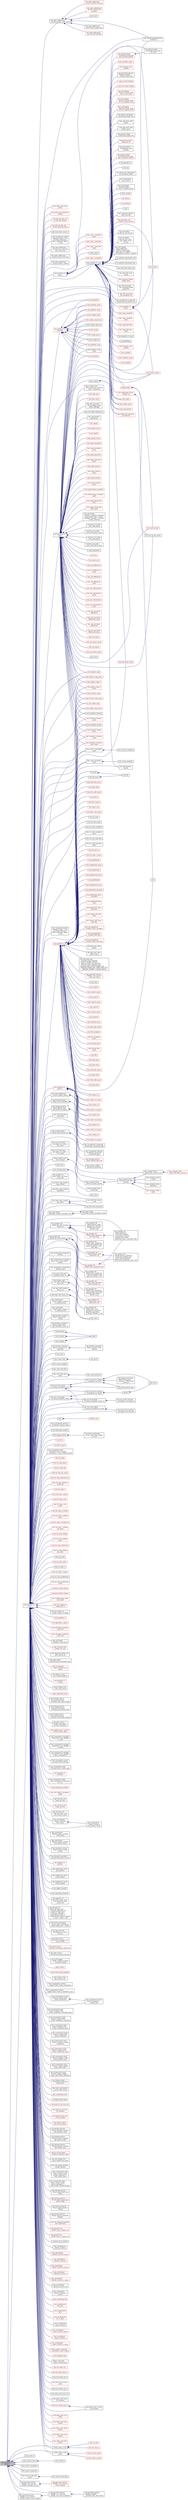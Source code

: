 digraph "hpx::parallel::v1::count_if"
{
  edge [fontname="Helvetica",fontsize="10",labelfontname="Helvetica",labelfontsize="10"];
  node [fontname="Helvetica",fontsize="10",shape=record];
  rankdir="LR";
  Node1770 [label="hpx::parallel::v1::\lcount_if",height=0.2,width=0.4,color="black", fillcolor="grey75", style="filled", fontcolor="black"];
  Node1770 -> Node1771 [dir="back",color="midnightblue",fontsize="10",style="solid",fontname="Helvetica"];
  Node1771 [label="hpx::parallel::v1::\lcount",height=0.2,width=0.4,color="black", fillcolor="white", style="filled",URL="$db/db9/namespacehpx_1_1parallel_1_1v1.html#a19d058114a2bd44801aab4176b188e23"];
  Node1771 -> Node1772 [dir="back",color="midnightblue",fontsize="10",style="solid",fontname="Helvetica"];
  Node1772 [label="hpx::agas::addressing\l_service::gva_cache_key\l::gva_cache_key",height=0.2,width=0.4,color="black", fillcolor="white", style="filled",URL="$d0/d9c/structhpx_1_1agas_1_1addressing__service_1_1gva__cache__key.html#acecfbda8da5778456192cab1265b29ba"];
  Node1771 -> Node1773 [dir="back",color="midnightblue",fontsize="10",style="solid",fontname="Helvetica"];
  Node1773 [label="hpx::agas::addressing\l_service::resolve_full_local",height=0.2,width=0.4,color="black", fillcolor="white", style="filled",URL="$db/d58/structhpx_1_1agas_1_1addressing__service.html#a6195cfc66f93111dd1e0252b5bd4a712"];
  Node1771 -> Node1774 [dir="back",color="midnightblue",fontsize="10",style="solid",fontname="Helvetica"];
  Node1774 [label="hpx::agas::addressing\l_service::resolve_cached",height=0.2,width=0.4,color="black", fillcolor="white", style="filled",URL="$db/d58/structhpx_1_1agas_1_1addressing__service.html#a5d63a4e7a5e442e1d19692d6f71673e6"];
  Node1771 -> Node1775 [dir="back",color="midnightblue",fontsize="10",style="solid",fontname="Helvetica"];
  Node1775 [label="hpx::agas::addressing\l_service::update_cache_entry",height=0.2,width=0.4,color="black", fillcolor="white", style="filled",URL="$db/d58/structhpx_1_1agas_1_1addressing__service.html#ab49f7530592fc5c804c94720b8ffd61d"];
  Node1775 -> Node1776 [dir="back",color="midnightblue",fontsize="10",style="solid",fontname="Helvetica"];
  Node1776 [label="hpx::agas::addressing\l_service::bind_range_local",height=0.2,width=0.4,color="black", fillcolor="white", style="filled",URL="$db/d58/structhpx_1_1agas_1_1addressing__service.html#ab1d0ff454f580a5082a9b5d25b4f06fd",tooltip="Bind unique range of global ids to given base address. "];
  Node1775 -> Node1777 [dir="back",color="midnightblue",fontsize="10",style="solid",fontname="Helvetica"];
  Node1777 [label="hpx::agas::addressing\l_service::bind_postproc",height=0.2,width=0.4,color="red", fillcolor="white", style="filled",URL="$db/d58/structhpx_1_1agas_1_1addressing__service.html#ae6f42662e19483b27cbf2e2779104b6c"];
  Node1775 -> Node1779 [dir="back",color="midnightblue",fontsize="10",style="solid",fontname="Helvetica"];
  Node1779 [label="hpx::agas::addressing\l_service::resolve_full_local",height=0.2,width=0.4,color="red", fillcolor="white", style="filled",URL="$db/d58/structhpx_1_1agas_1_1addressing__service.html#af089b92023be321f1e101f8666f79d56"];
  Node1775 -> Node1781 [dir="back",color="midnightblue",fontsize="10",style="solid",fontname="Helvetica"];
  Node1781 [label="hpx::agas::addressing\l_service::resolve_full\l_postproc",height=0.2,width=0.4,color="red", fillcolor="white", style="filled",URL="$db/d58/structhpx_1_1agas_1_1addressing__service.html#a9adf9683a9e200a15224e7c04f8d6339"];
  Node1775 -> Node1845 [dir="back",color="midnightblue",fontsize="10",style="solid",fontname="Helvetica"];
  Node1845 [label="hpx_main",height=0.2,width=0.4,color="black", fillcolor="white", style="filled",URL="$d1/d4f/local__address__rebind_8cpp.html#aaf67a3863f19ff7033e239ebb1204fb7"];
  Node1775 -> Node1849 [dir="back",color="midnightblue",fontsize="10",style="solid",fontname="Helvetica"];
  Node1849 [label="HPX_REGISTER_BROADCAST\l_ACTION_ID",height=0.2,width=0.4,color="black", fillcolor="white", style="filled",URL="$de/d5c/runtime__support__server_8cpp.html#a2c7fd60adfab122ae67b173ad73fc706"];
  Node1771 -> Node1850 [dir="back",color="midnightblue",fontsize="10",style="solid",fontname="Helvetica"];
  Node1850 [label="hpx::agas::addressing\l_service::register_factory",height=0.2,width=0.4,color="black", fillcolor="white", style="filled",URL="$db/d58/structhpx_1_1agas_1_1addressing__service.html#a844d33bc815e5d556363cb03dca4842e",tooltip="Register a factory for a specific component type. "];
  Node1850 -> Node1851 [dir="back",color="midnightblue",fontsize="10",style="solid",fontname="Helvetica"];
  Node1851 [label="hpx::components::component\l_factory::get_component_type",height=0.2,width=0.4,color="black", fillcolor="white", style="filled",URL="$d9/dc0/structhpx_1_1components_1_1component__factory.html#afa5dee3f6360badd1daabe8baf869597",tooltip="Return the unique identifier of the component type this factory is responsible for. "];
  Node1850 -> Node1852 [dir="back",color="midnightblue",fontsize="10",style="solid",fontname="Helvetica"];
  Node1852 [label="hpx::components::derived\l_component_factory::get\l_component_type",height=0.2,width=0.4,color="black", fillcolor="white", style="filled",URL="$de/d5d/structhpx_1_1components_1_1derived__component__factory.html#a3d20b53768bd83e1b96550fa6ad9899f",tooltip="Return the unique identifier of the component type this factory is responsible for. "];
  Node1771 -> Node1853 [dir="back",color="midnightblue",fontsize="10",style="solid",fontname="Helvetica"];
  Node1853 [label="hpx::threads::policies\l::detail::count_initialized",height=0.2,width=0.4,color="black", fillcolor="white", style="filled",URL="$d5/d1a/namespacehpx_1_1threads_1_1policies_1_1detail.html#a28a8562de43906755977c312023a89eb"];
  Node1853 -> Node1854 [dir="back",color="midnightblue",fontsize="10",style="solid",fontname="Helvetica"];
  Node1854 [label="hpx::threads::policies\l::detail::affinity_data::init",height=0.2,width=0.4,color="red", fillcolor="white", style="filled",URL="$d7/d9b/structhpx_1_1threads_1_1policies_1_1detail_1_1affinity__data.html#af1b5d1af92b58e065b42048f9114f107"];
  Node1771 -> Node1856 [dir="back",color="midnightblue",fontsize="10",style="solid",fontname="Helvetica"];
  Node1856 [label="hpx::threads::policies\l::detail::affinity_data\l::get_thread_occupancy",height=0.2,width=0.4,color="black", fillcolor="white", style="filled",URL="$d7/d9b/structhpx_1_1threads_1_1policies_1_1detail_1_1affinity__data.html#a07b92d102e9741c4d8382e4acd8cb105"];
  Node1856 -> Node1857 [dir="back",color="midnightblue",fontsize="10",style="solid",fontname="Helvetica"];
  Node1857 [label="hpx::resource::detail\l::partitioner::partitioner",height=0.2,width=0.4,color="black", fillcolor="white", style="filled",URL="$d0/dab/classhpx_1_1resource_1_1detail_1_1partitioner.html#af7c74cfa12348b3443c6a40c2263ff7e"];
  Node1771 -> Node1858 [dir="back",color="midnightblue",fontsize="10",style="solid",fontname="Helvetica"];
  Node1858 [label="gva_cache_key::gva\l_cache_key",height=0.2,width=0.4,color="black", fillcolor="white", style="filled",URL="$de/d0d/structgva__cache__key.html#a6812780b5b3b4a05557840e8c4a6cc7c"];
  Node1771 -> Node1859 [dir="back",color="midnightblue",fontsize="10",style="solid",fontname="Helvetica"];
  Node1859 [label="hpx::compute::traits\l::detail::bulk_construct::call",height=0.2,width=0.4,color="black", fillcolor="white", style="filled",URL="$d4/d56/structhpx_1_1compute_1_1traits_1_1detail_1_1bulk__construct.html#ac74edb5f18b085d23c7ad03af163598d"];
  Node1859 -> Node1860 [dir="back",color="midnightblue",fontsize="10",style="solid",fontname="Helvetica"];
  Node1860 [label="hpx::compute::traits\l::detail::call_bulk_construct",height=0.2,width=0.4,color="red", fillcolor="white", style="filled",URL="$d5/df2/namespacehpx_1_1compute_1_1traits_1_1detail.html#af161f27a44ee388e391ecd25340ebd79"];
  Node1771 -> Node1863 [dir="back",color="midnightblue",fontsize="10",style="solid",fontname="Helvetica"];
  Node1863 [label="hpx::compute::traits\l::detail::bulk_destroy::call",height=0.2,width=0.4,color="black", fillcolor="white", style="filled",URL="$d4/dcf/structhpx_1_1compute_1_1traits_1_1detail_1_1bulk__destroy.html#a65c2cb2dcbe0d2d76fc9f48302cd56d8"];
  Node1863 -> Node1864 [dir="back",color="midnightblue",fontsize="10",style="solid",fontname="Helvetica"];
  Node1864 [label="hpx::compute::traits\l::detail::call_bulk_destroy",height=0.2,width=0.4,color="black", fillcolor="white", style="filled",URL="$d5/df2/namespacehpx_1_1compute_1_1traits_1_1detail.html#acc13444e66b79935de52111e1f28f164"];
  Node1864 -> Node1865 [dir="back",color="midnightblue",fontsize="10",style="solid",fontname="Helvetica"];
  Node1865 [label="hpx::compute::traits\l::allocator_traits::bulk\l_destroy",height=0.2,width=0.4,color="black", fillcolor="white", style="filled",URL="$dc/d38/structhpx_1_1compute_1_1traits_1_1allocator__traits.html#a79ea07e626d594a9890675db2b56063f"];
  Node1865 -> Node1859 [dir="back",color="midnightblue",fontsize="10",style="solid",fontname="Helvetica"];
  Node1865 -> Node1866 [dir="back",color="midnightblue",fontsize="10",style="solid",fontname="Helvetica"];
  Node1866 [label="hpx::compute::vector\l::~vector",height=0.2,width=0.4,color="black", fillcolor="white", style="filled",URL="$d3/d81/classhpx_1_1compute_1_1vector.html#a41a36d1562bc3b393601a0fa1daddebc"];
  Node1865 -> Node1867 [dir="back",color="midnightblue",fontsize="10",style="solid",fontname="Helvetica"];
  Node1867 [label="hpx::compute::vector\l::operator=",height=0.2,width=0.4,color="black", fillcolor="white", style="filled",URL="$d3/d81/classhpx_1_1compute_1_1vector.html#af7a661d2859bd3450d264abbe91705c0"];
  Node1865 -> Node1868 [dir="back",color="midnightblue",fontsize="10",style="solid",fontname="Helvetica"];
  Node1868 [label="hpx::compute::vector\l::clear",height=0.2,width=0.4,color="red", fillcolor="white", style="filled",URL="$d3/d81/classhpx_1_1compute_1_1vector.html#a78bbb0340ae717182e48a19de09b4d82"];
  Node1771 -> Node1864 [dir="back",color="midnightblue",fontsize="10",style="solid",fontname="Helvetica"];
  Node1771 -> Node1865 [dir="back",color="midnightblue",fontsize="10",style="solid",fontname="Helvetica"];
  Node1771 -> Node1870 [dir="back",color="midnightblue",fontsize="10",style="solid",fontname="Helvetica"];
  Node1870 [label="hpx::lcos::local::base\l_and_gate\< no_mutex \>\l::get_future",height=0.2,width=0.4,color="black", fillcolor="white", style="filled",URL="$df/d91/structhpx_1_1lcos_1_1local_1_1base__and__gate.html#a9cbcd9fe46997ee4fa44fe0fdf3fa395",tooltip="get a future allowing to wait for the gate to fire "];
  Node1771 -> Node1871 [dir="back",color="midnightblue",fontsize="10",style="solid",fontname="Helvetica"];
  Node1871 [label="hpx::lcos::local::base\l_and_gate\< no_mutex \>\l::init_locked",height=0.2,width=0.4,color="black", fillcolor="white", style="filled",URL="$df/d91/structhpx_1_1lcos_1_1local_1_1base__and__gate.html#a85b84ec329f8939fbccbe784c0567e9e"];
  Node1771 -> Node1872 [dir="back",color="midnightblue",fontsize="10",style="solid",fontname="Helvetica"];
  Node1872 [label="boost::inspect::ascii\l_check::inspect",height=0.2,width=0.4,color="black", fillcolor="white", style="filled",URL="$df/d41/classboost_1_1inspect_1_1ascii__check.html#a42c51a97f6f401032bb06a96f48a96dd"];
  Node1872 -> Node1873 [dir="back",color="midnightblue",fontsize="10",style="solid",fontname="Helvetica"];
  Node1873 [label="boost::inspect::ascii\l_check::desc",height=0.2,width=0.4,color="black", fillcolor="white", style="filled",URL="$df/d41/classboost_1_1inspect_1_1ascii__check.html#a645f9f7b272f2137ccb5a25402a697e7"];
  Node1771 -> Node1874 [dir="back",color="midnightblue",fontsize="10",style="solid",fontname="Helvetica"];
  Node1874 [label="hpx_main",height=0.2,width=0.4,color="black", fillcolor="white", style="filled",URL="$d3/d4c/async__local_8cpp.html#aefd26dd818037509b2241068d57e3e1d"];
  Node1771 -> Node1875 [dir="back",color="midnightblue",fontsize="10",style="solid",fontname="Helvetica"];
  Node1875 [label="test_remote_async",height=0.2,width=0.4,color="black", fillcolor="white", style="filled",URL="$dd/dd8/async__remote_8cpp.html#ac9fb603a20fe776399062d78f9ad4844"];
  Node1875 -> Node1876 [dir="back",color="midnightblue",fontsize="10",style="solid",fontname="Helvetica"];
  Node1876 [label="hpx_main",height=0.2,width=0.4,color="black", fillcolor="white", style="filled",URL="$dd/dd8/async__remote_8cpp.html#aefd26dd818037509b2241068d57e3e1d"];
  Node1771 -> Node1877 [dir="back",color="midnightblue",fontsize="10",style="solid",fontname="Helvetica"];
  Node1877 [label="hpx::parallel::v3::\lauto_chunk_size::auto\l_chunk_size",height=0.2,width=0.4,color="black", fillcolor="white", style="filled",URL="$d5/dad/structhpx_1_1parallel_1_1v3_1_1auto__chunk__size.html#a63003d60652494486f49eb058ad40528"];
  Node1771 -> Node1878 [dir="back",color="midnightblue",fontsize="10",style="solid",fontname="Helvetica"];
  Node1878 [label="any_tests::copy_counter\l::copy_counter",height=0.2,width=0.4,color="black", fillcolor="white", style="filled",URL="$d9/d99/structany__tests_1_1copy__counter.html#ac24473e37314d8ecd531bb1733109ca5"];
  Node1771 -> Node1879 [dir="back",color="midnightblue",fontsize="10",style="solid",fontname="Helvetica"];
  Node1879 [label="any_tests::copy_counter\l::operator=",height=0.2,width=0.4,color="black", fillcolor="white", style="filled",URL="$d9/d99/structany__tests_1_1copy__counter.html#a2fc9f27cb3580a424c7909d60c66a5e9"];
  Node1771 -> Node1880 [dir="back",color="midnightblue",fontsize="10",style="solid",fontname="Helvetica"];
  Node1880 [label="any_tests::copy_counter\l::get_count",height=0.2,width=0.4,color="black", fillcolor="white", style="filled",URL="$d9/d99/structany__tests_1_1copy__counter.html#a8323d67d1a98a937f4e3cc2180963dbd"];
  Node1880 -> Node1881 [dir="back",color="midnightblue",fontsize="10",style="solid",fontname="Helvetica"];
  Node1881 [label="any_tests::test_swap\l_small",height=0.2,width=0.4,color="black", fillcolor="white", style="filled",URL="$de/db0/namespaceany__tests.html#a5a9f3ac333174dc1cc9a9f39d996b4d2"];
  Node1880 -> Node1882 [dir="back",color="midnightblue",fontsize="10",style="solid",fontname="Helvetica"];
  Node1882 [label="any_tests::test_swap_big",height=0.2,width=0.4,color="black", fillcolor="white", style="filled",URL="$de/db0/namespaceany__tests.html#a0567012862bab4ad7821c706fcaa2035"];
  Node1771 -> Node1881 [dir="back",color="midnightblue",fontsize="10",style="solid",fontname="Helvetica"];
  Node1771 -> Node1882 [dir="back",color="midnightblue",fontsize="10",style="solid",fontname="Helvetica"];
  Node1771 -> Node1817 [dir="back",color="midnightblue",fontsize="10",style="solid",fontname="Helvetica"];
  Node1817 [label="hpx::agas::detail::\lbootstrap_locality_namespace::ptr",height=0.2,width=0.4,color="black", fillcolor="white", style="filled",URL="$d2/d28/structhpx_1_1agas_1_1detail_1_1bootstrap__locality__namespace.html#a5d4dcef228d9a8e6040f2e404546a7b8"];
  Node1817 -> Node1818 [dir="back",color="midnightblue",fontsize="10",style="solid",fontname="Helvetica"];
  Node1818 [label="hpx::agas::detail::\lbootstrap_locality_namespace::addr",height=0.2,width=0.4,color="black", fillcolor="white", style="filled",URL="$d2/d28/structhpx_1_1agas_1_1detail_1_1bootstrap__locality__namespace.html#a6a5b1a39f25283d49aae9a42b5c4388a"];
  Node1818 -> Node1817 [dir="back",color="midnightblue",fontsize="10",style="solid",fontname="Helvetica"];
  Node1771 -> Node1883 [dir="back",color="midnightblue",fontsize="10",style="solid",fontname="Helvetica"];
  Node1883 [label="hpx::parallel::util\l::detail::get_bulk_iteration_shape",height=0.2,width=0.4,color="black", fillcolor="white", style="filled",URL="$db/d3e/namespacehpx_1_1parallel_1_1util_1_1detail.html#a86f73d13121a4afd334a34da6074ea24"];
  Node1883 -> Node1884 [dir="back",color="midnightblue",fontsize="10",style="solid",fontname="Helvetica"];
  Node1884 [label="hpx::parallel::util\l::detail::static_partitioner::call",height=0.2,width=0.4,color="red", fillcolor="white", style="filled",URL="$d0/d26/structhpx_1_1parallel_1_1util_1_1detail_1_1static__partitioner.html#a55606c265351f432a032ffd3f526c9f0"];
  Node1884 -> Node1887 [dir="back",color="midnightblue",fontsize="10",style="solid",fontname="Helvetica"];
  Node1887 [label="hpx::parallel::util\l::detail::partitioner\l\< execution::parallel\l_task_policy, R, Result,\l parallel::traits::static\l_partitioner_tag \>::call_with_index",height=0.2,width=0.4,color="black", fillcolor="white", style="filled",URL="$d2/d63/structhpx_1_1parallel_1_1util_1_1detail_1_1partitioner_3_01execution_1_1parallel__task__policy_0969c76df517dcec21fca7bbe6c5e8dec.html#ae29ad3ded2e96492f8b0d3f89630c55b"];
  Node1883 -> Node1888 [dir="back",color="midnightblue",fontsize="10",style="solid",fontname="Helvetica"];
  Node1888 [label="hpx::parallel::util\l::detail::static_partitioner\l\< execution::parallel_task\l_policy, R, Result \>::call",height=0.2,width=0.4,color="black", fillcolor="white", style="filled",URL="$df/dd6/structhpx_1_1parallel_1_1util_1_1detail_1_1static__partitioner_3_01execution_1_1parallel__task__e307c4332e9603f100a00570fb182e4c.html#a6d9e6f39a7ed61b51f4172be35f686f9"];
  Node1883 -> Node1889 [dir="back",color="midnightblue",fontsize="10",style="solid",fontname="Helvetica"];
  Node1889 [label="hpx::parallel::util\l::detail::static_partitioner\l_with_cleanup::call",height=0.2,width=0.4,color="red", fillcolor="white", style="filled",URL="$df/d7d/structhpx_1_1parallel_1_1util_1_1detail_1_1static__partitioner__with__cleanup.html#aeecd73fce300c09d9d3de28de56cd765"];
  Node1883 -> Node1892 [dir="back",color="midnightblue",fontsize="10",style="solid",fontname="Helvetica"];
  Node1892 [label="hpx::parallel::util\l::detail::static_partitioner\l_with_cleanup\< execution\l::parallel_task_policy, R,\l Result \>::call",height=0.2,width=0.4,color="black", fillcolor="white", style="filled",URL="$df/dd6/structhpx_1_1parallel_1_1util_1_1detail_1_1static__partitioner__with__cleanup_3_01execution_1_1pee81c4d5fba158bd787d5798cd50c2c1.html#a8ad4ccadbe61740176e6186256233fd2"];
  Node1883 -> Node1893 [dir="back",color="midnightblue",fontsize="10",style="solid",fontname="Helvetica"];
  Node1893 [label="hpx::parallel::util\l::detail::static_scan\l_partitioner::call",height=0.2,width=0.4,color="red", fillcolor="white", style="filled",URL="$d6/dba/structhpx_1_1parallel_1_1util_1_1detail_1_1static__scan__partitioner.html#a25ea6c014eef58f375a3ecbb2185ba0c"];
  Node1883 -> Node1896 [dir="back",color="midnightblue",fontsize="10",style="solid",fontname="Helvetica"];
  Node1896 [label="hpx::parallel::util\l::detail::static_scan\l_partitioner\< execution\l::parallel_task_policy,\l R, Result1, Result2 \>::call",height=0.2,width=0.4,color="black", fillcolor="white", style="filled",URL="$de/d2e/structhpx_1_1parallel_1_1util_1_1detail_1_1static__scan__partitioner_3_01execution_1_1parallel__8e160c3c419a57c7f05e2f191722824c.html#a64299a0bd2c41bac5cd118e8ff392410"];
  Node1771 -> Node1897 [dir="back",color="midnightblue",fontsize="10",style="solid",fontname="Helvetica"];
  Node1897 [label="hpx::parallel::util\l::detail::get_bulk_iteration\l_shape_idx",height=0.2,width=0.4,color="black", fillcolor="white", style="filled",URL="$db/d3e/namespacehpx_1_1parallel_1_1util_1_1detail.html#a370c3e6a87ef9d31db12d80ae3733443"];
  Node1897 -> Node1898 [dir="back",color="midnightblue",fontsize="10",style="solid",fontname="Helvetica"];
  Node1898 [label="hpx::parallel::util\l::detail::foreach_static\l_partitioner::call",height=0.2,width=0.4,color="red", fillcolor="white", style="filled",URL="$d6/d6a/structhpx_1_1parallel_1_1util_1_1detail_1_1foreach__static__partitioner.html#adacc835452ced27726fb88e340a65546"];
  Node1898 -> Node1900 [dir="back",color="midnightblue",fontsize="10",style="solid",fontname="Helvetica"];
  Node1900 [label="hpx::parallel::util\l::detail::foreach_partitioner\l\< execution::parallel_task\l_policy, Result, parallel::\ltraits::static_partitioner_tag \>::call",height=0.2,width=0.4,color="black", fillcolor="white", style="filled",URL="$dc/dea/structhpx_1_1parallel_1_1util_1_1detail_1_1foreach__partitioner_3_01execution_1_1parallel__task_15c413fade2c2ea381c529c90fb01b95.html#a8231aec9aa2b550686dfb09068355222"];
  Node1897 -> Node1901 [dir="back",color="midnightblue",fontsize="10",style="solid",fontname="Helvetica"];
  Node1901 [label="hpx::parallel::util\l::detail::foreach_static\l_partitioner\< execution\l::parallel_task_policy,\l Result \>::call",height=0.2,width=0.4,color="black", fillcolor="white", style="filled",URL="$dc/d70/structhpx_1_1parallel_1_1util_1_1detail_1_1foreach__static__partitioner_3_01execution_1_1paralle8626d5c4384767c8555b9966fc809b75.html#a4879597fc0c82d45142cb561100c86f4"];
  Node1897 -> Node1902 [dir="back",color="midnightblue",fontsize="10",style="solid",fontname="Helvetica"];
  Node1902 [label="hpx::parallel::util\l::detail::static_partitioner\l::call_with_index",height=0.2,width=0.4,color="red", fillcolor="white", style="filled",URL="$d0/d26/structhpx_1_1parallel_1_1util_1_1detail_1_1static__partitioner.html#a042b7839c8ab773e61517e0d1581a02d"];
  Node1902 -> Node1887 [dir="back",color="midnightblue",fontsize="10",style="solid",fontname="Helvetica"];
  Node1897 -> Node1904 [dir="back",color="midnightblue",fontsize="10",style="solid",fontname="Helvetica"];
  Node1904 [label="hpx::parallel::util\l::detail::static_partitioner\l\< execution::parallel_task\l_policy, R, Result \>::call\l_with_index",height=0.2,width=0.4,color="black", fillcolor="white", style="filled",URL="$df/dd6/structhpx_1_1parallel_1_1util_1_1detail_1_1static__partitioner_3_01execution_1_1parallel__task__e307c4332e9603f100a00570fb182e4c.html#ac1f9791eef7a7d0965e568a55d384ad9"];
  Node1771 -> Node1905 [dir="back",color="midnightblue",fontsize="10",style="solid",fontname="Helvetica"];
  Node1905 [label="hpx::components::component\l::destroy",height=0.2,width=0.4,color="black", fillcolor="white", style="filled",URL="$d2/d0b/classhpx_1_1components_1_1component.html#a83324df9d2a3574db8949c9198cb7375",tooltip="The function destroy is used for destruction and de-allocation of instances of the derived components..."];
  Node1771 -> Node1906 [dir="back",color="midnightblue",fontsize="10",style="solid",fontname="Helvetica"];
  Node1906 [label="hpx::components::component\l_base\< row \>::get_current\l_address",height=0.2,width=0.4,color="black", fillcolor="white", style="filled",URL="$d2/de6/classhpx_1_1components_1_1component__base.html#a158c6874c847422beb28c9deee381907"];
  Node1771 -> Node1907 [dir="back",color="midnightblue",fontsize="10",style="solid",fontname="Helvetica"];
  Node1907 [label="hpx::components::component\l_factory::create",height=0.2,width=0.4,color="black", fillcolor="white", style="filled",URL="$d9/dc0/structhpx_1_1components_1_1component__factory.html#a858e92b3c7dde85fad2a22361550c5a7",tooltip="Create one or more new component instances. "];
  Node1771 -> Node1908 [dir="back",color="midnightblue",fontsize="10",style="solid",fontname="Helvetica"];
  Node1908 [label="test_wait_until_times_out",height=0.2,width=0.4,color="black", fillcolor="white", style="filled",URL="$d1/ded/tests_2unit_2lcos_2condition__variable_8cpp.html#aea5657395fd47b474e1f427561446d10"];
  Node1908 -> Node1909 [dir="back",color="midnightblue",fontsize="10",style="solid",fontname="Helvetica"];
  Node1909 [label="hpx_main",height=0.2,width=0.4,color="black", fillcolor="white", style="filled",URL="$d1/ded/tests_2unit_2lcos_2condition__variable_8cpp.html#a255f773d830db5ca937cff11c2692fa2"];
  Node1771 -> Node1910 [dir="back",color="midnightblue",fontsize="10",style="solid",fontname="Helvetica"];
  Node1910 [label="test_wait_until_with\l_predicate_times_out",height=0.2,width=0.4,color="black", fillcolor="white", style="filled",URL="$d1/ded/tests_2unit_2lcos_2condition__variable_8cpp.html#addabd721978fd49994293916b65085e8"];
  Node1910 -> Node1909 [dir="back",color="midnightblue",fontsize="10",style="solid",fontname="Helvetica"];
  Node1771 -> Node1911 [dir="back",color="midnightblue",fontsize="10",style="solid",fontname="Helvetica"];
  Node1911 [label="test_relative_wait\l_until_with_predicate\l_times_out",height=0.2,width=0.4,color="black", fillcolor="white", style="filled",URL="$d1/ded/tests_2unit_2lcos_2condition__variable_8cpp.html#ae174356f5cc84c994b8e627d0779855e"];
  Node1911 -> Node1909 [dir="back",color="midnightblue",fontsize="10",style="solid",fontname="Helvetica"];
  Node1771 -> Node1912 [dir="back",color="midnightblue",fontsize="10",style="solid",fontname="Helvetica"];
  Node1912 [label="test_wait_until_relative\l_times_out",height=0.2,width=0.4,color="black", fillcolor="white", style="filled",URL="$d1/ded/tests_2unit_2lcos_2condition__variable_8cpp.html#a43133d1c1ffc4f3e5ae0e94721453bfe"];
  Node1912 -> Node1909 [dir="back",color="midnightblue",fontsize="10",style="solid",fontname="Helvetica"];
  Node1771 -> Node1913 [dir="back",color="midnightblue",fontsize="10",style="solid",fontname="Helvetica"];
  Node1913 [label="hpx::serialization\l::erased_output_container\l::is_preprocessing",height=0.2,width=0.4,color="black", fillcolor="white", style="filled",URL="$d8/db8/structhpx_1_1serialization_1_1erased__output__container.html#aa893cee06e2bb5d09a9fe42d9a07b5ff"];
  Node1771 -> Node1914 [dir="back",color="midnightblue",fontsize="10",style="solid",fontname="Helvetica"];
  Node1914 [label="hpx::serialization\l::erased_input_container\l::is_preprocessing",height=0.2,width=0.4,color="black", fillcolor="white", style="filled",URL="$de/d06/structhpx_1_1serialization_1_1erased__input__container.html#a64ed24fc6d533fb36561b19644495873"];
  Node1771 -> Node1915 [dir="back",color="midnightblue",fontsize="10",style="solid",fontname="Helvetica"];
  Node1915 [label="hpx::threads::coroutines\l::detail::context_base\l::unique",height=0.2,width=0.4,color="black", fillcolor="white", style="filled",URL="$db/d5b/classhpx_1_1threads_1_1coroutines_1_1detail_1_1context__base.html#a69e8102773b72342232710adecad9d73"];
  Node1771 -> Node1916 [dir="back",color="midnightblue",fontsize="10",style="solid",fontname="Helvetica"];
  Node1916 [label="hpx::threads::coroutines\l::detail::context_base\l::get_allocation_count_all",height=0.2,width=0.4,color="black", fillcolor="white", style="filled",URL="$db/d5b/classhpx_1_1threads_1_1coroutines_1_1detail_1_1context__base.html#a000ba35d5ac42a3deac7540d8c119465"];
  Node1771 -> Node1917 [dir="back",color="midnightblue",fontsize="10",style="solid",fontname="Helvetica"];
  Node1917 [label="test_bounds1",height=0.2,width=0.4,color="black", fillcolor="white", style="filled",URL="$db/dbc/coordinate_8cpp.html#a8c6bc40ca40e765c1df197938c9a475d"];
  Node1917 -> Node1918 [dir="back",color="midnightblue",fontsize="10",style="solid",fontname="Helvetica"];
  Node1918 [label="main",height=0.2,width=0.4,color="black", fillcolor="white", style="filled",URL="$db/dbc/coordinate_8cpp.html#ae66f6b31b5ad750f1fe042a706a4e3d4"];
  Node1771 -> Node1919 [dir="back",color="midnightblue",fontsize="10",style="solid",fontname="Helvetica"];
  Node1919 [label="test_bounds2",height=0.2,width=0.4,color="black", fillcolor="white", style="filled",URL="$db/dbc/coordinate_8cpp.html#a096ca88ee31f17366206933116c1f64e"];
  Node1919 -> Node1918 [dir="back",color="midnightblue",fontsize="10",style="solid",fontname="Helvetica"];
  Node1771 -> Node1920 [dir="back",color="midnightblue",fontsize="10",style="solid",fontname="Helvetica"];
  Node1920 [label="test_bounds3",height=0.2,width=0.4,color="black", fillcolor="white", style="filled",URL="$db/dbc/coordinate_8cpp.html#ae6ce52a15a47eb0cee423f5944dc322a"];
  Node1920 -> Node1918 [dir="back",color="midnightblue",fontsize="10",style="solid",fontname="Helvetica"];
  Node1771 -> Node1921 [dir="back",color="midnightblue",fontsize="10",style="solid",fontname="Helvetica"];
  Node1921 [label="hpx::parallel::v1::copy",height=0.2,width=0.4,color="black", fillcolor="white", style="filled",URL="$db/db9/namespacehpx_1_1parallel_1_1v1.html#a502f993845638113034b4a1629b7a3c7"];
  Node1921 -> Node1922 [dir="back",color="midnightblue",fontsize="10",style="solid",fontname="Helvetica"];
  Node1922 [label="hpx::util::detail::\lany::fxn_ptr::fxn_ptr",height=0.2,width=0.4,color="black", fillcolor="white", style="filled",URL="$d7/dcb/structhpx_1_1util_1_1detail_1_1any_1_1fxn__ptr.html#ac412cd5fb1858a7626b032904bfcc99d"];
  Node1921 -> Node1923 [dir="back",color="midnightblue",fontsize="10",style="solid",fontname="Helvetica"];
  Node1923 [label="hpx::util::detail::\lany::fxn_ptr\< void,\l void, Vtable, Char \>\l::fxn_ptr",height=0.2,width=0.4,color="black", fillcolor="white", style="filled",URL="$d4/dfd/structhpx_1_1util_1_1detail_1_1any_1_1fxn__ptr_3_01void_00_01void_00_01_vtable_00_01_char_01_4.html#a34b8b84c43fba3e9c96736494926ef9e"];
  Node1921 -> Node1924 [dir="back",color="midnightblue",fontsize="10",style="solid",fontname="Helvetica"];
  Node1924 [label="hpx::util::logging\l::array::shared_ptr\l_holder\< format_base\l_type, hpx::util::logging\l::threading::no_mutex \>::append",height=0.2,width=0.4,color="black", fillcolor="white", style="filled",URL="$d3/d8f/classhpx_1_1util_1_1logging_1_1array_1_1shared__ptr__holder.html#a048beba4280ba0e17bf9b63e48202479"];
  Node1921 -> Node1925 [dir="back",color="midnightblue",fontsize="10",style="solid",fontname="Helvetica"];
  Node1925 [label="run_partition_benchmark_std",height=0.2,width=0.4,color="black", fillcolor="white", style="filled",URL="$d9/d88/benchmark__partition_8cpp.html#a8587bbea477cabbc07fb8c0909fda4bf"];
  Node1921 -> Node1926 [dir="back",color="midnightblue",fontsize="10",style="solid",fontname="Helvetica"];
  Node1926 [label="run_partition_benchmark_hpx",height=0.2,width=0.4,color="black", fillcolor="white", style="filled",URL="$d9/d88/benchmark__partition_8cpp.html#a5c3c49868cd7a8f750c0d4d67d90501c"];
  Node1921 -> Node1927 [dir="back",color="midnightblue",fontsize="10",style="solid",fontname="Helvetica"];
  Node1927 [label="any_tests::test_copy_ctor",height=0.2,width=0.4,color="black", fillcolor="white", style="filled",URL="$de/db0/namespaceany__tests.html#a4d2963fdb2362116cd7576b469e16554"];
  Node1921 -> Node1928 [dir="back",color="midnightblue",fontsize="10",style="solid",fontname="Helvetica"];
  Node1928 [label="any_tests::test_copy\l_assign",height=0.2,width=0.4,color="black", fillcolor="white", style="filled",URL="$de/db0/namespaceany__tests.html#aedf0528c40685a62151d9d189d9478a8"];
  Node1921 -> Node1929 [dir="back",color="midnightblue",fontsize="10",style="solid",fontname="Helvetica"];
  Node1929 [label="hpx::iostreams::detail\l::buffer::write",height=0.2,width=0.4,color="red", fillcolor="white", style="filled",URL="$d0/d8a/structhpx_1_1iostreams_1_1detail_1_1buffer.html#a3806c1acdff428b6a80e01c3304b1320"];
  Node1921 -> Node1931 [dir="back",color="midnightblue",fontsize="10",style="solid",fontname="Helvetica"];
  Node1931 [label="hpx::util::command\l_line_handling::handle\l_arguments",height=0.2,width=0.4,color="black", fillcolor="white", style="filled",URL="$d2/df0/structhpx_1_1util_1_1command__line__handling.html#a1aa8a009a61fe583bf8de6e144846eee"];
  Node1921 -> Node1932 [dir="back",color="midnightblue",fontsize="10",style="solid",fontname="Helvetica"];
  Node1932 [label="hpx::util::command\l_line_handling::call",height=0.2,width=0.4,color="red", fillcolor="white", style="filled",URL="$d2/df0/structhpx_1_1util_1_1command__line__handling.html#a88a7542cea910b1dcb77191654c3419e"];
  Node1921 -> Node1934 [dir="back",color="midnightblue",fontsize="10",style="solid",fontname="Helvetica"];
  Node1934 [label="hpx::components::component\l_registry::get_component_info",height=0.2,width=0.4,color="black", fillcolor="white", style="filled",URL="$de/da5/structhpx_1_1components_1_1component__registry.html#a12bb12c156afc3b514f5ae5aed45090f",tooltip="Return the ini-information for all contained components. "];
  Node1921 -> Node1935 [dir="back",color="midnightblue",fontsize="10",style="solid",fontname="Helvetica"];
  Node1935 [label="hpx::util::index::index",height=0.2,width=0.4,color="red", fillcolor="white", style="filled",URL="$de/d30/classhpx_1_1util_1_1index.html#abf882e9cdd8bf9d95b4faba144f9caed",tooltip="Effects: Zero-initializes each component. "];
  Node1921 -> Node1946 [dir="back",color="midnightblue",fontsize="10",style="solid",fontname="Helvetica"];
  Node1946 [label="hpx::util::bounds::\lbounds",height=0.2,width=0.4,color="black", fillcolor="white", style="filled",URL="$d4/d1b/classhpx_1_1util_1_1bounds.html#a601f156f60c6e659628f03d389770fe7",tooltip="Effects: Zero-initializes each component. "];
  Node1921 -> Node1947 [dir="back",color="midnightblue",fontsize="10",style="solid",fontname="Helvetica"];
  Node1947 [label="test_copy_exception",height=0.2,width=0.4,color="red", fillcolor="white", style="filled",URL="$d9/d54/copy_8cpp.html#a8ffc3bbb8c0f16b653e0f5c7cc243f21"];
  Node1921 -> Node1949 [dir="back",color="midnightblue",fontsize="10",style="solid",fontname="Helvetica"];
  Node1949 [label="test_copy_exception\l_async",height=0.2,width=0.4,color="red", fillcolor="white", style="filled",URL="$d9/d54/copy_8cpp.html#a975f6058b2ad575758bb9c1b54a1c464"];
  Node1921 -> Node1950 [dir="back",color="midnightblue",fontsize="10",style="solid",fontname="Helvetica"];
  Node1950 [label="test_copy_bad_alloc",height=0.2,width=0.4,color="red", fillcolor="white", style="filled",URL="$d9/d54/copy_8cpp.html#a4c5374392b9ae4528dc31288a3a45d20"];
  Node1921 -> Node1952 [dir="back",color="midnightblue",fontsize="10",style="solid",fontname="Helvetica"];
  Node1952 [label="test_copy_bad_alloc\l_async",height=0.2,width=0.4,color="red", fillcolor="white", style="filled",URL="$d9/d54/copy_8cpp.html#aae3d66abea479b770899329ccb071715"];
  Node1921 -> Node1953 [dir="back",color="midnightblue",fontsize="10",style="solid",fontname="Helvetica"];
  Node1953 [label="hpx::parallel::v1::copy",height=0.2,width=0.4,color="black", fillcolor="white", style="filled",URL="$db/db9/namespacehpx_1_1parallel_1_1v1.html#acbc0b8406e3e0e109cbbae1ba799520f"];
  Node1921 -> Node1954 [dir="back",color="midnightblue",fontsize="10",style="solid",fontname="Helvetica"];
  Node1954 [label="matrixMultiply",height=0.2,width=0.4,color="black", fillcolor="white", style="filled",URL="$dd/d84/cublas__matmul_8cpp.html#aa067c394898cc546b800722bc5eae6ee"];
  Node1921 -> Node1955 [dir="back",color="midnightblue",fontsize="10",style="solid",fontname="Helvetica"];
  Node1955 [label="hpx::detail::get_execution\l_environment",height=0.2,width=0.4,color="red", fillcolor="white", style="filled",URL="$d5/dbe/namespacehpx_1_1detail.html#a3e32a0565372de65928b1a495a4e9d2b"];
  Node1921 -> Node1960 [dir="back",color="midnightblue",fontsize="10",style="solid",fontname="Helvetica"];
  Node1960 [label="test_exclusive_scan\l_validate",height=0.2,width=0.4,color="red", fillcolor="white", style="filled",URL="$df/d8d/exclusive__scan__validate_8cpp.html#a3ad0827210ccbc9a0b7c3f7082df3661"];
  Node1921 -> Node1963 [dir="back",color="midnightblue",fontsize="10",style="solid",fontname="Helvetica"];
  Node1963 [label="test_includes1",height=0.2,width=0.4,color="red", fillcolor="white", style="filled",URL="$dc/d10/includes_8cpp.html#ac9a328bca1819c3cf102403b9e78af4d"];
  Node1921 -> Node1965 [dir="back",color="midnightblue",fontsize="10",style="solid",fontname="Helvetica"];
  Node1965 [label="test_includes1_async",height=0.2,width=0.4,color="red", fillcolor="white", style="filled",URL="$dc/d10/includes_8cpp.html#a54dad366ee0ed5b7f40cb5bf2eb78c8b"];
  Node1921 -> Node1966 [dir="back",color="midnightblue",fontsize="10",style="solid",fontname="Helvetica"];
  Node1966 [label="test_includes2",height=0.2,width=0.4,color="red", fillcolor="white", style="filled",URL="$dc/d10/includes_8cpp.html#aa28131ce41bfe9d6f55063ecaaa95d0b"];
  Node1921 -> Node1968 [dir="back",color="midnightblue",fontsize="10",style="solid",fontname="Helvetica"];
  Node1968 [label="test_includes2_async",height=0.2,width=0.4,color="red", fillcolor="white", style="filled",URL="$dc/d10/includes_8cpp.html#a74f23df4b3d3dfced1942f74518c545e"];
  Node1921 -> Node1969 [dir="back",color="midnightblue",fontsize="10",style="solid",fontname="Helvetica"];
  Node1969 [label="test_inclusive_scan\l_validate",height=0.2,width=0.4,color="red", fillcolor="white", style="filled",URL="$d1/d1e/inclusive__scan__tests_8hpp.html#a2576aec37ed584e4e707efc8e894d04f"];
  Node1921 -> Node1972 [dir="back",color="midnightblue",fontsize="10",style="solid",fontname="Helvetica"];
  Node1972 [label="get_environment",height=0.2,width=0.4,color="red", fillcolor="white", style="filled",URL="$df/ddc/launch__process_8cpp.html#a0cf78c7984634501049f3dc46fd28d69"];
  Node1921 -> Node1974 [dir="back",color="midnightblue",fontsize="10",style="solid",fontname="Helvetica"];
  Node1974 [label="hpx::parcelset::policies\l::libfabric::libfabric\l_controller::boot_PMI",height=0.2,width=0.4,color="black", fillcolor="white", style="filled",URL="$db/d9f/classhpx_1_1parcelset_1_1policies_1_1libfabric_1_1libfabric__controller.html#a8107a3c0779afb2b6f59b6f2d7fed085"];
  Node1921 -> Node1975 [dir="back",color="midnightblue",fontsize="10",style="solid",fontname="Helvetica"];
  Node1975 [label="copy_to_local_storage",height=0.2,width=0.4,color="red", fillcolor="white", style="filled",URL="$db/daa/network__storage_8cpp.html#a4a30e53cccd72e7de949feb0415f8d20"];
  Node1921 -> Node1978 [dir="back",color="midnightblue",fontsize="10",style="solid",fontname="Helvetica"];
  Node1978 [label="copy_from_local_storage",height=0.2,width=0.4,color="red", fillcolor="white", style="filled",URL="$db/daa/network__storage_8cpp.html#a6abda1483818c08b41b9b2eeb5d974a3"];
  Node1921 -> Node1979 [dir="back",color="midnightblue",fontsize="10",style="solid",fontname="Helvetica"];
  Node1979 [label="hpx::util::logging\l::optimize::cache_string\l_one_str::set_string",height=0.2,width=0.4,color="red", fillcolor="white", style="filled",URL="$d2/df1/structhpx_1_1util_1_1logging_1_1optimize_1_1cache__string__one__str.html#a68a6011976ebbb742364cbdcbbad654c"];
  Node1921 -> Node1982 [dir="back",color="midnightblue",fontsize="10",style="solid",fontname="Helvetica"];
  Node1982 [label="hpx::util::logging\l::optimize::cache_string\l_one_str::prepend_string",height=0.2,width=0.4,color="red", fillcolor="white", style="filled",URL="$d2/df1/structhpx_1_1util_1_1logging_1_1optimize_1_1cache__string__one__str.html#ac65d8bb47cd38308b999f665ec8e743f"];
  Node1921 -> Node1984 [dir="back",color="midnightblue",fontsize="10",style="solid",fontname="Helvetica"];
  Node1984 [label="hpx::util::logging\l::optimize::cache_string\l_one_str::append_string",height=0.2,width=0.4,color="red", fillcolor="white", style="filled",URL="$d2/df1/structhpx_1_1util_1_1logging_1_1optimize_1_1cache__string__one__str.html#aa454ed031c9577ea72be70dc9db7fb0e"];
  Node1921 -> Node1986 [dir="back",color="midnightblue",fontsize="10",style="solid",fontname="Helvetica"];
  Node1986 [label="hpx::plugins::parcelport\l_factory::get_plugin_info",height=0.2,width=0.4,color="black", fillcolor="white", style="filled",URL="$d2/d50/structhpx_1_1plugins_1_1parcelport__factory.html#ae0bfc9ba44b48f0fab21ce8ad91f98aa"];
  Node1921 -> Node1987 [dir="back",color="midnightblue",fontsize="10",style="solid",fontname="Helvetica"];
  Node1987 [label="copy_algo_tests_with\l_policy",height=0.2,width=0.4,color="black", fillcolor="white", style="filled",URL="$d9/d91/partitioned__vector__copy_8cpp.html#ae0e3f9d05350442941fbd4339e31e6be"];
  Node1921 -> Node1988 [dir="back",color="midnightblue",fontsize="10",style="solid",fontname="Helvetica"];
  Node1988 [label="copy_algo_tests_with\l_policy_async",height=0.2,width=0.4,color="black", fillcolor="white", style="filled",URL="$d9/d91/partitioned__vector__copy_8cpp.html#a2a8bfcd77f2b6d1bef69bbfcd08f2ca3"];
  Node1921 -> Node1989 [dir="back",color="midnightblue",fontsize="10",style="solid",fontname="Helvetica"];
  Node1989 [label="hpx::partitioned_vector\l::register_as",height=0.2,width=0.4,color="red", fillcolor="white", style="filled",URL="$d1/d60/classhpx_1_1partitioned__vector.html#aa5bc9806884a016563badd3631acba76"];
  Node1989 -> Node1991 [dir="back",color="midnightblue",fontsize="10",style="solid",fontname="Helvetica"];
  Node1991 [label="test",height=0.2,width=0.4,color="black", fillcolor="white", style="filled",URL="$dd/dc9/serialization__partitioned__vector_8cpp.html#ad31f39df04713d49dcb2ed6f9ec4c77b"];
  Node1921 -> Node1992 [dir="back",color="midnightblue",fontsize="10",style="solid",fontname="Helvetica"];
  Node1992 [label="hpx::plugins::plugin\l_registry::get_plugin_info",height=0.2,width=0.4,color="black", fillcolor="white", style="filled",URL="$d2/d92/structhpx_1_1plugins_1_1plugin__registry.html#ac91702c64cc8940454562390d79e341f",tooltip="Return the ini-information for all contained components. "];
  Node1921 -> Node1993 [dir="back",color="midnightblue",fontsize="10",style="solid",fontname="Helvetica"];
  Node1993 [label="hpx.process.process\l_group.join_all",height=0.2,width=0.4,color="red", fillcolor="white", style="filled",URL="$d5/d67/classhpx_1_1process_1_1process__group.html#adcfb796ea57830ecf0c854f89e10f7b0"];
  Node1921 -> Node1995 [dir="back",color="midnightblue",fontsize="10",style="solid",fontname="Helvetica"];
  Node1995 [label="test_reverse",height=0.2,width=0.4,color="red", fillcolor="white", style="filled",URL="$d8/dc4/reverse_8cpp.html#a698a7dfc93bebfd1903e9279d728b478"];
  Node1921 -> Node1997 [dir="back",color="midnightblue",fontsize="10",style="solid",fontname="Helvetica"];
  Node1997 [label="test_reverse_async",height=0.2,width=0.4,color="red", fillcolor="white", style="filled",URL="$d8/dc4/reverse_8cpp.html#a98d04b1d1b66041667a0b108cb75bd94"];
  Node1921 -> Node1998 [dir="back",color="midnightblue",fontsize="10",style="solid",fontname="Helvetica"];
  Node1998 [label="hpx::parallel::v1::\lreverse",height=0.2,width=0.4,color="red", fillcolor="white", style="filled",URL="$db/db9/namespacehpx_1_1parallel_1_1v1.html#a6bbf1266e4c8218912dd6b0f4e45af81"];
  Node1998 -> Node1995 [dir="back",color="midnightblue",fontsize="10",style="solid",fontname="Helvetica"];
  Node1998 -> Node1997 [dir="back",color="midnightblue",fontsize="10",style="solid",fontname="Helvetica"];
  Node1998 -> Node1849 [dir="back",color="midnightblue",fontsize="10",style="solid",fontname="Helvetica"];
  Node1921 -> Node2007 [dir="back",color="midnightblue",fontsize="10",style="solid",fontname="Helvetica"];
  Node2007 [label="test_rotate",height=0.2,width=0.4,color="red", fillcolor="white", style="filled",URL="$d7/d5d/rotate_8cpp.html#ab8a8520d8bdef3f9022bc5377426d949"];
  Node1921 -> Node2009 [dir="back",color="midnightblue",fontsize="10",style="solid",fontname="Helvetica"];
  Node2009 [label="test_rotate_async",height=0.2,width=0.4,color="red", fillcolor="white", style="filled",URL="$d7/d5d/rotate_8cpp.html#ae3e37eb13d1c555e7ec861e99599cecb"];
  Node1921 -> Node2010 [dir="back",color="midnightblue",fontsize="10",style="solid",fontname="Helvetica"];
  Node2010 [label="hpx::util::runtime\l_configuration::load\l_modules",height=0.2,width=0.4,color="black", fillcolor="white", style="filled",URL="$d8/d70/classhpx_1_1util_1_1runtime__configuration.html#a684c450613a1e9286639e43b793a07ce"];
  Node1921 -> Node2011 [dir="back",color="midnightblue",fontsize="10",style="solid",fontname="Helvetica"];
  Node2011 [label="hpx::threads::detail\l::scheduled_thread_pool\l::set_state",height=0.2,width=0.4,color="black", fillcolor="white", style="filled",URL="$d2/df7/classhpx_1_1threads_1_1detail_1_1scheduled__thread__pool.html#a4c5c2e57730a788a22926759bcc07972"];
  Node1921 -> Node2012 [dir="back",color="midnightblue",fontsize="10",style="solid",fontname="Helvetica"];
  Node2012 [label="hpx::threads::detail\l::scheduled_thread_pool\l::get_executed_threads",height=0.2,width=0.4,color="red", fillcolor="white", style="filled",URL="$d2/df7/classhpx_1_1threads_1_1detail_1_1scheduled__thread__pool.html#a752993760499d1faf511432e3230620a"];
  Node2012 -> Node2011 [dir="back",color="midnightblue",fontsize="10",style="solid",fontname="Helvetica"];
  Node1921 -> Node2015 [dir="back",color="midnightblue",fontsize="10",style="solid",fontname="Helvetica"];
  Node2015 [label="hpx::threads::detail\l::scheduled_thread_pool\l::get_cumulative_duration",height=0.2,width=0.4,color="red", fillcolor="white", style="filled",URL="$d2/df7/classhpx_1_1threads_1_1detail_1_1scheduled__thread__pool.html#a8d4a988d98693b637a1591ecbc404721"];
  Node1921 -> Node2016 [dir="back",color="midnightblue",fontsize="10",style="solid",fontname="Helvetica"];
  Node2016 [label="std::operator\<\<",height=0.2,width=0.4,color="black", fillcolor="white", style="filled",URL="$d8/dcc/namespacestd.html#a7b26db8bc46202080a4c579d92a9013a"];
  Node1921 -> Node2017 [dir="back",color="midnightblue",fontsize="10",style="solid",fontname="Helvetica"];
  Node2017 [label="test_fp",height=0.2,width=0.4,color="black", fillcolor="white", style="filled",URL="$d8/d4f/serialization__unordered__map_8cpp.html#a1562c7873e81687d6bf131c9993a198d"];
  Node1921 -> Node2018 [dir="back",color="midnightblue",fontsize="10",style="solid",fontname="Helvetica"];
  Node2018 [label="test_fixed_size_initialization\l_for_persistent_buffers",height=0.2,width=0.4,color="black", fillcolor="white", style="filled",URL="$d1/d00/serialize__buffer_8cpp.html#abe9b6b9d0e6120127310acff16e660e4"];
  Node1921 -> Node2019 [dir="back",color="midnightblue",fontsize="10",style="solid",fontname="Helvetica"];
  Node2019 [label="test_initialization\l_from_vector",height=0.2,width=0.4,color="black", fillcolor="white", style="filled",URL="$d1/d00/serialize__buffer_8cpp.html#a7c7ba2950fb1f3ce99c5a169b38ecbc6"];
  Node1921 -> Node2020 [dir="back",color="midnightblue",fontsize="10",style="solid",fontname="Helvetica"];
  Node2020 [label="hpx::serialization\l::serialize_buffer\<\l char \>::serialize_buffer",height=0.2,width=0.4,color="black", fillcolor="white", style="filled",URL="$dd/d44/classhpx_1_1serialization_1_1serialize__buffer.html#a02f6fb2c4b1df266d4efadea9db6c959"];
  Node1921 -> Node2021 [dir="back",color="midnightblue",fontsize="10",style="solid",fontname="Helvetica"];
  Node2021 [label="debug::output",height=0.2,width=0.4,color="red", fillcolor="white", style="filled",URL="$d2/dde/namespacedebug.html#abf30712c4e5a6ef52e7161d55681751f"];
  Node2021 -> Node2023 [dir="back",color="midnightblue",fontsize="10",style="solid",fontname="Helvetica"];
  Node2023 [label="test_sort_by_key1",height=0.2,width=0.4,color="red", fillcolor="white", style="filled",URL="$df/daa/sort__by__key_8cpp.html#a8652239ac3ed0857d7ab6d8a87ee38d5"];
  Node2021 -> Node2025 [dir="back",color="midnightblue",fontsize="10",style="solid",fontname="Helvetica"];
  Node2025 [label="test_sort_by_key_async",height=0.2,width=0.4,color="black", fillcolor="white", style="filled",URL="$df/daa/sort__by__key_8cpp.html#ac09b80a6ff7103516379f571e4f168ce"];
  Node1921 -> Node2026 [dir="back",color="midnightblue",fontsize="10",style="solid",fontname="Helvetica"];
  Node2026 [label="check_results",height=0.2,width=0.4,color="black", fillcolor="white", style="filled",URL="$da/d5f/stream_8cpp.html#a35f01bec8b4f294117e3760cc2239993"];
  Node1921 -> Node2027 [dir="back",color="midnightblue",fontsize="10",style="solid",fontname="Helvetica"];
  Node2027 [label="test_dense",height=0.2,width=0.4,color="red", fillcolor="white", style="filled",URL="$d5/d98/tests_8hh.html#afc18472d3b5d5c43c321bab65a841aec"];
  Node1921 -> Node2030 [dir="back",color="midnightblue",fontsize="10",style="solid",fontname="Helvetica"];
  Node2030 [label="test_blocked",height=0.2,width=0.4,color="red", fillcolor="white", style="filled",URL="$d5/d98/tests_8hh.html#a0dc326736d80613005e0cd8046735b9e"];
  Node1921 -> Node2031 [dir="back",color="midnightblue",fontsize="10",style="solid",fontname="Helvetica"];
  Node2031 [label="main",height=0.2,width=0.4,color="black", fillcolor="white", style="filled",URL="$dd/d98/transform__iterator2_8cpp.html#ae66f6b31b5ad750f1fe042a706a4e3d4"];
  Node1921 -> Node2032 [dir="back",color="midnightblue",fontsize="10",style="solid",fontname="Helvetica"];
  Node2032 [label="hpx::iostreams::iterator\l_write_function",height=0.2,width=0.4,color="black", fillcolor="white", style="filled",URL="$dd/d1d/namespacehpx_1_1iostreams.html#a1168c74b2882f91d7bfe07df782a84b1"];
  Node1921 -> Node2033 [dir="back",color="midnightblue",fontsize="10",style="solid",fontname="Helvetica"];
  Node2033 [label="hpx::iostreams::std\l_ostream_write_function",height=0.2,width=0.4,color="red", fillcolor="white", style="filled",URL="$dd/d1d/namespacehpx_1_1iostreams.html#a370c267b7f506c4627590a921b3e604b"];
  Node1771 -> Node2035 [dir="back",color="midnightblue",fontsize="10",style="solid",fontname="Helvetica"];
  Node2035 [label="hpx::parallel::v1::\lcopy_n",height=0.2,width=0.4,color="black", fillcolor="white", style="filled",URL="$db/db9/namespacehpx_1_1parallel_1_1v1.html#a62b381b00123e950f7cd81ae9b16c4a6"];
  Node2035 -> Node1921 [dir="back",color="midnightblue",fontsize="10",style="solid",fontname="Helvetica"];
  Node2035 -> Node2036 [dir="back",color="midnightblue",fontsize="10",style="solid",fontname="Helvetica"];
  Node2036 [label="test_copy_n_exception",height=0.2,width=0.4,color="red", fillcolor="white", style="filled",URL="$d3/d44/copyn_8cpp.html#abe4e05d78a05b84674e56fe6c39fca90"];
  Node2035 -> Node2038 [dir="back",color="midnightblue",fontsize="10",style="solid",fontname="Helvetica"];
  Node2038 [label="test_copy_n_exception\l_async",height=0.2,width=0.4,color="red", fillcolor="white", style="filled",URL="$d3/d44/copyn_8cpp.html#a42328f0b598518eafcc7b94d6a28425d"];
  Node2035 -> Node2039 [dir="back",color="midnightblue",fontsize="10",style="solid",fontname="Helvetica"];
  Node2039 [label="test_copy_n_bad_alloc",height=0.2,width=0.4,color="red", fillcolor="white", style="filled",URL="$d3/d44/copyn_8cpp.html#a74eb1f7d59b681e15d11f90c85f48147"];
  Node2035 -> Node2041 [dir="back",color="midnightblue",fontsize="10",style="solid",fontname="Helvetica"];
  Node2041 [label="test_copy_n_bad_alloc\l_async",height=0.2,width=0.4,color="red", fillcolor="white", style="filled",URL="$d3/d44/copyn_8cpp.html#af27e7c5f4571120910ce3c0567280b50"];
  Node2035 -> Node2042 [dir="back",color="midnightblue",fontsize="10",style="solid",fontname="Helvetica"];
  Node2042 [label="verify_values",height=0.2,width=0.4,color="black", fillcolor="white", style="filled",URL="$d7/dfb/partitioned__vector__scan_8hpp.html#a1b81c4c13d30b08cac00db9b75578cf1"];
  Node1771 -> Node2043 [dir="back",color="midnightblue",fontsize="10",style="solid",fontname="Helvetica"];
  Node2043 [label="hpx::threads::coroutines\l::detail::coroutine_impl\l::operator()",height=0.2,width=0.4,color="black", fillcolor="white", style="filled",URL="$d7/dd2/classhpx_1_1threads_1_1coroutines_1_1detail_1_1coroutine__impl.html#a9e9734e8516ed51824b453f5abaa8435"];
  Node2043 -> Node2044 [dir="back",color="midnightblue",fontsize="10",style="solid",fontname="Helvetica"];
  Node2044 [label="hpx::threads::coroutines\l::detail::coroutine_impl\l::destroy",height=0.2,width=0.4,color="black", fillcolor="white", style="filled",URL="$d7/dd2/classhpx_1_1threads_1_1coroutines_1_1detail_1_1coroutine__impl.html#a0d0ac8814a0f567b7a6733974e3ceed4"];
  Node1771 -> Node2045 [dir="back",color="midnightblue",fontsize="10",style="solid",fontname="Helvetica"];
  Node2045 [label="test_count",height=0.2,width=0.4,color="black", fillcolor="white", style="filled",URL="$de/d3a/count__tests_8hpp.html#adb14e941c026b6ad84f53dec4f32c557"];
  Node1771 -> Node2046 [dir="back",color="midnightblue",fontsize="10",style="solid",fontname="Helvetica"];
  Node2046 [label="test_count_async",height=0.2,width=0.4,color="black", fillcolor="white", style="filled",URL="$de/d3a/count__tests_8hpp.html#a4621580b458537fa0a2fd6953e037a6a"];
  Node2046 -> Node2047 [dir="back",color="midnightblue",fontsize="10",style="solid",fontname="Helvetica"];
  Node2047 [label="test_count",height=0.2,width=0.4,color="black", fillcolor="white", style="filled",URL="$d3/d01/count_8cpp.html#a9ccb319728607ee71e8c8d4a6f847a62"];
  Node1771 -> Node2048 [dir="back",color="midnightblue",fontsize="10",style="solid",fontname="Helvetica"];
  Node2048 [label="test_count_exception",height=0.2,width=0.4,color="black", fillcolor="white", style="filled",URL="$de/d3a/count__tests_8hpp.html#adbde9fbf4434fe9320503044b3b2c464"];
  Node1771 -> Node2049 [dir="back",color="midnightblue",fontsize="10",style="solid",fontname="Helvetica"];
  Node2049 [label="test_count_exception\l_async",height=0.2,width=0.4,color="black", fillcolor="white", style="filled",URL="$de/d3a/count__tests_8hpp.html#ab0cd91de016499bfe205083429b6785a"];
  Node2049 -> Node2050 [dir="back",color="midnightblue",fontsize="10",style="solid",fontname="Helvetica"];
  Node2050 [label="test_count_exception",height=0.2,width=0.4,color="black", fillcolor="white", style="filled",URL="$d3/d01/count_8cpp.html#ae23acdd376e0fb1388a90579e927a768"];
  Node1771 -> Node2051 [dir="back",color="midnightblue",fontsize="10",style="solid",fontname="Helvetica"];
  Node2051 [label="test_count_bad_alloc",height=0.2,width=0.4,color="black", fillcolor="white", style="filled",URL="$de/d3a/count__tests_8hpp.html#a5bc414d6715d9db79b7f328d971cf7b7"];
  Node1771 -> Node2052 [dir="back",color="midnightblue",fontsize="10",style="solid",fontname="Helvetica"];
  Node2052 [label="test_count_bad_alloc\l_async",height=0.2,width=0.4,color="black", fillcolor="white", style="filled",URL="$de/d3a/count__tests_8hpp.html#ab6f5cd5abb77116db322db53775acdea"];
  Node2052 -> Node2053 [dir="back",color="midnightblue",fontsize="10",style="solid",fontname="Helvetica"];
  Node2053 [label="test_count_bad_alloc",height=0.2,width=0.4,color="black", fillcolor="white", style="filled",URL="$d3/d01/count_8cpp.html#a128561c46179f7dfd8146cfb885f189c"];
  Node1771 -> Node2054 [dir="back",color="midnightblue",fontsize="10",style="solid",fontname="Helvetica"];
  Node2054 [label="hpx::lcos::local::counting\l_semaphore_var::wait",height=0.2,width=0.4,color="black", fillcolor="white", style="filled",URL="$df/d53/classhpx_1_1lcos_1_1local_1_1counting__semaphore__var.html#a803c6b370e225e49b5033bbb4e7e91a1",tooltip="Wait for the semaphore to be signaled. "];
  Node2054 -> Node2055 [dir="back",color="midnightblue",fontsize="10",style="solid",fontname="Helvetica"];
  Node2055 [label="hpx_main",height=0.2,width=0.4,color="black", fillcolor="white", style="filled",URL="$df/de9/counting__semaphore_8cpp.html#aefd26dd818037509b2241068d57e3e1d"];
  Node2054 -> Node2056 [dir="back",color="midnightblue",fontsize="10",style="solid",fontname="Helvetica"];
  Node2056 [label="hpx.process.process.join",height=0.2,width=0.4,color="black", fillcolor="white", style="filled",URL="$d3/d41/classhpx_1_1process_1_1process.html#acc7ec4687f3bf5ae121ef7b494d991d8"];
  Node2054 -> Node2057 [dir="back",color="midnightblue",fontsize="10",style="solid",fontname="Helvetica"];
  Node2057 [label="hpx::threads::executors\l::detail::thread_pool\l_executor::~thread_pool\l_executor",height=0.2,width=0.4,color="black", fillcolor="white", style="filled",URL="$d0/d20/classhpx_1_1threads_1_1executors_1_1detail_1_1thread__pool__executor.html#a985ac5d8e9202879fdfb64789caf44ea"];
  Node1771 -> Node2058 [dir="back",color="midnightblue",fontsize="10",style="solid",fontname="Helvetica"];
  Node2058 [label="hpx::lcos::local::counting\l_semaphore_var::try_wait",height=0.2,width=0.4,color="black", fillcolor="white", style="filled",URL="$df/d53/classhpx_1_1lcos_1_1local_1_1counting__semaphore__var.html#a81da6f6de5f9518e74768cde90d9d5b7",tooltip="Try to wait for the semaphore to be signaled. "];
  Node1771 -> Node2059 [dir="back",color="midnightblue",fontsize="10",style="solid",fontname="Helvetica"];
  Node2059 [label="hpx::lcos::local::counting\l_semaphore_var::signal",height=0.2,width=0.4,color="black", fillcolor="white", style="filled",URL="$df/d53/classhpx_1_1lcos_1_1local_1_1counting__semaphore__var.html#a5eab648deb92bdd61e680ea16d736f1a",tooltip="Signal the semaphore. "];
  Node2059 -> Node2060 [dir="back",color="midnightblue",fontsize="10",style="solid",fontname="Helvetica"];
  Node2060 [label="worker",height=0.2,width=0.4,color="black", fillcolor="white", style="filled",URL="$df/de9/counting__semaphore_8cpp.html#a0fa8b6f00a50c12c67081694e52808ed"];
  Node2060 -> Node2055 [dir="back",color="midnightblue",fontsize="10",style="solid",fontname="Helvetica"];
  Node1771 -> Node2061 [dir="back",color="midnightblue",fontsize="10",style="solid",fontname="Helvetica"];
  Node2061 [label="hpx::lcos::local::detail\l::counting_semaphore::wait",height=0.2,width=0.4,color="black", fillcolor="white", style="filled",URL="$d3/d61/classhpx_1_1lcos_1_1local_1_1detail_1_1counting__semaphore.html#a649923710c2ef70cfe2933926438d5fe"];
  Node2061 -> Node2054 [dir="back",color="midnightblue",fontsize="10",style="solid",fontname="Helvetica"];
  Node2061 -> Node2062 [dir="back",color="midnightblue",fontsize="10",style="solid",fontname="Helvetica"];
  Node2062 [label="hpx::lcos::local::detail\l::counting_semaphore::try_wait",height=0.2,width=0.4,color="black", fillcolor="white", style="filled",URL="$d3/d61/classhpx_1_1lcos_1_1local_1_1detail_1_1counting__semaphore.html#ac320439e96c0cda1540d408c75d26aa3"];
  Node2062 -> Node2058 [dir="back",color="midnightblue",fontsize="10",style="solid",fontname="Helvetica"];
  Node2061 -> Node2056 [dir="back",color="midnightblue",fontsize="10",style="solid",fontname="Helvetica"];
  Node1771 -> Node2062 [dir="back",color="midnightblue",fontsize="10",style="solid",fontname="Helvetica"];
  Node1771 -> Node2063 [dir="back",color="midnightblue",fontsize="10",style="solid",fontname="Helvetica"];
  Node2063 [label="hpx::lcos::local::detail\l::counting_semaphore::signal",height=0.2,width=0.4,color="black", fillcolor="white", style="filled",URL="$d3/d61/classhpx_1_1lcos_1_1local_1_1detail_1_1counting__semaphore.html#a927d73ef311e041d32c6ce124766899d"];
  Node2063 -> Node2059 [dir="back",color="midnightblue",fontsize="10",style="solid",fontname="Helvetica"];
  Node2063 -> Node2064 [dir="back",color="midnightblue",fontsize="10",style="solid",fontname="Helvetica"];
  Node2064 [label="hpx::lcos::local::detail\l::counting_semaphore::signal_all",height=0.2,width=0.4,color="black", fillcolor="white", style="filled",URL="$d3/d61/classhpx_1_1lcos_1_1local_1_1detail_1_1counting__semaphore.html#a182df19eb28dc4d52b76af0a215504c0"];
  Node2064 -> Node2065 [dir="back",color="midnightblue",fontsize="10",style="solid",fontname="Helvetica"];
  Node2065 [label="hpx::lcos::local::counting\l_semaphore_var::signal_all",height=0.2,width=0.4,color="black", fillcolor="white", style="filled",URL="$df/d53/classhpx_1_1lcos_1_1local_1_1counting__semaphore__var.html#ab84775371273cc64284cabe1477d46c0"];
  Node1771 -> Node2064 [dir="back",color="midnightblue",fontsize="10",style="solid",fontname="Helvetica"];
  Node1771 -> Node2066 [dir="back",color="midnightblue",fontsize="10",style="solid",fontname="Helvetica"];
  Node2066 [label="split",height=0.2,width=0.4,color="black", fillcolor="white", style="filled",URL="$d9/dca/created__executor_8cpp.html#a93788ea6faf31003f71a7ef49dbb0ec3"];
  Node2066 -> Node2067 [dir="back",color="midnightblue",fontsize="10",style="solid",fontname="Helvetica"];
  Node2067 [label="parallel_sum",height=0.2,width=0.4,color="red", fillcolor="white", style="filled",URL="$d9/dca/created__executor_8cpp.html#a80274c30da23d7824ffc381645cbcfeb"];
  Node1771 -> Node2070 [dir="back",color="midnightblue",fontsize="10",style="solid",fontname="Helvetica"];
  Node2070 [label="hpx::components::derived\l_component_factory::create",height=0.2,width=0.4,color="black", fillcolor="white", style="filled",URL="$de/d5d/structhpx_1_1components_1_1derived__component__factory.html#a0da5225841736d13d5a75247eca697df",tooltip="Create one or more new component instances. "];
  Node1771 -> Node2071 [dir="back",color="midnightblue",fontsize="10",style="solid",fontname="Helvetica"];
  Node2071 [label="hpx::parallel::v1::\lequal",height=0.2,width=0.4,color="black", fillcolor="white", style="filled",URL="$db/db9/namespacehpx_1_1parallel_1_1v1.html#a0c7fdfade58cb9d4dda65892a877aa58"];
  Node2071 -> Node2072 [dir="back",color="midnightblue",fontsize="10",style="solid",fontname="Helvetica"];
  Node2072 [label="hpx::compute::host\l::block_executor\< executor\l_type \>::operator=",height=0.2,width=0.4,color="black", fillcolor="white", style="filled",URL="$d5/d95/structhpx_1_1compute_1_1host_1_1block__executor.html#a2e94f39146de2e5db444d93100a1cd9d"];
  Node2071 -> Node2073 [dir="back",color="midnightblue",fontsize="10",style="solid",fontname="Helvetica"];
  Node2073 [label="test_bulk_sync",height=0.2,width=0.4,color="red", fillcolor="white", style="filled",URL="$d2/d56/bulk__async_8cpp.html#abcd3c113797813e7123226b2a864d5df"];
  Node2071 -> Node2075 [dir="back",color="midnightblue",fontsize="10",style="solid",fontname="Helvetica"];
  Node2075 [label="test_bulk_async",height=0.2,width=0.4,color="red", fillcolor="white", style="filled",URL="$d2/d56/bulk__async_8cpp.html#a0c9f242c44ff4818d7e4996d5ef3f5a5"];
  Node2071 -> Node2076 [dir="back",color="midnightblue",fontsize="10",style="solid",fontname="Helvetica"];
  Node2076 [label="hpx::util::command\l_line_handling::handle\l_attach_debugger",height=0.2,width=0.4,color="black", fillcolor="white", style="filled",URL="$d2/df0/structhpx_1_1util_1_1command__line__handling.html#ae8163b563d79e71fd4a62eb19be542c7"];
  Node2071 -> Node2077 [dir="back",color="midnightblue",fontsize="10",style="solid",fontname="Helvetica"];
  Node2077 [label="hpx::util::index::operator==",height=0.2,width=0.4,color="black", fillcolor="white", style="filled",URL="$de/d30/classhpx_1_1util_1_1index.html#a8d82b76f61811925b6490c13b9bfe2a4"];
  Node2071 -> Node2078 [dir="back",color="midnightblue",fontsize="10",style="solid",fontname="Helvetica"];
  Node2078 [label="hpx::util::bounds::\loperator==",height=0.2,width=0.4,color="black", fillcolor="white", style="filled",URL="$d4/d1b/classhpx_1_1util_1_1bounds.html#a3fcbce36a9941e7fd6738943c7249e18"];
  Node2071 -> Node2079 [dir="back",color="midnightblue",fontsize="10",style="solid",fontname="Helvetica"];
  Node2079 [label="test_equal1",height=0.2,width=0.4,color="red", fillcolor="white", style="filled",URL="$df/d99/equal_8cpp.html#a993f6ad964cb4afb272f978a0a3e37d2"];
  Node2071 -> Node2081 [dir="back",color="midnightblue",fontsize="10",style="solid",fontname="Helvetica"];
  Node2081 [label="test_equal1_async",height=0.2,width=0.4,color="red", fillcolor="white", style="filled",URL="$df/d99/equal_8cpp.html#a597f8602188e12cea7368e6d9f6594e0"];
  Node2071 -> Node2082 [dir="back",color="midnightblue",fontsize="10",style="solid",fontname="Helvetica"];
  Node2082 [label="test_equal2",height=0.2,width=0.4,color="red", fillcolor="white", style="filled",URL="$df/d99/equal_8cpp.html#aa6286147cba8b8d2b0eaab5b94d8a677"];
  Node2071 -> Node2084 [dir="back",color="midnightblue",fontsize="10",style="solid",fontname="Helvetica"];
  Node2084 [label="test_equal2_async",height=0.2,width=0.4,color="red", fillcolor="white", style="filled",URL="$df/d99/equal_8cpp.html#a3359950a33be0341540aafc6ef22a748"];
  Node2071 -> Node2085 [dir="back",color="midnightblue",fontsize="10",style="solid",fontname="Helvetica"];
  Node2085 [label="test_equal_exception",height=0.2,width=0.4,color="red", fillcolor="white", style="filled",URL="$df/d99/equal_8cpp.html#a6692be2d4f8233c6a880b6e716ed3c21"];
  Node2071 -> Node2087 [dir="back",color="midnightblue",fontsize="10",style="solid",fontname="Helvetica"];
  Node2087 [label="test_equal_exception\l_async",height=0.2,width=0.4,color="red", fillcolor="white", style="filled",URL="$df/d99/equal_8cpp.html#aefe3cd6440e52513c0e461ceaa633561"];
  Node2071 -> Node2088 [dir="back",color="midnightblue",fontsize="10",style="solid",fontname="Helvetica"];
  Node2088 [label="test_equal_bad_alloc",height=0.2,width=0.4,color="red", fillcolor="white", style="filled",URL="$df/d99/equal_8cpp.html#af950f7fdd7126a3d4e7070031dc3d5df"];
  Node2071 -> Node2090 [dir="back",color="midnightblue",fontsize="10",style="solid",fontname="Helvetica"];
  Node2090 [label="test_equal_bad_alloc\l_async",height=0.2,width=0.4,color="red", fillcolor="white", style="filled",URL="$df/d99/equal_8cpp.html#ab3ba5ebcf2015b2ea24c68f1ac9bd45d"];
  Node2071 -> Node2091 [dir="back",color="midnightblue",fontsize="10",style="solid",fontname="Helvetica"];
  Node2091 [label="test_equal_binary1",height=0.2,width=0.4,color="red", fillcolor="white", style="filled",URL="$d2/ddd/equal__binary_8cpp.html#ac243042dee077edd93dabe07c31f9b67"];
  Node2071 -> Node2093 [dir="back",color="midnightblue",fontsize="10",style="solid",fontname="Helvetica"];
  Node2093 [label="test_equal_binary1\l_async",height=0.2,width=0.4,color="red", fillcolor="white", style="filled",URL="$d2/ddd/equal__binary_8cpp.html#a0bf303e8f092a05593843e28a35491da"];
  Node2071 -> Node2094 [dir="back",color="midnightblue",fontsize="10",style="solid",fontname="Helvetica"];
  Node2094 [label="test_equal_binary2",height=0.2,width=0.4,color="red", fillcolor="white", style="filled",URL="$d2/ddd/equal__binary_8cpp.html#af689980805cbcb82c9ff24d53a778984"];
  Node2071 -> Node2096 [dir="back",color="midnightblue",fontsize="10",style="solid",fontname="Helvetica"];
  Node2096 [label="test_equal_binary2\l_async",height=0.2,width=0.4,color="red", fillcolor="white", style="filled",URL="$d2/ddd/equal__binary_8cpp.html#a65247ce0883e15b03dd40be1d6b43f8d"];
  Node2071 -> Node2097 [dir="back",color="midnightblue",fontsize="10",style="solid",fontname="Helvetica"];
  Node2097 [label="test_equal_binary_exception",height=0.2,width=0.4,color="red", fillcolor="white", style="filled",URL="$d2/ddd/equal__binary_8cpp.html#aac0d8667f4a6b730f668fb793bf7a348"];
  Node2071 -> Node2099 [dir="back",color="midnightblue",fontsize="10",style="solid",fontname="Helvetica"];
  Node2099 [label="test_equal_binary_exception\l_async",height=0.2,width=0.4,color="red", fillcolor="white", style="filled",URL="$d2/ddd/equal__binary_8cpp.html#ab23d2d7b96fd0abd15e4c710481be38f"];
  Node2071 -> Node2100 [dir="back",color="midnightblue",fontsize="10",style="solid",fontname="Helvetica"];
  Node2100 [label="test_equal_binary_bad\l_alloc",height=0.2,width=0.4,color="red", fillcolor="white", style="filled",URL="$d2/ddd/equal__binary_8cpp.html#a6563a612c52fb145353dd711752ec0ab"];
  Node2071 -> Node2102 [dir="back",color="midnightblue",fontsize="10",style="solid",fontname="Helvetica"];
  Node2102 [label="test_equal_binary_bad\l_alloc_async",height=0.2,width=0.4,color="red", fillcolor="white", style="filled",URL="$d2/ddd/equal__binary_8cpp.html#ae142fdafd69712b8e1cd0eb516c06740"];
  Node2071 -> Node2103 [dir="back",color="midnightblue",fontsize="10",style="solid",fontname="Helvetica"];
  Node2103 [label="hpx::util::iterator\l_adaptor\< segment_unordered\l_map_iterator\< Key, T, Hash,\l KeyEqual, BaseIter \>, BaseIter\l \>::base_reference",height=0.2,width=0.4,color="black", fillcolor="white", style="filled",URL="$dd/d31/classhpx_1_1util_1_1iterator__adaptor.html#a94fc51756ea35a5e0b1523c242b7fb3c"];
  Node2071 -> Node2104 [dir="back",color="midnightblue",fontsize="10",style="solid",fontname="Helvetica"];
  Node2104 [label="test_merge",height=0.2,width=0.4,color="red", fillcolor="white", style="filled",URL="$db/d38/merge__range_8cpp.html#a2e0060748d277706ba728016568f1dbf"];
  Node2071 -> Node2107 [dir="back",color="midnightblue",fontsize="10",style="solid",fontname="Helvetica"];
  Node2107 [label="test_merge_async",height=0.2,width=0.4,color="red", fillcolor="white", style="filled",URL="$db/d38/merge__range_8cpp.html#ac7a94e614f43f22799d481ea272af59e"];
  Node2071 -> Node2108 [dir="back",color="midnightblue",fontsize="10",style="solid",fontname="Helvetica"];
  Node2108 [label="test_merge_etc",height=0.2,width=0.4,color="black", fillcolor="white", style="filled",URL="$dc/d10/merge__tests_8hpp.html#ad0f4882078c9e3e1f692464e67040c7a"];
  Node2071 -> Node2109 [dir="back",color="midnightblue",fontsize="10",style="solid",fontname="Helvetica"];
  Node2109 [label="test_partition_copy",height=0.2,width=0.4,color="red", fillcolor="white", style="filled",URL="$d9/dfa/partition__copy__tests_8hpp.html#ad9ddd8ab895684ada0894aaab61eb447"];
  Node2071 -> Node2111 [dir="back",color="midnightblue",fontsize="10",style="solid",fontname="Helvetica"];
  Node2111 [label="test_partition_copy\l_async",height=0.2,width=0.4,color="black", fillcolor="white", style="filled",URL="$d9/dfa/partition__copy__tests_8hpp.html#ac159394185d42c0081d696f41aff774c"];
  Node2071 -> Node2112 [dir="back",color="midnightblue",fontsize="10",style="solid",fontname="Helvetica"];
  Node2112 [label="test_partition",height=0.2,width=0.4,color="red", fillcolor="white", style="filled",URL="$df/dd8/partition__tests_8hpp.html#a4f40d9e862c5aaa7e64d56fc15f089ce"];
  Node2071 -> Node2115 [dir="back",color="midnightblue",fontsize="10",style="solid",fontname="Helvetica"];
  Node2115 [label="test_partition_async",height=0.2,width=0.4,color="red", fillcolor="white", style="filled",URL="$df/dd8/partition__tests_8hpp.html#aae3d4d8e7dafc0029ef1ef9296dd49da"];
  Node2071 -> Node2117 [dir="back",color="midnightblue",fontsize="10",style="solid",fontname="Helvetica"];
  Node2117 [label="exclusive_scan_algo\l_tests_with_policy",height=0.2,width=0.4,color="black", fillcolor="white", style="filled",URL="$d2/dda/partitioned__vector__exclusive__scan_8cpp.html#a4a261a1382349c14bb90c84e6c42992f"];
  Node2071 -> Node2118 [dir="back",color="midnightblue",fontsize="10",style="solid",fontname="Helvetica"];
  Node2118 [label="exclusive_scan_algo\l_tests_with_policy_async",height=0.2,width=0.4,color="black", fillcolor="white", style="filled",URL="$d2/dda/partitioned__vector__exclusive__scan_8cpp.html#a430eb978e18bd4deefe98774b98d73d0"];
  Node2071 -> Node2119 [dir="back",color="midnightblue",fontsize="10",style="solid",fontname="Helvetica"];
  Node2119 [label="inclusive_scan_algo\l_tests_with_policy",height=0.2,width=0.4,color="black", fillcolor="white", style="filled",URL="$d0/dd9/partitioned__vector__inclusive__scan_8cpp.html#a34738553072fae9ba4943c819d65ebaf"];
  Node2071 -> Node2120 [dir="back",color="midnightblue",fontsize="10",style="solid",fontname="Helvetica"];
  Node2120 [label="inclusive_scan_algo\l_tests_with_policy_async",height=0.2,width=0.4,color="black", fillcolor="white", style="filled",URL="$d0/dd9/partitioned__vector__inclusive__scan_8cpp.html#ab0bfeba9eb0de80c695d41005ad8d0a9"];
  Node2071 -> Node2121 [dir="back",color="midnightblue",fontsize="10",style="solid",fontname="Helvetica"];
  Node2121 [label="verify::sequential",height=0.2,width=0.4,color="black", fillcolor="white", style="filled",URL="$db/d9c/structverify.html#a9e306b7e822040bbb51f4a5ef9f6d193"];
  Node2071 -> Node2122 [dir="back",color="midnightblue",fontsize="10",style="solid",fontname="Helvetica"];
  Node2122 [label="test_replace_copy",height=0.2,width=0.4,color="red", fillcolor="white", style="filled",URL="$da/d69/replace__copy_8cpp.html#a549287bdbc50f6d0ee9398a1b96d0b3e"];
  Node2071 -> Node2124 [dir="back",color="midnightblue",fontsize="10",style="solid",fontname="Helvetica"];
  Node2124 [label="test_replace_copy_async",height=0.2,width=0.4,color="red", fillcolor="white", style="filled",URL="$da/d69/replace__copy_8cpp.html#a97e96f670ad38d3f3c03779deb3a346c"];
  Node2071 -> Node2125 [dir="back",color="midnightblue",fontsize="10",style="solid",fontname="Helvetica"];
  Node2125 [label="test_replace_copy_if",height=0.2,width=0.4,color="red", fillcolor="white", style="filled",URL="$d4/d1c/replace__copy__if_8cpp.html#aa848d9d1e416d0099784c89a557b0a5a"];
  Node2071 -> Node2127 [dir="back",color="midnightblue",fontsize="10",style="solid",fontname="Helvetica"];
  Node2127 [label="test_replace_copy_if\l_async",height=0.2,width=0.4,color="red", fillcolor="white", style="filled",URL="$d4/d1c/replace__copy__if_8cpp.html#aa32e57023525ecb3fe7d68c541ef1fb4"];
  Node2071 -> Node1995 [dir="back",color="midnightblue",fontsize="10",style="solid",fontname="Helvetica"];
  Node2071 -> Node1997 [dir="back",color="midnightblue",fontsize="10",style="solid",fontname="Helvetica"];
  Node2071 -> Node2128 [dir="back",color="midnightblue",fontsize="10",style="solid",fontname="Helvetica"];
  Node2128 [label="test_reverse_copy",height=0.2,width=0.4,color="red", fillcolor="white", style="filled",URL="$dd/d14/reverse__copy_8cpp.html#a298232cec66ae90b0563ba2508e907b5"];
  Node2071 -> Node2130 [dir="back",color="midnightblue",fontsize="10",style="solid",fontname="Helvetica"];
  Node2130 [label="test_reverse_copy_async",height=0.2,width=0.4,color="red", fillcolor="white", style="filled",URL="$dd/d14/reverse__copy_8cpp.html#ab9e629812148935cc830738ad470eb27"];
  Node2071 -> Node2007 [dir="back",color="midnightblue",fontsize="10",style="solid",fontname="Helvetica"];
  Node2071 -> Node2009 [dir="back",color="midnightblue",fontsize="10",style="solid",fontname="Helvetica"];
  Node2071 -> Node2131 [dir="back",color="midnightblue",fontsize="10",style="solid",fontname="Helvetica"];
  Node2131 [label="test_rotate_copy",height=0.2,width=0.4,color="red", fillcolor="white", style="filled",URL="$da/d77/rotate__copy_8cpp.html#aef8e9231188daeb3b06747b380edc1d4"];
  Node2071 -> Node2133 [dir="back",color="midnightblue",fontsize="10",style="solid",fontname="Helvetica"];
  Node2133 [label="test_rotate_copy_async",height=0.2,width=0.4,color="red", fillcolor="white", style="filled",URL="$da/d77/rotate__copy_8cpp.html#a1f7621ef1cefc5b6afa027925c14e5be"];
  Node2071 -> Node2134 [dir="back",color="midnightblue",fontsize="10",style="solid",fontname="Helvetica"];
  Node2134 [label="test_one",height=0.2,width=0.4,color="red", fillcolor="white", style="filled",URL="$d6/d4b/scan__different__inits_8cpp.html#a2dca6b152f8357818ee3cc75d6547a40"];
  Node2071 -> Node2136 [dir="back",color="midnightblue",fontsize="10",style="solid",fontname="Helvetica"];
  Node2136 [label="test_async_one",height=0.2,width=0.4,color="red", fillcolor="white", style="filled",URL="$d6/d4b/scan__different__inits_8cpp.html#afe7bf95c5a454262bee1d49e0c9a2b4e"];
  Node2071 -> Node2137 [dir="back",color="midnightblue",fontsize="10",style="solid",fontname="Helvetica"];
  Node2137 [label="test_set_difference1",height=0.2,width=0.4,color="red", fillcolor="white", style="filled",URL="$d5/d98/set__difference_8cpp.html#aa5ef48dcbfc36441fd35dfaf8a44405a"];
  Node2071 -> Node2139 [dir="back",color="midnightblue",fontsize="10",style="solid",fontname="Helvetica"];
  Node2139 [label="test_set_difference1\l_async",height=0.2,width=0.4,color="red", fillcolor="white", style="filled",URL="$d5/d98/set__difference_8cpp.html#a7c5d0e06c1a72bdf86a4d59bcdfaf206"];
  Node2071 -> Node2140 [dir="back",color="midnightblue",fontsize="10",style="solid",fontname="Helvetica"];
  Node2140 [label="test_set_difference2",height=0.2,width=0.4,color="red", fillcolor="white", style="filled",URL="$d5/d98/set__difference_8cpp.html#a7e5cdcd8b098d630b553a44690695466"];
  Node2071 -> Node2142 [dir="back",color="midnightblue",fontsize="10",style="solid",fontname="Helvetica"];
  Node2142 [label="test_set_difference2\l_async",height=0.2,width=0.4,color="red", fillcolor="white", style="filled",URL="$d5/d98/set__difference_8cpp.html#ac38db7d14fe24f38054132e20e95a1d6"];
  Node2071 -> Node2143 [dir="back",color="midnightblue",fontsize="10",style="solid",fontname="Helvetica"];
  Node2143 [label="test_set_intersection1",height=0.2,width=0.4,color="red", fillcolor="white", style="filled",URL="$dd/d83/set__intersection_8cpp.html#a26ae57f28f2ec442dcd8fe3fd5e0225c"];
  Node2071 -> Node2145 [dir="back",color="midnightblue",fontsize="10",style="solid",fontname="Helvetica"];
  Node2145 [label="test_set_intersection1\l_async",height=0.2,width=0.4,color="red", fillcolor="white", style="filled",URL="$dd/d83/set__intersection_8cpp.html#ad4d7143e7c4fb9a9d288dbf5304fe792"];
  Node2071 -> Node2146 [dir="back",color="midnightblue",fontsize="10",style="solid",fontname="Helvetica"];
  Node2146 [label="test_set_intersection2",height=0.2,width=0.4,color="red", fillcolor="white", style="filled",URL="$dd/d83/set__intersection_8cpp.html#a539d8b0bd3df41a9cd2658f6751c84a4"];
  Node2071 -> Node2148 [dir="back",color="midnightblue",fontsize="10",style="solid",fontname="Helvetica"];
  Node2148 [label="test_set_intersection2\l_async",height=0.2,width=0.4,color="red", fillcolor="white", style="filled",URL="$dd/d83/set__intersection_8cpp.html#a55845f5792feea3dbd9edbc297f32663"];
  Node2071 -> Node2149 [dir="back",color="midnightblue",fontsize="10",style="solid",fontname="Helvetica"];
  Node2149 [label="test_set_symmetric\l_difference1",height=0.2,width=0.4,color="red", fillcolor="white", style="filled",URL="$d4/d0c/set__symmetric__difference_8cpp.html#a72e3a27d859122adca768080762a6937"];
  Node2071 -> Node2151 [dir="back",color="midnightblue",fontsize="10",style="solid",fontname="Helvetica"];
  Node2151 [label="test_set_symmetric\l_difference1_async",height=0.2,width=0.4,color="red", fillcolor="white", style="filled",URL="$d4/d0c/set__symmetric__difference_8cpp.html#a3be9afeae23e298c9b3af32ada4db7c9"];
  Node2071 -> Node2152 [dir="back",color="midnightblue",fontsize="10",style="solid",fontname="Helvetica"];
  Node2152 [label="test_set_symmetric\l_difference2",height=0.2,width=0.4,color="red", fillcolor="white", style="filled",URL="$d4/d0c/set__symmetric__difference_8cpp.html#aad15f5840f8e5438bc5ec5203fb472d9"];
  Node2071 -> Node2154 [dir="back",color="midnightblue",fontsize="10",style="solid",fontname="Helvetica"];
  Node2154 [label="test_set_symmetric\l_difference2_async",height=0.2,width=0.4,color="red", fillcolor="white", style="filled",URL="$d4/d0c/set__symmetric__difference_8cpp.html#af9925c4684e172430d77219020a782c5"];
  Node2071 -> Node2155 [dir="back",color="midnightblue",fontsize="10",style="solid",fontname="Helvetica"];
  Node2155 [label="test_set_union1",height=0.2,width=0.4,color="red", fillcolor="white", style="filled",URL="$d7/d76/set__union_8cpp.html#aad0a35e61d16be3a9a9a1ad9ab61d8a8"];
  Node2071 -> Node2157 [dir="back",color="midnightblue",fontsize="10",style="solid",fontname="Helvetica"];
  Node2157 [label="test_set_union1_async",height=0.2,width=0.4,color="red", fillcolor="white", style="filled",URL="$d7/d76/set__union_8cpp.html#a4a2990d6e0b29a4b6975008a74f256a6"];
  Node2071 -> Node2158 [dir="back",color="midnightblue",fontsize="10",style="solid",fontname="Helvetica"];
  Node2158 [label="test_set_union2",height=0.2,width=0.4,color="red", fillcolor="white", style="filled",URL="$d7/d76/set__union_8cpp.html#a035fcfe19c89b694a9cd09f9b33fca21"];
  Node2071 -> Node2160 [dir="back",color="midnightblue",fontsize="10",style="solid",fontname="Helvetica"];
  Node2160 [label="test_set_union2_async",height=0.2,width=0.4,color="red", fillcolor="white", style="filled",URL="$d7/d76/set__union_8cpp.html#a18c984db0d092fc351908f4725450a40"];
  Node2071 -> Node2023 [dir="back",color="midnightblue",fontsize="10",style="solid",fontname="Helvetica"];
  Node2071 -> Node2025 [dir="back",color="midnightblue",fontsize="10",style="solid",fontname="Helvetica"];
  Node2071 -> Node2161 [dir="back",color="midnightblue",fontsize="10",style="solid",fontname="Helvetica"];
  Node2161 [label="test_transform_binary2",height=0.2,width=0.4,color="black", fillcolor="white", style="filled",URL="$d7/dcc/transform__binary2__tests_8hpp.html#a5633d2cc1591e633c618498c97abf0f6"];
  Node2071 -> Node2162 [dir="back",color="midnightblue",fontsize="10",style="solid",fontname="Helvetica"];
  Node2162 [label="test_transform_binary2\l_async",height=0.2,width=0.4,color="red", fillcolor="white", style="filled",URL="$d7/dcc/transform__binary2__tests_8hpp.html#a813584916bde8db922ccc9d3b9f344b1"];
  Node2071 -> Node2164 [dir="back",color="midnightblue",fontsize="10",style="solid",fontname="Helvetica"];
  Node2164 [label="test_transform_binary",height=0.2,width=0.4,color="black", fillcolor="white", style="filled",URL="$dd/d5d/transform__binary__tests_8hpp.html#aac39bbca545fd16d8470b9668a600282"];
  Node2071 -> Node2165 [dir="back",color="midnightblue",fontsize="10",style="solid",fontname="Helvetica"];
  Node2165 [label="test_transform_binary\l_async",height=0.2,width=0.4,color="red", fillcolor="white", style="filled",URL="$dd/d5d/transform__binary__tests_8hpp.html#a9c94d21a83c7d690561eeba5c2ea66a2"];
  Node2071 -> Node2167 [dir="back",color="midnightblue",fontsize="10",style="solid",fontname="Helvetica"];
  Node2167 [label="test_transform_inclusive\l_scan2",height=0.2,width=0.4,color="red", fillcolor="white", style="filled",URL="$d0/d83/transform__inclusive__scan_8cpp.html#ad61e5144c5e99d46fc37ba2e7388bcb6"];
  Node2071 -> Node2169 [dir="back",color="midnightblue",fontsize="10",style="solid",fontname="Helvetica"];
  Node2169 [label="test_transform_inclusive\l_scan2_async",height=0.2,width=0.4,color="red", fillcolor="white", style="filled",URL="$d0/d83/transform__inclusive__scan_8cpp.html#a8436ade25dbfc68a881d8cfec6213553"];
  Node2071 -> Node2170 [dir="back",color="midnightblue",fontsize="10",style="solid",fontname="Helvetica"];
  Node2170 [label="test_unique_copy",height=0.2,width=0.4,color="red", fillcolor="white", style="filled",URL="$db/d2d/unique__copy__range_8cpp.html#a430a316532273e52ba2fec98612fccd1"];
  Node2071 -> Node2173 [dir="back",color="midnightblue",fontsize="10",style="solid",fontname="Helvetica"];
  Node2173 [label="test_unique_copy_async",height=0.2,width=0.4,color="red", fillcolor="white", style="filled",URL="$db/d2d/unique__copy__range_8cpp.html#a7bd3aa17d960e55b29380b19ae3cb55f"];
  Node2071 -> Node2174 [dir="back",color="midnightblue",fontsize="10",style="solid",fontname="Helvetica"];
  Node2174 [label="test_unique_copy_etc",height=0.2,width=0.4,color="black", fillcolor="white", style="filled",URL="$d8/dff/unique__copy__tests_8hpp.html#a987292fe962b0cf655a572c28b7d351f"];
  Node2071 -> Node2175 [dir="back",color="midnightblue",fontsize="10",style="solid",fontname="Helvetica"];
  Node2175 [label="hpx_main",height=0.2,width=0.4,color="black", fillcolor="white", style="filled",URL="$da/dfd/zero__copy__parcels__1001_8cpp.html#aefd26dd818037509b2241068d57e3e1d"];
  Node1771 -> Node2176 [dir="back",color="midnightblue",fontsize="10",style="solid",fontname="Helvetica"];
  Node2176 [label="hpx::detail::get_arraylen",height=0.2,width=0.4,color="black", fillcolor="white", style="filled",URL="$d5/dbe/namespacehpx_1_1detail.html#ab6263008f7dfb22ec493a6701edad334"];
  Node1771 -> Node2177 [dir="back",color="midnightblue",fontsize="10",style="solid",fontname="Helvetica"];
  Node2177 [label="file_wrapper::resize",height=0.2,width=0.4,color="black", fillcolor="white", style="filled",URL="$d5/daa/structfile__wrapper.html#acf257e5a8f00bfc573d3a9920eaf7834"];
  Node2177 -> Node2178 [dir="back",color="midnightblue",fontsize="10",style="solid",fontname="Helvetica"];
  Node2178 [label="hpx::traits::serialization\l_access_data\< file_wrapper\l \>::resize",height=0.2,width=0.4,color="black", fillcolor="white", style="filled",URL="$db/da0/structhpx_1_1traits_1_1serialization__access__data_3_01file__wrapper_01_4.html#a2284cc435330e40ae5ca24bdb0edc6a0"];
  Node1771 -> Node2179 [dir="back",color="midnightblue",fontsize="10",style="solid",fontname="Helvetica"];
  Node2179 [label="test_fill",height=0.2,width=0.4,color="black", fillcolor="white", style="filled",URL="$db/df9/fill_8cpp.html#ad931e89bdc39168cdc6519ee48bd69a3"];
  Node2179 -> Node2180 [dir="back",color="midnightblue",fontsize="10",style="solid",fontname="Helvetica"];
  Node2180 [label="test_fill",height=0.2,width=0.4,color="black", fillcolor="white", style="filled",URL="$db/df9/fill_8cpp.html#a661a40382a394b4596b3db9fe1165fcf"];
  Node1771 -> Node2181 [dir="back",color="midnightblue",fontsize="10",style="solid",fontname="Helvetica"];
  Node2181 [label="test_fill_async",height=0.2,width=0.4,color="black", fillcolor="white", style="filled",URL="$db/df9/fill_8cpp.html#a746e43066c59dc6277a1d21db34f226c"];
  Node2181 -> Node2180 [dir="back",color="midnightblue",fontsize="10",style="solid",fontname="Helvetica"];
  Node1771 -> Node2182 [dir="back",color="midnightblue",fontsize="10",style="solid",fontname="Helvetica"];
  Node2182 [label="hpx::parallel::v1::fill",height=0.2,width=0.4,color="red", fillcolor="white", style="filled",URL="$db/db9/namespacehpx_1_1parallel_1_1v1.html#a2e0f7399daabb5d675c4229ca3d71809"];
  Node2182 -> Node1935 [dir="back",color="midnightblue",fontsize="10",style="solid",fontname="Helvetica"];
  Node2182 -> Node1946 [dir="back",color="midnightblue",fontsize="10",style="solid",fontname="Helvetica"];
  Node2182 -> Node2049 [dir="back",color="midnightblue",fontsize="10",style="solid",fontname="Helvetica"];
  Node2182 -> Node2183 [dir="back",color="midnightblue",fontsize="10",style="solid",fontname="Helvetica"];
  Node2183 [label="test_count_if_exception\l_async",height=0.2,width=0.4,color="black", fillcolor="white", style="filled",URL="$d4/da4/countif__tests_8hpp.html#af96d44180e275fd7ad93e677dcb07b74"];
  Node2183 -> Node2184 [dir="back",color="midnightblue",fontsize="10",style="solid",fontname="Helvetica"];
  Node2184 [label="test_count_if_exception",height=0.2,width=0.4,color="black", fillcolor="white", style="filled",URL="$d9/df1/countif_8cpp.html#a979f30463fa3e416a5179f4fa663a858"];
  Node2182 -> Node2185 [dir="back",color="midnightblue",fontsize="10",style="solid",fontname="Helvetica"];
  Node2185 [label="run_with_large_stack",height=0.2,width=0.4,color="red", fillcolor="white", style="filled",URL="$d0/d82/customize__async_8cpp.html#a6016a3884b47920235a6f1372d57577b"];
  Node2182 -> Node2179 [dir="back",color="midnightblue",fontsize="10",style="solid",fontname="Helvetica"];
  Node2182 -> Node2181 [dir="back",color="midnightblue",fontsize="10",style="solid",fontname="Helvetica"];
  Node2182 -> Node2187 [dir="back",color="midnightblue",fontsize="10",style="solid",fontname="Helvetica"];
  Node2187 [label="test_fill_exception",height=0.2,width=0.4,color="red", fillcolor="white", style="filled",URL="$db/df9/fill_8cpp.html#adff9860900b4cc07677cc1f2949f8150"];
  Node2182 -> Node2189 [dir="back",color="midnightblue",fontsize="10",style="solid",fontname="Helvetica"];
  Node2189 [label="test_fill_exception\l_async",height=0.2,width=0.4,color="red", fillcolor="white", style="filled",URL="$db/df9/fill_8cpp.html#a190a63f49881feec418296730d8b1bb8"];
  Node2182 -> Node2190 [dir="back",color="midnightblue",fontsize="10",style="solid",fontname="Helvetica"];
  Node2190 [label="test_fill_bad_alloc",height=0.2,width=0.4,color="red", fillcolor="white", style="filled",URL="$db/df9/fill_8cpp.html#a09fee331d9dd2811bceeb3dbac5e5ef3"];
  Node2182 -> Node2192 [dir="back",color="midnightblue",fontsize="10",style="solid",fontname="Helvetica"];
  Node2192 [label="test_fill_bad_alloc\l_async",height=0.2,width=0.4,color="red", fillcolor="white", style="filled",URL="$db/df9/fill_8cpp.html#aeb043a5244e873ff2c97d9eb173ac423"];
  Node2182 -> Node2193 [dir="back",color="midnightblue",fontsize="10",style="solid",fontname="Helvetica"];
  Node2193 [label="test_find",height=0.2,width=0.4,color="red", fillcolor="white", style="filled",URL="$d4/dfc/find_8cpp.html#a413cca1acd45c0d8e2f932c6ef2fd02f"];
  Node2182 -> Node2195 [dir="back",color="midnightblue",fontsize="10",style="solid",fontname="Helvetica"];
  Node2195 [label="test_find_async",height=0.2,width=0.4,color="red", fillcolor="white", style="filled",URL="$d4/dfc/find_8cpp.html#abcfb114fa4026d0c9fb890366bd0bbec"];
  Node2182 -> Node2196 [dir="back",color="midnightblue",fontsize="10",style="solid",fontname="Helvetica"];
  Node2196 [label="test_find_end1",height=0.2,width=0.4,color="red", fillcolor="white", style="filled",URL="$de/d27/findend_8cpp.html#a8d69f88e05067fa16f1bc996e4f5204a"];
  Node2182 -> Node2198 [dir="back",color="midnightblue",fontsize="10",style="solid",fontname="Helvetica"];
  Node2198 [label="test_find_end1_async",height=0.2,width=0.4,color="red", fillcolor="white", style="filled",URL="$de/d27/findend_8cpp.html#a3c2aa414b7e6f2849bfff77eee053c6c"];
  Node2182 -> Node2199 [dir="back",color="midnightblue",fontsize="10",style="solid",fontname="Helvetica"];
  Node2199 [label="test_find_end2",height=0.2,width=0.4,color="red", fillcolor="white", style="filled",URL="$de/d27/findend_8cpp.html#ae26806919871ed18953e72532f2d5cdd"];
  Node2182 -> Node2201 [dir="back",color="midnightblue",fontsize="10",style="solid",fontname="Helvetica"];
  Node2201 [label="test_find_end2_async",height=0.2,width=0.4,color="red", fillcolor="white", style="filled",URL="$de/d27/findend_8cpp.html#a163128cab241b1a66d1729e13bb00b17"];
  Node2182 -> Node2202 [dir="back",color="midnightblue",fontsize="10",style="solid",fontname="Helvetica"];
  Node2202 [label="test_find_end3",height=0.2,width=0.4,color="red", fillcolor="white", style="filled",URL="$de/d27/findend_8cpp.html#aa91633a737ceadc8e97fe2a305f9cbfc"];
  Node2182 -> Node2204 [dir="back",color="midnightblue",fontsize="10",style="solid",fontname="Helvetica"];
  Node2204 [label="test_find_end3_async",height=0.2,width=0.4,color="red", fillcolor="white", style="filled",URL="$de/d27/findend_8cpp.html#a9287cebd15252054147305c49c61572f"];
  Node2182 -> Node2205 [dir="back",color="midnightblue",fontsize="10",style="solid",fontname="Helvetica"];
  Node2205 [label="test_find_end4",height=0.2,width=0.4,color="red", fillcolor="white", style="filled",URL="$de/d27/findend_8cpp.html#ad1c1901e09334db9e91e633a700d5e7c"];
  Node2182 -> Node2207 [dir="back",color="midnightblue",fontsize="10",style="solid",fontname="Helvetica"];
  Node2207 [label="test_find_end4_async",height=0.2,width=0.4,color="red", fillcolor="white", style="filled",URL="$de/d27/findend_8cpp.html#ab88baf684c0296678fc8b3656855906a"];
  Node2182 -> Node2208 [dir="back",color="midnightblue",fontsize="10",style="solid",fontname="Helvetica"];
  Node2208 [label="test_find_if",height=0.2,width=0.4,color="red", fillcolor="white", style="filled",URL="$d4/d38/findif_8cpp.html#abc1eda77a21ef47a5d324973348433d4"];
  Node2182 -> Node2210 [dir="back",color="midnightblue",fontsize="10",style="solid",fontname="Helvetica"];
  Node2210 [label="test_find_if_async",height=0.2,width=0.4,color="red", fillcolor="white", style="filled",URL="$d4/d38/findif_8cpp.html#ae5df631653b627a610f515fea1cea3db"];
  Node2182 -> Node2211 [dir="back",color="midnightblue",fontsize="10",style="solid",fontname="Helvetica"];
  Node2211 [label="test_find_if_not",height=0.2,width=0.4,color="red", fillcolor="white", style="filled",URL="$dd/df5/findifnot_8cpp.html#abd4629a4554af3412989223a15203f0d"];
  Node2182 -> Node2213 [dir="back",color="midnightblue",fontsize="10",style="solid",fontname="Helvetica"];
  Node2213 [label="test_find_if_not_async",height=0.2,width=0.4,color="red", fillcolor="white", style="filled",URL="$dd/df5/findifnot_8cpp.html#a042fb4ac6fb511705362fdd7e4b4337e"];
  Node2182 -> Node2214 [dir="back",color="midnightblue",fontsize="10",style="solid",fontname="Helvetica"];
  Node2214 [label="test_for_each",height=0.2,width=0.4,color="black", fillcolor="white", style="filled",URL="$dd/d98/algorithms_2foreach__tests__projection_8hpp.html#ab86fc18ec33466c3ae323786d06e3111"];
  Node2182 -> Node2215 [dir="back",color="midnightblue",fontsize="10",style="solid",fontname="Helvetica"];
  Node2215 [label="test_for_each_async",height=0.2,width=0.4,color="black", fillcolor="white", style="filled",URL="$dd/d98/algorithms_2foreach__tests__projection_8hpp.html#a4050a6d1ba2249bbb6ca02dda93968f4"];
  Node2182 -> Node2216 [dir="back",color="midnightblue",fontsize="10",style="solid",fontname="Helvetica"];
  Node2216 [label="test_for_each_exception",height=0.2,width=0.4,color="black", fillcolor="white", style="filled",URL="$dd/d98/algorithms_2foreach__tests__projection_8hpp.html#a45b6da4bac47501da883a6ecbbaf66da"];
  Node2182 -> Node2217 [dir="back",color="midnightblue",fontsize="10",style="solid",fontname="Helvetica"];
  Node2217 [label="test_for_each_exception\l_async",height=0.2,width=0.4,color="black", fillcolor="white", style="filled",URL="$dd/d98/algorithms_2foreach__tests__projection_8hpp.html#a87ead5f86d1963b9d87d4b839c5edbc7"];
  Node2182 -> Node2218 [dir="back",color="midnightblue",fontsize="10",style="solid",fontname="Helvetica"];
  Node2218 [label="test_for_each_bad_alloc",height=0.2,width=0.4,color="black", fillcolor="white", style="filled",URL="$dd/d98/algorithms_2foreach__tests__projection_8hpp.html#a7121fa8ac5a27fb1d992949ef409ce73"];
  Node2182 -> Node2219 [dir="back",color="midnightblue",fontsize="10",style="solid",fontname="Helvetica"];
  Node2219 [label="test_for_each_bad_alloc\l_async",height=0.2,width=0.4,color="black", fillcolor="white", style="filled",URL="$dd/d98/algorithms_2foreach__tests__projection_8hpp.html#a77af03bbf2fe323d25eca225ba0cf019"];
  Node2182 -> Node2220 [dir="back",color="midnightblue",fontsize="10",style="solid",fontname="Helvetica"];
  Node2220 [label="test_for_each_n",height=0.2,width=0.4,color="red", fillcolor="white", style="filled",URL="$db/deb/foreachn__projection_8cpp.html#aa6350ee5b2e9737c1eeacbbc0f3d8947"];
  Node2182 -> Node2222 [dir="back",color="midnightblue",fontsize="10",style="solid",fontname="Helvetica"];
  Node2222 [label="test_for_each_n_async",height=0.2,width=0.4,color="red", fillcolor="white", style="filled",URL="$db/deb/foreachn__projection_8cpp.html#a6946aac060093af90989880b97cefd0d"];
  Node2182 -> Node2223 [dir="back",color="midnightblue",fontsize="10",style="solid",fontname="Helvetica"];
  Node2223 [label="test_partitioned1",height=0.2,width=0.4,color="red", fillcolor="white", style="filled",URL="$df/d07/is__partitioned_8cpp.html#a92e52af64cb53a5b6011dd4b9a7c6e20"];
  Node2182 -> Node2225 [dir="back",color="midnightblue",fontsize="10",style="solid",fontname="Helvetica"];
  Node2225 [label="test_partitioned1_async",height=0.2,width=0.4,color="red", fillcolor="white", style="filled",URL="$df/d07/is__partitioned_8cpp.html#addbe15e1c645299bb6b551a2e71dfe13"];
  Node2182 -> Node2226 [dir="back",color="midnightblue",fontsize="10",style="solid",fontname="Helvetica"];
  Node2226 [label="test_partitioned2",height=0.2,width=0.4,color="red", fillcolor="white", style="filled",URL="$df/d07/is__partitioned_8cpp.html#aece898c5a252cfc80f4d4c32c51e4fde"];
  Node2182 -> Node2228 [dir="back",color="midnightblue",fontsize="10",style="solid",fontname="Helvetica"];
  Node2228 [label="test_partitioned2_async",height=0.2,width=0.4,color="red", fillcolor="white", style="filled",URL="$df/d07/is__partitioned_8cpp.html#a742fb3827036b99f147078513b51a137"];
  Node2182 -> Node2229 [dir="back",color="midnightblue",fontsize="10",style="solid",fontname="Helvetica"];
  Node2229 [label="test_partitioned3",height=0.2,width=0.4,color="red", fillcolor="white", style="filled",URL="$df/d07/is__partitioned_8cpp.html#afb253edce357cecf62ca96a89488988c"];
  Node2182 -> Node2231 [dir="back",color="midnightblue",fontsize="10",style="solid",fontname="Helvetica"];
  Node2231 [label="test_partitioned3_async",height=0.2,width=0.4,color="red", fillcolor="white", style="filled",URL="$df/d07/is__partitioned_8cpp.html#aaa974e2fc9f2648c0f8bb8b366d70a3b"];
  Node2182 -> Node2232 [dir="back",color="midnightblue",fontsize="10",style="solid",fontname="Helvetica"];
  Node2232 [label="test_partitioned_exception",height=0.2,width=0.4,color="red", fillcolor="white", style="filled",URL="$df/d07/is__partitioned_8cpp.html#acbc1ff1589b7ee9bdf2c6b5052039509"];
  Node2182 -> Node2234 [dir="back",color="midnightblue",fontsize="10",style="solid",fontname="Helvetica"];
  Node2234 [label="test_partitioned_async\l_exception",height=0.2,width=0.4,color="red", fillcolor="white", style="filled",URL="$df/d07/is__partitioned_8cpp.html#a425c07ce82db1088d9545a7adb39654c"];
  Node2182 -> Node2235 [dir="back",color="midnightblue",fontsize="10",style="solid",fontname="Helvetica"];
  Node2235 [label="test_partitioned_bad\l_alloc",height=0.2,width=0.4,color="red", fillcolor="white", style="filled",URL="$df/d07/is__partitioned_8cpp.html#a35a218ae53d3601c8eac4c5e1d7dc689"];
  Node2182 -> Node2237 [dir="back",color="midnightblue",fontsize="10",style="solid",fontname="Helvetica"];
  Node2237 [label="test_partitioned_async\l_bad_alloc",height=0.2,width=0.4,color="red", fillcolor="white", style="filled",URL="$df/d07/is__partitioned_8cpp.html#a71e81403727479104791b90a6e25b98f"];
  Node2182 -> Node2238 [dir="back",color="midnightblue",fontsize="10",style="solid",fontname="Helvetica"];
  Node2238 [label="test_sorted_until_bad\l_alloc",height=0.2,width=0.4,color="red", fillcolor="white", style="filled",URL="$d0/d1b/is__sorted__until_8cpp.html#a4b2ff6965e0f54fd64fb86fda42f0dd7"];
  Node2182 -> Node2240 [dir="back",color="midnightblue",fontsize="10",style="solid",fontname="Helvetica"];
  Node2240 [label="test_sorted_until_async\l_bad_alloc",height=0.2,width=0.4,color="red", fillcolor="white", style="filled",URL="$d0/d1b/is__sorted__until_8cpp.html#a0363c314c29c88f68aaeba5575904527"];
  Node2182 -> Node2241 [dir="back",color="midnightblue",fontsize="10",style="solid",fontname="Helvetica"];
  Node2241 [label="test_lexicographical\l_compare_async_exception",height=0.2,width=0.4,color="red", fillcolor="white", style="filled",URL="$dd/de6/lexicographical__compare_8cpp.html#a7d669f96c9a4db81312d23d9d344afd5"];
  Node2182 -> Node2243 [dir="back",color="midnightblue",fontsize="10",style="solid",fontname="Helvetica"];
  Node2243 [label="test_lexicographical\l_compare_bad_alloc",height=0.2,width=0.4,color="red", fillcolor="white", style="filled",URL="$dd/de6/lexicographical__compare_8cpp.html#a3093b9e777a97469434230ef1727efa3"];
  Node2182 -> Node2245 [dir="back",color="midnightblue",fontsize="10",style="solid",fontname="Helvetica"];
  Node2245 [label="test_lexicographical\l_compare_async_bad_alloc",height=0.2,width=0.4,color="red", fillcolor="white", style="filled",URL="$dd/de6/lexicographical__compare_8cpp.html#a7e9bc93c499fc65c7920a4edae03b006"];
  Node2182 -> Node2246 [dir="back",color="midnightblue",fontsize="10",style="solid",fontname="Helvetica"];
  Node2246 [label="fill_algo_tests_with\l_policy",height=0.2,width=0.4,color="black", fillcolor="white", style="filled",URL="$de/d66/partitioned__vector__fill_8cpp.html#a960a6fededcc3263af21955d33c9cf1c"];
  Node2182 -> Node2247 [dir="back",color="midnightblue",fontsize="10",style="solid",fontname="Helvetica"];
  Node2247 [label="fill_algo_tests_with\l_policy_async",height=0.2,width=0.4,color="black", fillcolor="white", style="filled",URL="$de/d66/partitioned__vector__fill_8cpp.html#a77800721f938b711d778e042ea6c7029"];
  Node2182 -> Node2248 [dir="back",color="midnightblue",fontsize="10",style="solid",fontname="Helvetica"];
  Node2248 [label="hpx::parcelset::pool\l_container\< hpx::parcelset\l::policies::libfabric::libfabric\l_region_provider, hpx::parcelset\l::memory_region_allocator, hpx::\lparcelset::pool_medium, RDMA_POOL\l_MEDIUM_CHUNK_SIZE, RDMA_POOL_MAX\l_MEDIUM_CHUNKS \>::DeallocatePool",height=0.2,width=0.4,color="black", fillcolor="white", style="filled",URL="$dc/d3e/structhpx_1_1parcelset_1_1pool__container.html#a4101d8b585a4300996c36d02537c8748"];
  Node2182 -> Node2249 [dir="back",color="midnightblue",fontsize="10",style="solid",fontname="Helvetica"];
  Node2249 [label="hpx::parcelset::policies\l::libfabric::rma_receiver\l::read_one_chunk",height=0.2,width=0.4,color="red", fillcolor="white", style="filled",URL="$d4/d56/structhpx_1_1parcelset_1_1policies_1_1libfabric_1_1rma__receiver.html#a32a8e087157faacd13fcb6a33bb9100d"];
  Node2182 -> Node2258 [dir="back",color="midnightblue",fontsize="10",style="solid",fontname="Helvetica"];
  Node2258 [label="hpx_main",height=0.2,width=0.4,color="black", fillcolor="white", style="filled",URL="$de/d75/scan__shortlength_8cpp.html#a4ca51ec94fa82421fc621b58eef7b01c"];
  Node2182 -> Node2259 [dir="back",color="midnightblue",fontsize="10",style="solid",fontname="Helvetica"];
  Node2259 [label="test_search1",height=0.2,width=0.4,color="red", fillcolor="white", style="filled",URL="$d9/def/search_8cpp.html#ad346d573ee66dd6187a30ea59bceaea3"];
  Node2182 -> Node2261 [dir="back",color="midnightblue",fontsize="10",style="solid",fontname="Helvetica"];
  Node2261 [label="test_search1_async",height=0.2,width=0.4,color="red", fillcolor="white", style="filled",URL="$d9/def/search_8cpp.html#a78c5c6030ae0534b9d17b3727110f4c4"];
  Node2182 -> Node2262 [dir="back",color="midnightblue",fontsize="10",style="solid",fontname="Helvetica"];
  Node2262 [label="test_search2",height=0.2,width=0.4,color="red", fillcolor="white", style="filled",URL="$d9/def/search_8cpp.html#add09b04ec0abd97dacd03bfcd5e18d3c"];
  Node2182 -> Node2264 [dir="back",color="midnightblue",fontsize="10",style="solid",fontname="Helvetica"];
  Node2264 [label="test_search2_async",height=0.2,width=0.4,color="red", fillcolor="white", style="filled",URL="$d9/def/search_8cpp.html#a53e0b7f111273d2c469ea1bc29dcf1d9"];
  Node2182 -> Node2265 [dir="back",color="midnightblue",fontsize="10",style="solid",fontname="Helvetica"];
  Node2265 [label="test_search3",height=0.2,width=0.4,color="red", fillcolor="white", style="filled",URL="$d9/def/search_8cpp.html#a7f1540c27c84641e7ca974fb25007f00"];
  Node2182 -> Node2267 [dir="back",color="midnightblue",fontsize="10",style="solid",fontname="Helvetica"];
  Node2267 [label="test_search3_async",height=0.2,width=0.4,color="red", fillcolor="white", style="filled",URL="$d9/def/search_8cpp.html#a5d842fb2ad46ab811475b202ced24cbe"];
  Node2182 -> Node2268 [dir="back",color="midnightblue",fontsize="10",style="solid",fontname="Helvetica"];
  Node2268 [label="test_search4",height=0.2,width=0.4,color="red", fillcolor="white", style="filled",URL="$d9/def/search_8cpp.html#ab1e8636d05cc74c819b98e7bd631e67f"];
  Node2182 -> Node2270 [dir="back",color="midnightblue",fontsize="10",style="solid",fontname="Helvetica"];
  Node2270 [label="test_search4_async",height=0.2,width=0.4,color="red", fillcolor="white", style="filled",URL="$d9/def/search_8cpp.html#a0b7c6fac420402ca7fc40ff008573087"];
  Node2182 -> Node2271 [dir="back",color="midnightblue",fontsize="10",style="solid",fontname="Helvetica"];
  Node2271 [label="test_search_n1",height=0.2,width=0.4,color="red", fillcolor="white", style="filled",URL="$dc/dc5/searchn_8cpp.html#ab86919b9e0a7f05457190c44ef37a9d3"];
  Node2182 -> Node2273 [dir="back",color="midnightblue",fontsize="10",style="solid",fontname="Helvetica"];
  Node2273 [label="test_search_n1_async",height=0.2,width=0.4,color="red", fillcolor="white", style="filled",URL="$dc/dc5/searchn_8cpp.html#af43429547220dfc6ce1d3b437bd9e24a"];
  Node2182 -> Node2274 [dir="back",color="midnightblue",fontsize="10",style="solid",fontname="Helvetica"];
  Node2274 [label="test_search_n2",height=0.2,width=0.4,color="red", fillcolor="white", style="filled",URL="$dc/dc5/searchn_8cpp.html#a5472f81aa929e782ac98da2e76f25dcc"];
  Node2182 -> Node2276 [dir="back",color="midnightblue",fontsize="10",style="solid",fontname="Helvetica"];
  Node2276 [label="test_search_n2_async",height=0.2,width=0.4,color="red", fillcolor="white", style="filled",URL="$dc/dc5/searchn_8cpp.html#aef8479e841da31b20f2582dacbdb8811"];
  Node2182 -> Node2277 [dir="back",color="midnightblue",fontsize="10",style="solid",fontname="Helvetica"];
  Node2277 [label="test_search_n3",height=0.2,width=0.4,color="red", fillcolor="white", style="filled",URL="$dc/dc5/searchn_8cpp.html#ac5054a4cf044cdaaa140b41c76e0b120"];
  Node2182 -> Node2279 [dir="back",color="midnightblue",fontsize="10",style="solid",fontname="Helvetica"];
  Node2279 [label="test_search_n3_async",height=0.2,width=0.4,color="red", fillcolor="white", style="filled",URL="$dc/dc5/searchn_8cpp.html#a900aeffb66cfae8d2e68e76fa513db67"];
  Node2182 -> Node2280 [dir="back",color="midnightblue",fontsize="10",style="solid",fontname="Helvetica"];
  Node2280 [label="test_search_n4",height=0.2,width=0.4,color="red", fillcolor="white", style="filled",URL="$dc/dc5/searchn_8cpp.html#a7d8302ca5bb3c55cade2d8dedc6e92f8"];
  Node2182 -> Node2282 [dir="back",color="midnightblue",fontsize="10",style="solid",fontname="Helvetica"];
  Node2282 [label="test_search_n4_async",height=0.2,width=0.4,color="red", fillcolor="white", style="filled",URL="$dc/dc5/searchn_8cpp.html#a1f3c636c6e46ccd3362e5ba447e524e2"];
  Node2182 -> Node2283 [dir="back",color="midnightblue",fontsize="10",style="solid",fontname="Helvetica"];
  Node2283 [label="test_search_n5",height=0.2,width=0.4,color="red", fillcolor="white", style="filled",URL="$dc/dc5/searchn_8cpp.html#a5e9df3730fbdae8efdbbcbd7b930a239"];
  Node2182 -> Node2285 [dir="back",color="midnightblue",fontsize="10",style="solid",fontname="Helvetica"];
  Node2285 [label="test_search_n5_async",height=0.2,width=0.4,color="red", fillcolor="white", style="filled",URL="$dc/dc5/searchn_8cpp.html#aa3ecc8e3d71f923535e682be310d1d6d"];
  Node2182 -> Node1991 [dir="back",color="midnightblue",fontsize="10",style="solid",fontname="Helvetica"];
  Node2182 -> Node2167 [dir="back",color="midnightblue",fontsize="10",style="solid",fontname="Helvetica"];
  Node2182 -> Node2169 [dir="back",color="midnightblue",fontsize="10",style="solid",fontname="Helvetica"];
  Node1771 -> Node2306 [dir="back",color="midnightblue",fontsize="10",style="solid",fontname="Helvetica"];
  Node2306 [label="test_fill_n",height=0.2,width=0.4,color="red", fillcolor="white", style="filled",URL="$d7/df6/filln_8cpp.html#a90206cdfbebe12bccee8713a9aad8f46"];
  Node1771 -> Node2308 [dir="back",color="midnightblue",fontsize="10",style="solid",fontname="Helvetica"];
  Node2308 [label="test_fill_n_async",height=0.2,width=0.4,color="red", fillcolor="white", style="filled",URL="$d7/df6/filln_8cpp.html#ad4c7a1f958a03c69d308888e8f3deb11"];
  Node1771 -> Node2309 [dir="back",color="midnightblue",fontsize="10",style="solid",fontname="Helvetica"];
  Node2309 [label="hpx::components::fixed\l_component_base\< symbol\l_namespace \>::set_component_type",height=0.2,width=0.4,color="black", fillcolor="white", style="filled",URL="$df/dfd/classhpx_1_1components_1_1fixed__component__base.html#afb470101120bfa05ce9788b621c576af"];
  Node1771 -> Node2310 [dir="back",color="midnightblue",fontsize="10",style="solid",fontname="Helvetica"];
  Node2310 [label="test_for_loop",height=0.2,width=0.4,color="red", fillcolor="white", style="filled",URL="$de/d62/for__loop_8cpp.html#a89c3b2a7b49b2327ebd96502571ce424"];
  Node1771 -> Node2312 [dir="back",color="midnightblue",fontsize="10",style="solid",fontname="Helvetica"];
  Node2312 [label="test_for_loop_async",height=0.2,width=0.4,color="red", fillcolor="white", style="filled",URL="$de/d62/for__loop_8cpp.html#a3cada76ac0fd661f700bdd0e4caa10df"];
  Node1771 -> Node2313 [dir="back",color="midnightblue",fontsize="10",style="solid",fontname="Helvetica"];
  Node2313 [label="test_for_loop_idx",height=0.2,width=0.4,color="red", fillcolor="white", style="filled",URL="$de/d62/for__loop_8cpp.html#ad3b12e33f1d50a2207b1a8679ca76d16"];
  Node1771 -> Node2316 [dir="back",color="midnightblue",fontsize="10",style="solid",fontname="Helvetica"];
  Node2316 [label="test_for_loop_idx_async",height=0.2,width=0.4,color="red", fillcolor="white", style="filled",URL="$de/d62/for__loop_8cpp.html#abf1fa6ad852561a80d8a7c0d919b0443"];
  Node1771 -> Node2317 [dir="back",color="midnightblue",fontsize="10",style="solid",fontname="Helvetica"];
  Node2317 [label="test_for_loop_induction_idx",height=0.2,width=0.4,color="red", fillcolor="white", style="filled",URL="$dc/d69/for__loop__induction_8cpp.html#a6887265b3abec63b6903baff262990f7"];
  Node1771 -> Node2320 [dir="back",color="midnightblue",fontsize="10",style="solid",fontname="Helvetica"];
  Node2320 [label="test_for_loop_induction\l_stride_idx",height=0.2,width=0.4,color="red", fillcolor="white", style="filled",URL="$dc/d69/for__loop__induction_8cpp.html#a4560434d8c14bf88370c6b352768ac0f"];
  Node1771 -> Node2321 [dir="back",color="midnightblue",fontsize="10",style="solid",fontname="Helvetica"];
  Node2321 [label="test_for_loop_n",height=0.2,width=0.4,color="red", fillcolor="white", style="filled",URL="$de/da4/for__loop__n_8cpp.html#a09399efa5681bb0b53e7c20771ae1910"];
  Node1771 -> Node2323 [dir="back",color="midnightblue",fontsize="10",style="solid",fontname="Helvetica"];
  Node2323 [label="test_for_loop_n_async",height=0.2,width=0.4,color="red", fillcolor="white", style="filled",URL="$de/da4/for__loop__n_8cpp.html#a1a081f4e0b938c3b3399fa3adbed2d4a"];
  Node1771 -> Node2324 [dir="back",color="midnightblue",fontsize="10",style="solid",fontname="Helvetica"];
  Node2324 [label="test_for_loop_n_idx",height=0.2,width=0.4,color="red", fillcolor="white", style="filled",URL="$de/da4/for__loop__n_8cpp.html#a7929df9a27934c86ac0b3eca1f9e07f2"];
  Node1771 -> Node2327 [dir="back",color="midnightblue",fontsize="10",style="solid",fontname="Helvetica"];
  Node2327 [label="test_for_loop_n_idx\l_async",height=0.2,width=0.4,color="red", fillcolor="white", style="filled",URL="$de/da4/for__loop__n_8cpp.html#ae28739be7de605eaa5684eb80b5313c7"];
  Node1771 -> Node2328 [dir="back",color="midnightblue",fontsize="10",style="solid",fontname="Helvetica"];
  Node2328 [label="test_for_loop_n_strided",height=0.2,width=0.4,color="red", fillcolor="white", style="filled",URL="$d8/d8f/for__loop__n__strided_8cpp.html#a1676f09a88556052fe8f067854bfab87"];
  Node1771 -> Node2330 [dir="back",color="midnightblue",fontsize="10",style="solid",fontname="Helvetica"];
  Node2330 [label="test_for_loop_n_strided\l_async",height=0.2,width=0.4,color="red", fillcolor="white", style="filled",URL="$d8/d8f/for__loop__n__strided_8cpp.html#ab3be47c5d95eec03f7e87f64c7ef78ba"];
  Node1771 -> Node2331 [dir="back",color="midnightblue",fontsize="10",style="solid",fontname="Helvetica"];
  Node2331 [label="test_for_loop_n_strided_idx",height=0.2,width=0.4,color="red", fillcolor="white", style="filled",URL="$d8/d8f/for__loop__n__strided_8cpp.html#af30960deb447fc912a2d9204c13aa498"];
  Node1771 -> Node2334 [dir="back",color="midnightblue",fontsize="10",style="solid",fontname="Helvetica"];
  Node2334 [label="test_for_loop_n_strided\l_idx_async",height=0.2,width=0.4,color="red", fillcolor="white", style="filled",URL="$d8/d8f/for__loop__n__strided_8cpp.html#a0ac8e919b5b1379a68c7e7a2f53ddb9f"];
  Node1771 -> Node2335 [dir="back",color="midnightblue",fontsize="10",style="solid",fontname="Helvetica"];
  Node2335 [label="test_for_loop_strided",height=0.2,width=0.4,color="red", fillcolor="white", style="filled",URL="$d1/d10/for__loop__strided_8cpp.html#aa945a778237a6f866822c0e3e50f4e15"];
  Node1771 -> Node2337 [dir="back",color="midnightblue",fontsize="10",style="solid",fontname="Helvetica"];
  Node2337 [label="test_for_loop_strided\l_async",height=0.2,width=0.4,color="red", fillcolor="white", style="filled",URL="$d1/d10/for__loop__strided_8cpp.html#a4527adf48eeea0cb4ec3e666e3abc714"];
  Node1771 -> Node2338 [dir="back",color="midnightblue",fontsize="10",style="solid",fontname="Helvetica"];
  Node2338 [label="test_for_loop_strided_idx",height=0.2,width=0.4,color="red", fillcolor="white", style="filled",URL="$d1/d10/for__loop__strided_8cpp.html#ae23fbcef4670e58787645aff3bf1e66f"];
  Node1771 -> Node2341 [dir="back",color="midnightblue",fontsize="10",style="solid",fontname="Helvetica"];
  Node2341 [label="test_for_loop_strided\l_idx_async",height=0.2,width=0.4,color="red", fillcolor="white", style="filled",URL="$d1/d10/for__loop__strided_8cpp.html#a15d1da0e4f9525e2c50f6dc8b0ddfda8"];
  Node1771 -> Node1900 [dir="back",color="midnightblue",fontsize="10",style="solid",fontname="Helvetica"];
  Node1771 -> Node2342 [dir="back",color="midnightblue",fontsize="10",style="solid",fontname="Helvetica"];
  Node2342 [label="test_for_each",height=0.2,width=0.4,color="black", fillcolor="white", style="filled",URL="$d4/d2c/algorithms_2foreach__tests_8hpp.html#a9a7a05e9964560c9198de48f388c9129"];
  Node1771 -> Node2343 [dir="back",color="midnightblue",fontsize="10",style="solid",fontname="Helvetica"];
  Node2343 [label="test_for_each_async",height=0.2,width=0.4,color="red", fillcolor="white", style="filled",URL="$d4/d2c/algorithms_2foreach__tests_8hpp.html#a69c5edf24498613fdeab313a0c08e59f"];
  Node1771 -> Node2365 [dir="back",color="midnightblue",fontsize="10",style="solid",fontname="Helvetica"];
  Node2365 [label="test_for_each_n",height=0.2,width=0.4,color="black", fillcolor="white", style="filled",URL="$d4/d2c/algorithms_2foreach__tests_8hpp.html#abfa02612e9838cfd6335405ce7ef6707"];
  Node1771 -> Node2366 [dir="back",color="midnightblue",fontsize="10",style="solid",fontname="Helvetica"];
  Node2366 [label="test_for_each_n_async",height=0.2,width=0.4,color="red", fillcolor="white", style="filled",URL="$d4/d2c/algorithms_2foreach__tests_8hpp.html#aa9f7f18d8ba9151e0d0211f00d2ac977"];
  Node1771 -> Node2368 [dir="back",color="midnightblue",fontsize="10",style="solid",fontname="Helvetica"];
  Node2368 [label="test_for_each_prefetching",height=0.2,width=0.4,color="black", fillcolor="white", style="filled",URL="$de/d0e/foreach__tests__prefetching_8hpp.html#a101684849e83b2f42041fabc740e66cc"];
  Node1771 -> Node2369 [dir="back",color="midnightblue",fontsize="10",style="solid",fontname="Helvetica"];
  Node2369 [label="test_for_each_prefetching\l_async",height=0.2,width=0.4,color="red", fillcolor="white", style="filled",URL="$de/d0e/foreach__tests__prefetching_8hpp.html#ac37554b57cbc38aa02857ce781f2d115"];
  Node1771 -> Node2375 [dir="back",color="midnightblue",fontsize="10",style="solid",fontname="Helvetica"];
  Node2375 [label="measure_action_futures",height=0.2,width=0.4,color="red", fillcolor="white", style="filled",URL="$d3/d79/future__overhead_8cpp.html#a9a3eff89e718d4dcaf811a3262299d7b"];
  Node1771 -> Node2377 [dir="back",color="midnightblue",fontsize="10",style="solid",fontname="Helvetica"];
  Node2377 [label="measure_function_futures",height=0.2,width=0.4,color="red", fillcolor="white", style="filled",URL="$d3/d79/future__overhead_8cpp.html#abb9c0468f399cf830ce0334538c8b7bc"];
  Node1771 -> Node2378 [dir="back",color="midnightblue",fontsize="10",style="solid",fontname="Helvetica"];
  Node2378 [label="test_complex_then_chain\l_one_launch",height=0.2,width=0.4,color="red", fillcolor="white", style="filled",URL="$df/da5/future__then_8cpp.html#acf17bb2a5182b9cb7667271f95a03704"];
  Node1771 -> Node2380 [dir="back",color="midnightblue",fontsize="10",style="solid",fontname="Helvetica"];
  Node2380 [label="test_generate",height=0.2,width=0.4,color="red", fillcolor="white", style="filled",URL="$d4/da7/generate_8cpp.html#afd13d6b5b72198f3f2810d6ea7199982"];
  Node1771 -> Node2382 [dir="back",color="midnightblue",fontsize="10",style="solid",fontname="Helvetica"];
  Node2382 [label="test_generate_async",height=0.2,width=0.4,color="red", fillcolor="white", style="filled",URL="$d4/da7/generate_8cpp.html#ab3f410cfdad007aed7ce31571f497e36"];
  Node1771 -> Node2383 [dir="back",color="midnightblue",fontsize="10",style="solid",fontname="Helvetica"];
  Node2383 [label="hpx::parallel::v1::\lgenerate",height=0.2,width=0.4,color="red", fillcolor="white", style="filled",URL="$db/db9/namespacehpx_1_1parallel_1_1v1.html#a1f74f2be2954d6fbd8278df5fedb946a"];
  Node2383 -> Node2380 [dir="back",color="midnightblue",fontsize="10",style="solid",fontname="Helvetica"];
  Node2383 -> Node2382 [dir="back",color="midnightblue",fontsize="10",style="solid",fontname="Helvetica"];
  Node2383 -> Node2104 [dir="back",color="midnightblue",fontsize="10",style="solid",fontname="Helvetica"];
  Node2383 -> Node2107 [dir="back",color="midnightblue",fontsize="10",style="solid",fontname="Helvetica"];
  Node2383 -> Node2108 [dir="back",color="midnightblue",fontsize="10",style="solid",fontname="Helvetica"];
  Node2383 -> Node2109 [dir="back",color="midnightblue",fontsize="10",style="solid",fontname="Helvetica"];
  Node2383 -> Node2111 [dir="back",color="midnightblue",fontsize="10",style="solid",fontname="Helvetica"];
  Node2383 -> Node2112 [dir="back",color="midnightblue",fontsize="10",style="solid",fontname="Helvetica"];
  Node2383 -> Node2115 [dir="back",color="midnightblue",fontsize="10",style="solid",fontname="Helvetica"];
  Node2383 -> Node2170 [dir="back",color="midnightblue",fontsize="10",style="solid",fontname="Helvetica"];
  Node2383 -> Node2173 [dir="back",color="midnightblue",fontsize="10",style="solid",fontname="Helvetica"];
  Node2383 -> Node2174 [dir="back",color="midnightblue",fontsize="10",style="solid",fontname="Helvetica"];
  Node1771 -> Node2439 [dir="back",color="midnightblue",fontsize="10",style="solid",fontname="Helvetica"];
  Node2439 [label="hpx::util::unique_id\l_ranges::get_id",height=0.2,width=0.4,color="red", fillcolor="white", style="filled",URL="$d7/d25/classhpx_1_1util_1_1unique__id__ranges.html#add5537614da4a5b89e74bd63a272b726",tooltip="Generate next unique component id. "];
  Node1771 -> Node2442 [dir="back",color="midnightblue",fontsize="10",style="solid",fontname="Helvetica"];
  Node2442 [label="hpx::util::unique_id\l_ranges::unique_id_ranges",height=0.2,width=0.4,color="black", fillcolor="white", style="filled",URL="$d7/d25/classhpx_1_1util_1_1unique__id__ranges.html#a32bdfcf2e8c74f5b3a2d27aecb8b96ab"];
  Node1771 -> Node2443 [dir="back",color="midnightblue",fontsize="10",style="solid",fontname="Helvetica"];
  Node2443 [label="test_generate_n",height=0.2,width=0.4,color="red", fillcolor="white", style="filled",URL="$d6/dd4/generaten_8cpp.html#aa7d36845de24c2128275af7429347b6d"];
  Node1771 -> Node2445 [dir="back",color="midnightblue",fontsize="10",style="solid",fontname="Helvetica"];
  Node2445 [label="test_generate_n_async",height=0.2,width=0.4,color="red", fillcolor="white", style="filled",URL="$d6/dd4/generaten_8cpp.html#a586608d2e5b94df88ca7ee21ab0d23be"];
  Node1771 -> Node2446 [dir="back",color="midnightblue",fontsize="10",style="solid",fontname="Helvetica"];
  Node2446 [label="hpx::util::high_resolution\l_clock::min",height=0.2,width=0.4,color="red", fillcolor="white", style="filled",URL="$dd/d16/structhpx_1_1util_1_1high__resolution__clock.html#a7cb7f0560e76afa7c57a0bb2fe6bb578"];
  Node1771 -> Node2449 [dir="back",color="midnightblue",fontsize="10",style="solid",fontname="Helvetica"];
  Node2449 [label="hpx::util::high_resolution\l_clock::max",height=0.2,width=0.4,color="red", fillcolor="white", style="filled",URL="$dd/d16/structhpx_1_1util_1_1high__resolution__clock.html#a74659e1723015aba1c5833d333560f8f"];
  Node1771 -> Node2452 [dir="back",color="midnightblue",fontsize="10",style="solid",fontname="Helvetica"];
  Node2452 [label="hpx::util::detail::\lhistogram_impl::result",height=0.2,width=0.4,color="black", fillcolor="white", style="filled",URL="$d2/d12/structhpx_1_1util_1_1detail_1_1histogram__impl.html#a9474e8686cbbc4d962ed5f085fd3c1e8"];
  Node1771 -> Node2453 [dir="back",color="midnightblue",fontsize="10",style="solid",fontname="Helvetica"];
  Node2453 [label="hpx::compute::host\l::target::num_pus",height=0.2,width=0.4,color="red", fillcolor="white", style="filled",URL="$d9/d46/structhpx_1_1compute_1_1host_1_1target.html#acec60cfb619c1a63ca22f723e521d89f"];
  Node1771 -> Node2455 [dir="back",color="midnightblue",fontsize="10",style="solid",fontname="Helvetica"];
  Node2455 [label="HPX_REGISTER_BASE_LCO\l_WITH_VALUE_ID",height=0.2,width=0.4,color="black", fillcolor="white", style="filled",URL="$d4/d5f/hosted__locality__namespace_8cpp.html#a30213c953f9744a6067fd573b3103b80"];
  Node1771 -> Node2456 [dir="back",color="midnightblue",fontsize="10",style="solid",fontname="Helvetica"];
  Node2456 [label="hpx::agas::detail::\lhosted_locality_namespace::gid",height=0.2,width=0.4,color="black", fillcolor="white", style="filled",URL="$d8/d1b/structhpx_1_1agas_1_1detail_1_1hosted__locality__namespace.html#afedb36be2515eeb64bc08731f7cc9ef5"];
  Node1771 -> Node2457 [dir="back",color="midnightblue",fontsize="10",style="solid",fontname="Helvetica"];
  Node2457 [label="hpx::serialization\l::input_container::load\l_binary",height=0.2,width=0.4,color="red", fillcolor="white", style="filled",URL="$d2/de8/structhpx_1_1serialization_1_1input__container.html#aa107e0cb4daedbf7e5f99072ce398d8b"];
  Node1771 -> Node1844 [dir="back",color="midnightblue",fontsize="10",style="solid",fontname="Helvetica"];
  Node1844 [label="hpx::agas::is_local\l_lva_encoded_address",height=0.2,width=0.4,color="black", fillcolor="white", style="filled",URL="$dc/d54/namespacehpx_1_1agas.html#abb5e5584ed3b536ace8e3f58415e24c2"];
  Node1771 -> Node2459 [dir="back",color="midnightblue",fontsize="10",style="solid",fontname="Helvetica"];
  Node2459 [label="hpx::parallel::v1::\lis_heap",height=0.2,width=0.4,color="red", fillcolor="white", style="filled",URL="$db/db9/namespacehpx_1_1parallel_1_1v1.html#aac059f3475e076e09d839022cbe17da9"];
  Node1771 -> Node2481 [dir="back",color="midnightblue",fontsize="10",style="solid",fontname="Helvetica"];
  Node2481 [label="get_arraylen",height=0.2,width=0.4,color="black", fillcolor="white", style="filled",URL="$df/ddc/launch__process_8cpp.html#acb1ad483f06000cf3e4cc39e9e782d2d"];
  Node2481 -> Node1955 [dir="back",color="midnightblue",fontsize="10",style="solid",fontname="Helvetica"];
  Node2481 -> Node1972 [dir="back",color="midnightblue",fontsize="10",style="solid",fontname="Helvetica"];
  Node1771 -> Node2482 [dir="back",color="midnightblue",fontsize="10",style="solid",fontname="Helvetica"];
  Node2482 [label="boost::inspect::link\l_check::link_check",height=0.2,width=0.4,color="black", fillcolor="white", style="filled",URL="$db/dbd/classboost_1_1inspect_1_1link__check.html#ae55fc092583bd82319d2168b67282c19"];
  Node1771 -> Node2483 [dir="back",color="midnightblue",fontsize="10",style="solid",fontname="Helvetica"];
  Node2483 [label="plain_arguments_lazy",height=0.2,width=0.4,color="red", fillcolor="white", style="filled",URL="$d9/d92/local__dataflow_8cpp.html#a2fe272faeadbd2e1b266a7a48e605f72"];
  Node1771 -> Node2485 [dir="back",color="midnightblue",fontsize="10",style="solid",fontname="Helvetica"];
  Node2485 [label="hpx::threads::policies\l::local_priority_queue\l_scheduler::get_queue_length",height=0.2,width=0.4,color="black", fillcolor="white", style="filled",URL="$d7/d87/classhpx_1_1threads_1_1policies_1_1local__priority__queue__scheduler.html#a5927026f4ed5794fa5570f98d8d0497e"];
  Node1771 -> Node2486 [dir="back",color="midnightblue",fontsize="10",style="solid",fontname="Helvetica"];
  Node2486 [label="hpx::threads::policies\l::local_priority_queue\l_scheduler::get_thread_count",height=0.2,width=0.4,color="black", fillcolor="white", style="filled",URL="$d7/d87/classhpx_1_1threads_1_1policies_1_1local__priority__queue__scheduler.html#aaab2364cc978af8579d142a1a533baca"];
  Node1771 -> Node2487 [dir="back",color="midnightblue",fontsize="10",style="solid",fontname="Helvetica"];
  Node2487 [label="hpx::threads::policies\l::local_priority_queue\l_scheduler::enumerate_threads",height=0.2,width=0.4,color="black", fillcolor="white", style="filled",URL="$d7/d87/classhpx_1_1threads_1_1policies_1_1local__priority__queue__scheduler.html#a76f0fd7689987542f5013e4395ea6149"];
  Node1771 -> Node2488 [dir="back",color="midnightblue",fontsize="10",style="solid",fontname="Helvetica"];
  Node2488 [label="hpx::agas::server::\llocality_namespace::\llocality_namespace",height=0.2,width=0.4,color="black", fillcolor="white", style="filled",URL="$dc/d72/structhpx_1_1agas_1_1server_1_1locality__namespace.html#aa9f3ea539ff11605d5e9620e200f56d2"];
  Node1771 -> Node2489 [dir="back",color="midnightblue",fontsize="10",style="solid",fontname="Helvetica"];
  Node2489 [label="hpx::performance_counters\l::install_counter_types",height=0.2,width=0.4,color="red", fillcolor="white", style="filled",URL="$d0/d36/namespacehpx_1_1performance__counters.html#ab040877c215a8e5c82c3d17e1a6fea1e"];
  Node1771 -> Node2506 [dir="back",color="midnightblue",fontsize="10",style="solid",fontname="Helvetica"];
  Node2506 [label="hpx::components::managed\l_component\< test, Wrapper\l \>::create",height=0.2,width=0.4,color="black", fillcolor="white", style="filled",URL="$dc/d4c/classhpx_1_1components_1_1managed__component.html#abf78aaf7b34540120d1356adb37d7bbe",tooltip="The function create is used for allocation and. "];
  Node1771 -> Node2507 [dir="back",color="midnightblue",fontsize="10",style="solid",fontname="Helvetica"];
  Node2507 [label="hpx::components::managed\l_component\< test, Wrapper\l \>::destroy",height=0.2,width=0.4,color="black", fillcolor="white", style="filled",URL="$dc/d4c/classhpx_1_1components_1_1managed__component.html#a8cbca5804a45bbae9f6281c4ad9a8c62",tooltip="The function destroy is used for deletion and. "];
  Node1771 -> Node2508 [dir="back",color="midnightblue",fontsize="10",style="solid",fontname="Helvetica"];
  Node2508 [label="hpx::components::managed\l_component\< test, Wrapper\l \>::get_unmanaged_id",height=0.2,width=0.4,color="black", fillcolor="white", style="filled",URL="$dc/d4c/classhpx_1_1components_1_1managed__component.html#a70e953edc2577d6b83c6ce55ce1265f0",tooltip="Return the global id of this future instance. "];
  Node1771 -> Node2509 [dir="back",color="midnightblue",fontsize="10",style="solid",fontname="Helvetica"];
  Node2509 [label="hpx::components::server\l::memory_block::destroy",height=0.2,width=0.4,color="black", fillcolor="white", style="filled",URL="$d3/d65/classhpx_1_1components_1_1server_1_1memory__block.html#aeb4d20eed0346f34736e6421f33e0c86",tooltip="The function destroy is used for deletion and. "];
  Node1771 -> Node2510 [dir="back",color="midnightblue",fontsize="10",style="solid",fontname="Helvetica"];
  Node2510 [label="hpx::components::stubs\l::memory_block::create_async",height=0.2,width=0.4,color="black", fillcolor="white", style="filled",URL="$d2/d46/structhpx_1_1components_1_1stubs_1_1memory__block.html#a02cd0813ae8fa99c0526b4220ba6212a"];
  Node1771 -> Node2511 [dir="back",color="midnightblue",fontsize="10",style="solid",fontname="Helvetica"];
  Node2511 [label="hpx::parallel::v1::\lmismatch",height=0.2,width=0.4,color="red", fillcolor="white", style="filled",URL="$db/db9/namespacehpx_1_1parallel_1_1v1.html#ad2210ac36941837306cdf8c12114a31a"];
  Node1771 -> Node2536 [dir="back",color="midnightblue",fontsize="10",style="solid",fontname="Helvetica"];
  Node2536 [label="hpx::components::detail\l::new_component\< Component\l[]\>::call",height=0.2,width=0.4,color="black", fillcolor="white", style="filled",URL="$df/d38/structhpx_1_1components_1_1detail_1_1new__component_3_01_component[]_4.html#aaef97af77380384a0c17060a27a184a4"];
  Node1771 -> Node2537 [dir="back",color="midnightblue",fontsize="10",style="solid",fontname="Helvetica"];
  Node2537 [label="test_binpacking_multiple",height=0.2,width=0.4,color="red", fillcolor="white", style="filled",URL="$d6/d82/new__binpacking_8cpp.html#a3b354b82749679b66573b711f01ea60b"];
  Node1771 -> Node2539 [dir="back",color="midnightblue",fontsize="10",style="solid",fontname="Helvetica"];
  Node2539 [label="hpx::lcos::object_semaphore\l::signal",height=0.2,width=0.4,color="red", fillcolor="white", style="filled",URL="$d3/df4/structhpx_1_1lcos_1_1object__semaphore.html#ad8a035872a4e583790ac8447bb9f6014"];
  Node1771 -> Node2541 [dir="back",color="midnightblue",fontsize="10",style="solid",fontname="Helvetica"];
  Node2541 [label="hpx::util::one_size\l_heap_list::alloc",height=0.2,width=0.4,color="black", fillcolor="white", style="filled",URL="$dd/d40/classhpx_1_1util_1_1one__size__heap__list.html#a3ec28194865ab210ed9c7ddd529c8bb8"];
  Node1771 -> Node2542 [dir="back",color="midnightblue",fontsize="10",style="solid",fontname="Helvetica"];
  Node2542 [label="hpx::util::one_size\l_heap_list::free",height=0.2,width=0.4,color="red", fillcolor="white", style="filled",URL="$dd/d40/classhpx_1_1util_1_1one__size__heap__list.html#a7b3caa304f907038a3d51ee27d674e8d"];
  Node1771 -> Node2544 [dir="back",color="midnightblue",fontsize="10",style="solid",fontname="Helvetica"];
  Node2544 [label="hpx::util::one_size\l_heap_list_base::~one\l_size_heap_list_base",height=0.2,width=0.4,color="black", fillcolor="white", style="filled",URL="$d1/ddc/structhpx_1_1util_1_1one__size__heap__list__base.html#aecb32ca790f463c8528e81fd78188353"];
  Node1771 -> Node2545 [dir="back",color="midnightblue",fontsize="10",style="solid",fontname="Helvetica"];
  Node2545 [label="hpx::serialization\l::output_container::\lsave_binary",height=0.2,width=0.4,color="black", fillcolor="white", style="filled",URL="$dc/ddf/structhpx_1_1serialization_1_1output__container.html#a5c30f8ffd499202c2667a7ec10e2abe4"];
  Node2545 -> Node2546 [dir="back",color="midnightblue",fontsize="10",style="solid",fontname="Helvetica"];
  Node2546 [label="hpx::serialization\l::output_container::\lsave_binary_chunk",height=0.2,width=0.4,color="black", fillcolor="white", style="filled",URL="$dc/ddf/structhpx_1_1serialization_1_1output__container.html#a00f7a8763b6b12f20098cef28086be27"];
  Node1771 -> Node2546 [dir="back",color="midnightblue",fontsize="10",style="solid",fontname="Helvetica"];
  Node1771 -> Node2547 [dir="back",color="midnightblue",fontsize="10",style="solid",fontname="Helvetica"];
  Node2547 [label="hpx::serialization\l::filtered_output_container\l::save_binary",height=0.2,width=0.4,color="black", fillcolor="white", style="filled",URL="$d1/dec/structhpx_1_1serialization_1_1filtered__output__container.html#a882247d0bca27e5e78100dc8f3c81518"];
  Node1771 -> Node2548 [dir="back",color="midnightblue",fontsize="10",style="solid",fontname="Helvetica"];
  Node2548 [label="hpx::serialization\l::filtered_output_container\l::save_binary_chunk",height=0.2,width=0.4,color="black", fillcolor="white", style="filled",URL="$d1/dec/structhpx_1_1serialization_1_1filtered__output__container.html#a45b52c474ead3514d2893c190a0c9541"];
  Node1771 -> Node2549 [dir="back",color="midnightblue",fontsize="10",style="solid",fontname="Helvetica"];
  Node2549 [label="hpx::iostreams::server\l::output_stream::output\l_stream",height=0.2,width=0.4,color="black", fillcolor="white", style="filled",URL="$d2/dc6/structhpx_1_1iostreams_1_1server_1_1output__stream.html#a6afa08832e4d3d206be9a764f52f9a90"];
  Node1771 -> Node2550 [dir="back",color="midnightblue",fontsize="10",style="solid",fontname="Helvetica"];
  Node2550 [label="hpx::parcelset::parcelport\l::get_pending_parcels_count",height=0.2,width=0.4,color="black", fillcolor="white", style="filled",URL="$d9/d67/classhpx_1_1parcelset_1_1parcelport.html#a1a4cb7293429f7d05bfab4baf5efae0a"];
  Node1771 -> Node2551 [dir="back",color="midnightblue",fontsize="10",style="solid",fontname="Helvetica"];
  Node2551 [label="hpx::parallel::v1::\lpartition",height=0.2,width=0.4,color="red", fillcolor="white", style="filled",URL="$db/db9/namespacehpx_1_1parallel_1_1v1.html#a85718940775712c16d794b47aad3dda6"];
  Node1771 -> Node2554 [dir="back",color="midnightblue",fontsize="10",style="solid",fontname="Helvetica"];
  Node2554 [label="hpx::partitioned_vector\l::get_partition",height=0.2,width=0.4,color="black", fillcolor="white", style="filled",URL="$d1/d60/classhpx_1_1partitioned__vector.html#a4158a49599136cc1b52bee61849020c0"];
  Node1771 -> Node2555 [dir="back",color="midnightblue",fontsize="10",style="solid",fontname="Helvetica"];
  Node2555 [label="verify_values_count",height=0.2,width=0.4,color="black", fillcolor="white", style="filled",URL="$de/dc8/partitioned__vector__for__each_8cpp.html#a4ce152724d74c6195b589fce59604796"];
  Node2555 -> Node2556 [dir="back",color="midnightblue",fontsize="10",style="solid",fontname="Helvetica"];
  Node2556 [label="test_for_each",height=0.2,width=0.4,color="red", fillcolor="white", style="filled",URL="$de/dc8/partitioned__vector__for__each_8cpp.html#a87bbedcbb5a48d4ca7eef4b8b94cccf1"];
  Node2555 -> Node2558 [dir="back",color="midnightblue",fontsize="10",style="solid",fontname="Helvetica"];
  Node2558 [label="test_for_each_n",height=0.2,width=0.4,color="red", fillcolor="white", style="filled",URL="$de/dc8/partitioned__vector__for__each_8cpp.html#a5a992e8891e07b283c67ad67f35aa79a"];
  Node1771 -> Node2560 [dir="back",color="midnightblue",fontsize="10",style="solid",fontname="Helvetica"];
  Node2560 [label="verify_values_count\l_async",height=0.2,width=0.4,color="black", fillcolor="white", style="filled",URL="$de/dc8/partitioned__vector__for__each_8cpp.html#a9013b8df361246e31c27d52364abf913"];
  Node2560 -> Node2561 [dir="back",color="midnightblue",fontsize="10",style="solid",fontname="Helvetica"];
  Node2561 [label="test_for_each_async",height=0.2,width=0.4,color="red", fillcolor="white", style="filled",URL="$de/dc8/partitioned__vector__for__each_8cpp.html#a39e50de679fbc25ff46f145ecd4c2164"];
  Node2560 -> Node2562 [dir="back",color="midnightblue",fontsize="10",style="solid",fontname="Helvetica"];
  Node2562 [label="test_for_each_n_async",height=0.2,width=0.4,color="red", fillcolor="white", style="filled",URL="$de/dc8/partitioned__vector__for__each_8cpp.html#a5a165c02f2676f491b2446ee85399660"];
  Node1771 -> Node2563 [dir="back",color="midnightblue",fontsize="10",style="solid",fontname="Helvetica"];
  Node2563 [label="hpx::partitioned_vector\l::create_helper1",height=0.2,width=0.4,color="black", fillcolor="white", style="filled",URL="$d1/d60/classhpx_1_1partitioned__vector.html#a66fc56a10fc2e818ec3ce291cf760b83"];
  Node1771 -> Node2564 [dir="back",color="midnightblue",fontsize="10",style="solid",fontname="Helvetica"];
  Node2564 [label="hpx::partitioned_vector\l::create_helper2",height=0.2,width=0.4,color="black", fillcolor="white", style="filled",URL="$d1/d60/classhpx_1_1partitioned__vector.html#a33fd3fc740fd58c9b4a0b3582862b952"];
  Node1771 -> Node2565 [dir="back",color="midnightblue",fontsize="10",style="solid",fontname="Helvetica"];
  Node2565 [label="test_global_iteration",height=0.2,width=0.4,color="black", fillcolor="white", style="filled",URL="$dc/ddf/partitioned__vector__iter_8cpp.html#a45212328fa7623966dd0f37455b03f19"];
  Node1771 -> Node2566 [dir="back",color="midnightblue",fontsize="10",style="solid",fontname="Helvetica"];
  Node2566 [label="test_segmented_iteration",height=0.2,width=0.4,color="black", fillcolor="white", style="filled",URL="$dc/ddf/partitioned__vector__iter_8cpp.html#ab08e0d3e3c62343cda6e09720da22fdb"];
  Node1771 -> Node1887 [dir="back",color="midnightblue",fontsize="10",style="solid",fontname="Helvetica"];
  Node1771 -> Node2567 [dir="back",color="midnightblue",fontsize="10",style="solid",fontname="Helvetica"];
  Node2567 [label="hpx::parallel::v3::\lpersistent_auto_chunk\l_size::persistent_auto\l_chunk_size",height=0.2,width=0.4,color="black", fillcolor="white", style="filled",URL="$d2/d1f/structhpx_1_1parallel_1_1v3_1_1persistent__auto__chunk__size.html#a6940a53ed826b09360d2f0fda21e7c0b"];
  Node1771 -> Node2568 [dir="back",color="midnightblue",fontsize="10",style="solid",fontname="Helvetica"];
  Node2568 [label="hpx::parallel::v1::\ldetail::calculate_next\l\< Iterable, typename std\l::enable_if\< hpx::traits\l::is_iterator\< Iterable \>\l::value &&!hpx::traits::is\l_bidirectional_iterator\< Iterable\l \>::value \>::type \>::call",height=0.2,width=0.4,color="black", fillcolor="white", style="filled",URL="$d5/df7/structhpx_1_1parallel_1_1v1_1_1detail_1_1calculate__next_3_01_iterable_00_01typename_01std_1_1en7a1bbe27b069364c079954b1049f68fe.html#a21088d851cd294d9fbdb5152f8373b00"];
  Node1771 -> Node2569 [dir="back",color="midnightblue",fontsize="10",style="solid",fontname="Helvetica"];
  Node2569 [label="hpx::traits::serialization\l_access_data\< serialization\l::detail::preprocess \>::resize",height=0.2,width=0.4,color="black", fillcolor="white", style="filled",URL="$d5/de0/structhpx_1_1traits_1_1serialization__access__data_3_01serialization_1_1detail_1_1preprocess_01_4.html#a91f9006cafff1ae47a91b307d2668de2"];
  Node1771 -> Node2570 [dir="back",color="midnightblue",fontsize="10",style="solid",fontname="Helvetica"];
  Node2570 [label="hpx::agas::primary\l_namespace::is_service\l_instance",height=0.2,width=0.4,color="black", fillcolor="white", style="filled",URL="$d1/d43/structhpx_1_1agas_1_1primary__namespace.html#acfd4c4e96f8953034866562d8ae58c3b"];
  Node1771 -> Node2571 [dir="back",color="midnightblue",fontsize="10",style="solid",fontname="Helvetica"];
  Node2571 [label="hpx::agas::server::\lprimary_namespace::set\l_local_locality",height=0.2,width=0.4,color="black", fillcolor="white", style="filled",URL="$d7/d3a/structhpx_1_1agas_1_1server_1_1primary__namespace.html#a52d12a1efbe05190fd6592ba971192b6"];
  Node1771 -> Node1833 [dir="back",color="midnightblue",fontsize="10",style="solid",fontname="Helvetica"];
  Node1833 [label="hpx::agas::server::\lprimary_namespace::unbind_gid",height=0.2,width=0.4,color="red", fillcolor="white", style="filled",URL="$d7/d3a/structhpx_1_1agas_1_1server_1_1primary__namespace.html#ab86ca45dbf7362722af552f285ee5783"];
  Node1771 -> Node1836 [dir="back",color="midnightblue",fontsize="10",style="solid",fontname="Helvetica"];
  Node1836 [label="hpx::agas::server::\lprimary_namespace::allocate",height=0.2,width=0.4,color="black", fillcolor="white", style="filled",URL="$d7/d3a/structhpx_1_1agas_1_1server_1_1primary__namespace.html#a87560fb730ac846b91fc7287dc4e247b"];
  Node1771 -> Node2572 [dir="back",color="midnightblue",fontsize="10",style="solid",fontname="Helvetica"];
  Node2572 [label="hpx::util::logging\l::profile::scoped_compute\l::~scoped_compute",height=0.2,width=0.4,color="black", fillcolor="white", style="filled",URL="$d2/dc6/structhpx_1_1util_1_1logging_1_1profile_1_1scoped__compute.html#a7ed702490fe23eb6973c6e532c2bbaa1"];
  Node1771 -> Node2573 [dir="back",color="midnightblue",fontsize="10",style="solid",fontname="Helvetica"];
  Node2573 [label="plain_actions",height=0.2,width=0.4,color="red", fillcolor="white", style="filled",URL="$df/d7b/remote__dataflow_8cpp.html#abfaf62a26cdd6cb4e699767400c96af2"];
  Node1771 -> Node2122 [dir="back",color="midnightblue",fontsize="10",style="solid",fontname="Helvetica"];
  Node1771 -> Node2124 [dir="back",color="midnightblue",fontsize="10",style="solid",fontname="Helvetica"];
  Node1771 -> Node2125 [dir="back",color="midnightblue",fontsize="10",style="solid",fontname="Helvetica"];
  Node1771 -> Node2127 [dir="back",color="midnightblue",fontsize="10",style="solid",fontname="Helvetica"];
  Node1771 -> Node1995 [dir="back",color="midnightblue",fontsize="10",style="solid",fontname="Helvetica"];
  Node1771 -> Node1997 [dir="back",color="midnightblue",fontsize="10",style="solid",fontname="Helvetica"];
  Node1771 -> Node2128 [dir="back",color="midnightblue",fontsize="10",style="solid",fontname="Helvetica"];
  Node1771 -> Node2130 [dir="back",color="midnightblue",fontsize="10",style="solid",fontname="Helvetica"];
  Node1771 -> Node2007 [dir="back",color="midnightblue",fontsize="10",style="solid",fontname="Helvetica"];
  Node1771 -> Node2009 [dir="back",color="midnightblue",fontsize="10",style="solid",fontname="Helvetica"];
  Node1771 -> Node2131 [dir="back",color="midnightblue",fontsize="10",style="solid",fontname="Helvetica"];
  Node1771 -> Node2133 [dir="back",color="midnightblue",fontsize="10",style="solid",fontname="Helvetica"];
  Node1771 -> Node2575 [dir="back",color="midnightblue",fontsize="10",style="solid",fontname="Helvetica"];
  Node2575 [label="hpx::runtime::get_topology",height=0.2,width=0.4,color="red", fillcolor="white", style="filled",URL="$d0/d7b/classhpx_1_1runtime.html#aa55a57060c6d0c1ea5ce4e6ef818526e"];
  Node1771 -> Node2588 [dir="back",color="midnightblue",fontsize="10",style="solid",fontname="Helvetica"];
  Node2588 [label="hpx::runtime_impl::\lget_memory_lva",height=0.2,width=0.4,color="black", fillcolor="white", style="filled",URL="$dc/d80/classhpx_1_1runtime__impl.html#a5d49e5b2c0bc6695f71e4d5ee1b49a19"];
  Node1771 -> Node2589 [dir="back",color="midnightblue",fontsize="10",style="solid",fontname="Helvetica"];
  Node2589 [label="hpx::components::runtime\l_support::bulk_create_components",height=0.2,width=0.4,color="black", fillcolor="white", style="filled",URL="$d4/df5/classhpx_1_1components_1_1runtime__support.html#aee69e7ad71e8bd533fa4e0bdba4f8fee"];
  Node1771 -> Node2590 [dir="back",color="midnightblue",fontsize="10",style="solid",fontname="Helvetica"];
  Node2590 [label="hpx::components::runtime\l_support::bulk_create_components_async",height=0.2,width=0.4,color="black", fillcolor="white", style="filled",URL="$d4/df5/classhpx_1_1components_1_1runtime__support.html#a7ccfb5155d5c9e6e6d842122fe4db2ed",tooltip="Asynchronously create a new component using the runtime_support. "];
  Node1771 -> Node2591 [dir="back",color="midnightblue",fontsize="10",style="solid",fontname="Helvetica"];
  Node2591 [label="hpx::components::server\l::runtime_support::is\l_target_valid",height=0.2,width=0.4,color="black", fillcolor="white", style="filled",URL="$d8/d25/classhpx_1_1components_1_1server_1_1runtime__support.html#a17d89675ad9c0e530b4194b5fc4da440"];
  Node1771 -> Node2592 [dir="back",color="midnightblue",fontsize="10",style="solid",fontname="Helvetica"];
  Node2592 [label="hpx::components::server\l::runtime_support::bulk\l_create_component",height=0.2,width=0.4,color="black", fillcolor="white", style="filled",URL="$d8/d25/classhpx_1_1components_1_1server_1_1runtime__support.html#add3c13057bb38ba21deca3933e860427"];
  Node2592 -> Node2591 [dir="back",color="midnightblue",fontsize="10",style="solid",fontname="Helvetica"];
  Node1771 -> Node2593 [dir="back",color="midnightblue",fontsize="10",style="solid",fontname="Helvetica"];
  Node2593 [label="hpx::components::stubs\l::runtime_support::bulk\l_create_component_colocated_async",height=0.2,width=0.4,color="black", fillcolor="white", style="filled",URL="$da/d36/structhpx_1_1components_1_1stubs_1_1runtime__support.html#a0c2dfc10829349120ac2ad6f120d18cd"];
  Node1771 -> Node2594 [dir="back",color="midnightblue",fontsize="10",style="solid",fontname="Helvetica"];
  Node2594 [label="hpx::components::stubs\l::runtime_support::bulk\l_create_component_colocated",height=0.2,width=0.4,color="black", fillcolor="white", style="filled",URL="$da/d36/structhpx_1_1components_1_1stubs_1_1runtime__support.html#ac97a2fbb3de807c36d2f35e2bac51114"];
  Node1771 -> Node2595 [dir="back",color="midnightblue",fontsize="10",style="solid",fontname="Helvetica"];
  Node2595 [label="hpx::components::stubs\l::runtime_support::bulk\l_create_component_async",height=0.2,width=0.4,color="black", fillcolor="white", style="filled",URL="$da/d36/structhpx_1_1components_1_1stubs_1_1runtime__support.html#a7a0e0c92719b370bd0a88fb942526c8d"];
  Node1771 -> Node2596 [dir="back",color="midnightblue",fontsize="10",style="solid",fontname="Helvetica"];
  Node2596 [label="hpx::components::stubs\l::runtime_support::bulk\l_create_component",height=0.2,width=0.4,color="black", fillcolor="white", style="filled",URL="$da/d36/structhpx_1_1components_1_1stubs_1_1runtime__support.html#ade955eb5ee67c9adead9312a579fcdc9"];
  Node1771 -> Node2597 [dir="back",color="midnightblue",fontsize="10",style="solid",fontname="Helvetica"];
  Node2597 [label="hpx::components::stubs\l::runtime_support::migrate\l_component",height=0.2,width=0.4,color="black", fillcolor="white", style="filled",URL="$da/d36/structhpx_1_1components_1_1stubs_1_1runtime__support.html#a1e07c4f7c91ee9c85a754e3f78ba5430"];
  Node1771 -> Node1849 [dir="back",color="midnightblue",fontsize="10",style="solid",fontname="Helvetica"];
  Node1771 -> Node2598 [dir="back",color="midnightblue",fontsize="10",style="solid",fontname="Helvetica"];
  Node2598 [label="hpx::components::stubs\l::runtime_support::bulk\l_create_components_async",height=0.2,width=0.4,color="red", fillcolor="white", style="filled",URL="$da/d36/structhpx_1_1components_1_1stubs_1_1runtime__support.html#a42afbf0516c780791bf991a8db11a697"];
  Node1771 -> Node2600 [dir="back",color="midnightblue",fontsize="10",style="solid",fontname="Helvetica"];
  Node2600 [label="hpx::components::stubs\l::runtime_support::create\l_memory_block_async",height=0.2,width=0.4,color="black", fillcolor="white", style="filled",URL="$da/d36/structhpx_1_1components_1_1stubs_1_1runtime__support.html#a1216a25922fccf8007c744f9b04a14f0"];
  Node1771 -> Node2601 [dir="back",color="midnightblue",fontsize="10",style="solid",fontname="Helvetica"];
  Node2601 [label="hpx::components::stubs\l::runtime_support::update\l_agas_cache_entry",height=0.2,width=0.4,color="black", fillcolor="white", style="filled",URL="$da/d36/structhpx_1_1components_1_1stubs_1_1runtime__support.html#a1bc944d2efc3dc40dde391b05efd7c0e"];
  Node1771 -> Node2602 [dir="back",color="midnightblue",fontsize="10",style="solid",fontname="Helvetica"];
  Node2602 [label="hpx::components::stubs\l::runtime_support::update\l_agas_cache_entry_colocated",height=0.2,width=0.4,color="black", fillcolor="white", style="filled",URL="$da/d36/structhpx_1_1components_1_1stubs_1_1runtime__support.html#a780e96cb52f91b1e1885e8a69dd88646"];
  Node1771 -> Node1893 [dir="back",color="midnightblue",fontsize="10",style="solid",fontname="Helvetica"];
  Node1771 -> Node1896 [dir="back",color="midnightblue",fontsize="10",style="solid",fontname="Helvetica"];
  Node1771 -> Node2603 [dir="back",color="midnightblue",fontsize="10",style="solid",fontname="Helvetica"];
  Node2603 [label="hpx::threads::detail\l::scheduled_thread_pool\l::thread_func",height=0.2,width=0.4,color="red", fillcolor="white", style="filled",URL="$d2/df7/classhpx_1_1threads_1_1detail_1_1scheduled__thread__pool.html#a32d8c1d6d55b20d42149c5710792142f"];
  Node1771 -> Node2605 [dir="back",color="midnightblue",fontsize="10",style="solid",fontname="Helvetica"];
  Node2605 [label="hpx::parallel::v1::\lsearch_n",height=0.2,width=0.4,color="red", fillcolor="white", style="filled",URL="$db/db9/namespacehpx_1_1parallel_1_1v1.html#a76f1677de623ee3bc79ae00e111ef70e"];
  Node2605 -> Node2271 [dir="back",color="midnightblue",fontsize="10",style="solid",fontname="Helvetica"];
  Node2605 -> Node2273 [dir="back",color="midnightblue",fontsize="10",style="solid",fontname="Helvetica"];
  Node2605 -> Node2274 [dir="back",color="midnightblue",fontsize="10",style="solid",fontname="Helvetica"];
  Node2605 -> Node2276 [dir="back",color="midnightblue",fontsize="10",style="solid",fontname="Helvetica"];
  Node2605 -> Node2277 [dir="back",color="midnightblue",fontsize="10",style="solid",fontname="Helvetica"];
  Node2605 -> Node2279 [dir="back",color="midnightblue",fontsize="10",style="solid",fontname="Helvetica"];
  Node2605 -> Node2280 [dir="back",color="midnightblue",fontsize="10",style="solid",fontname="Helvetica"];
  Node2605 -> Node2282 [dir="back",color="midnightblue",fontsize="10",style="solid",fontname="Helvetica"];
  Node2605 -> Node2283 [dir="back",color="midnightblue",fontsize="10",style="solid",fontname="Helvetica"];
  Node2605 -> Node2285 [dir="back",color="midnightblue",fontsize="10",style="solid",fontname="Helvetica"];
  Node1771 -> Node2613 [dir="back",color="midnightblue",fontsize="10",style="solid",fontname="Helvetica"];
  Node2613 [label="hpx::traits::serialization\l_access_data::resize",height=0.2,width=0.4,color="black", fillcolor="white", style="filled",URL="$d7/d0f/structhpx_1_1traits_1_1serialization__access__data.html#a24b8aac200423d29ad16ef2dbf4060af"];
  Node1771 -> Node2614 [dir="back",color="midnightblue",fontsize="10",style="solid",fontname="Helvetica"];
  Node2614 [label="hpx_serialization_test",height=0.2,width=0.4,color="red", fillcolor="white", style="filled",URL="$d2/de7/serialization__performance_8cpp.html#af23f4ff19f3fff46459b3389d3070a6d"];
  Node1771 -> Node2616 [dir="back",color="midnightblue",fontsize="10",style="solid",fontname="Helvetica"];
  Node2616 [label="change_thread_state",height=0.2,width=0.4,color="black", fillcolor="white", style="filled",URL="$d4/d81/set__thread__state_8cpp.html#a3dc52291a245e2c16461379250066835"];
  Node1771 -> Node2617 [dir="back",color="midnightblue",fontsize="10",style="solid",fontname="Helvetica"];
  Node2617 [label="test_wait_for_all_from_list",height=0.2,width=0.4,color="red", fillcolor="white", style="filled",URL="$d3/d69/shared__future_8cpp.html#a8ed179c3203f392faab58c99fb6198e7"];
  Node1771 -> Node2619 [dir="back",color="midnightblue",fontsize="10",style="solid",fontname="Helvetica"];
  Node2619 [label="test_wait_for_all_from\l_list_iterators",height=0.2,width=0.4,color="red", fillcolor="white", style="filled",URL="$d3/d69/shared__future_8cpp.html#a9d8802de47b06c9ed24f871741b45d49"];
  Node1771 -> Node2620 [dir="back",color="midnightblue",fontsize="10",style="solid",fontname="Helvetica"];
  Node2620 [label="test_wait_for_two_out\l_of_five_futures",height=0.2,width=0.4,color="red", fillcolor="white", style="filled",URL="$d3/d69/shared__future_8cpp.html#a758e71b543c6f57cc16a66a709f54344"];
  Node1771 -> Node2621 [dir="back",color="midnightblue",fontsize="10",style="solid",fontname="Helvetica"];
  Node2621 [label="test_wait_for_three\l_out_of_five_futures",height=0.2,width=0.4,color="red", fillcolor="white", style="filled",URL="$d3/d69/shared__future_8cpp.html#afb196c115d061bea3ded4e9fae6c1a9d"];
  Node1771 -> Node2622 [dir="back",color="midnightblue",fontsize="10",style="solid",fontname="Helvetica"];
  Node2622 [label="hpx::threads::policies\l::shared_priority_scheduler\l::get_scheduler_name",height=0.2,width=0.4,color="black", fillcolor="white", style="filled",URL="$d8/d52/classhpx_1_1threads_1_1policies_1_1shared__priority__scheduler.html#a9291ec05b95889c0e99cc795f8ac9a9b"];
  Node1771 -> Node2623 [dir="back",color="midnightblue",fontsize="10",style="solid",fontname="Helvetica"];
  Node2623 [label="hpx::threads::policies\l::shared_priority_scheduler\l::get_queue_length",height=0.2,width=0.4,color="black", fillcolor="white", style="filled",URL="$d8/d52/classhpx_1_1threads_1_1policies_1_1shared__priority__scheduler.html#a6b6bd7fde4534665a915b44ba69d8fa3"];
  Node1771 -> Node2624 [dir="back",color="midnightblue",fontsize="10",style="solid",fontname="Helvetica"];
  Node2624 [label="hpx::threads::policies\l::shared_priority_scheduler\l::get_thread_count",height=0.2,width=0.4,color="black", fillcolor="white", style="filled",URL="$d8/d52/classhpx_1_1threads_1_1policies_1_1shared__priority__scheduler.html#aa13551f9eeaaa324d1a1b703a1665e54"];
  Node1771 -> Node2625 [dir="back",color="midnightblue",fontsize="10",style="solid",fontname="Helvetica"];
  Node2625 [label="hpx::lcos::local::detail\l::sliding_semaphore::signal",height=0.2,width=0.4,color="red", fillcolor="white", style="filled",URL="$d4/d7a/classhpx_1_1lcos_1_1local_1_1detail_1_1sliding__semaphore.html#ada80c92055d95c750944b8e63b8b5e5e"];
  Node1771 -> Node2632 [dir="back",color="midnightblue",fontsize="10",style="solid",fontname="Helvetica"];
  Node2632 [label="hpx::util::steady_time\l_point::steady_time_point",height=0.2,width=0.4,color="black", fillcolor="white", style="filled",URL="$d0/d84/classhpx_1_1util_1_1steady__time__point.html#adfaab55e224710f1ff890e141cb687dc"];
  Node1771 -> Node2633 [dir="back",color="midnightblue",fontsize="10",style="solid",fontname="Helvetica"];
  Node2633 [label="hpx::util::steady_duration\l::steady_duration",height=0.2,width=0.4,color="black", fillcolor="white", style="filled",URL="$d9/d4f/classhpx_1_1util_1_1steady__duration.html#a2e5fb213267405a44e3c955a51aca9dc"];
  Node1771 -> Node2634 [dir="back",color="midnightblue",fontsize="10",style="solid",fontname="Helvetica"];
  Node2634 [label="hpx::components::stub\l_base\< server::simple\l_central_tuplespace \>\l::bulk_create_async",height=0.2,width=0.4,color="black", fillcolor="white", style="filled",URL="$de/dfa/structhpx_1_1components_1_1stub__base.html#a6a68ca7a26f10ac3d61e8f2167bee5ac"];
  Node1771 -> Node2635 [dir="back",color="midnightblue",fontsize="10",style="solid",fontname="Helvetica"];
  Node2635 [label="hpx::components::stub\l_base\< server::simple\l_central_tuplespace \>\l::bulk_create_colocated_async",height=0.2,width=0.4,color="black", fillcolor="white", style="filled",URL="$de/dfa/structhpx_1_1components_1_1stub__base.html#af4dca498f0cb050e876cd5b6c22f4ca0"];
  Node1771 -> Node2636 [dir="back",color="midnightblue",fontsize="10",style="solid",fontname="Helvetica"];
  Node2636 [label="hpx::threads::policies\l::thread_queue::add_new\l_always",height=0.2,width=0.4,color="black", fillcolor="white", style="filled",URL="$d0/d44/classhpx_1_1threads_1_1policies_1_1thread__queue.html#afd069e53b2ea74d339527fd660ffdd19"];
  Node1771 -> Node2637 [dir="back",color="midnightblue",fontsize="10",style="solid",fontname="Helvetica"];
  Node2637 [label="hpx::threads::policies\l::thread_queue::get_staged\l_queue_length",height=0.2,width=0.4,color="red", fillcolor="white", style="filled",URL="$d0/d44/classhpx_1_1threads_1_1policies_1_1thread__queue.html#ae2eafe152f05b62632bcd5c3cbfe9d1c"];
  Node1771 -> Node2639 [dir="back",color="midnightblue",fontsize="10",style="solid",fontname="Helvetica"];
  Node2639 [label="hpx::threads::policies\l::thread_queue::destroy\l_thread",height=0.2,width=0.4,color="black", fillcolor="white", style="filled",URL="$d0/d44/classhpx_1_1threads_1_1policies_1_1thread__queue.html#a159fcf0f5d7b3bd4cf377b99da566d48",tooltip="Destroy the passed thread as it has been terminated. "];
  Node1771 -> Node2640 [dir="back",color="midnightblue",fontsize="10",style="solid",fontname="Helvetica"];
  Node2640 [label="hpx::threads::policies\l::thread_queue::enumerate\l_threads",height=0.2,width=0.4,color="black", fillcolor="white", style="filled",URL="$d0/d44/classhpx_1_1threads_1_1policies_1_1thread__queue.html#a30e0b74bbc72ce1c9f89554d314fe5e8"];
  Node1771 -> Node2641 [dir="back",color="midnightblue",fontsize="10",style="solid",fontname="Helvetica"];
  Node2641 [label="hpx::util::debug::suspended\l_task_backtraces",height=0.2,width=0.4,color="red", fillcolor="white", style="filled",URL="$d8/d1b/namespacehpx_1_1util_1_1debug.html#ac039dac628105a97960f41d4eca8dbbd"];
  Node1771 -> Node2643 [dir="back",color="midnightblue",fontsize="10",style="solid",fontname="Helvetica"];
  Node2643 [label="hpx::parallel::util\l::detail::copy_n_helper::call",height=0.2,width=0.4,color="red", fillcolor="white", style="filled",URL="$de/d50/structhpx_1_1parallel_1_1util_1_1detail_1_1copy__n__helper.html#ae283ae8df16258386dd2aa4d58d4df8e"];
  Node1771 -> Node2645 [dir="back",color="midnightblue",fontsize="10",style="solid",fontname="Helvetica"];
  Node2645 [label="hpx::parallel::util\l::detail::move_n_helper::call",height=0.2,width=0.4,color="red", fillcolor="white", style="filled",URL="$d4/d18/structhpx_1_1parallel_1_1util_1_1detail_1_1move__n__helper.html#a671d7bdde7722108631bd439d2bee27f"];
  Node1771 -> Node2161 [dir="back",color="midnightblue",fontsize="10",style="solid",fontname="Helvetica"];
  Node1771 -> Node2162 [dir="back",color="midnightblue",fontsize="10",style="solid",fontname="Helvetica"];
  Node1771 -> Node2164 [dir="back",color="midnightblue",fontsize="10",style="solid",fontname="Helvetica"];
  Node1771 -> Node2165 [dir="back",color="midnightblue",fontsize="10",style="solid",fontname="Helvetica"];
  Node1771 -> Node2647 [dir="back",color="midnightblue",fontsize="10",style="solid",fontname="Helvetica"];
  Node2647 [label="measure_inner_product",height=0.2,width=0.4,color="black", fillcolor="white", style="filled",URL="$d1/dae/transform__reduce__binary__scaling_8cpp.html#a18cd6cf97d06b50aed509453a85054cf"];
  Node1771 -> Node2648 [dir="back",color="midnightblue",fontsize="10",style="solid",fontname="Helvetica"];
  Node2648 [label="test_uninitialized\l_default_construct",height=0.2,width=0.4,color="black", fillcolor="white", style="filled",URL="$de/def/uninitialized__default__construct__tests_8hpp.html#ae38ac84589ab0b41a175ead238e72e37"];
  Node1771 -> Node2649 [dir="back",color="midnightblue",fontsize="10",style="solid",fontname="Helvetica"];
  Node2649 [label="test_uninitialized\l_default_construct_async",height=0.2,width=0.4,color="red", fillcolor="white", style="filled",URL="$de/def/uninitialized__default__construct__tests_8hpp.html#ac78da3dbc9b02341945e22632f201c1f"];
  Node1771 -> Node2651 [dir="back",color="midnightblue",fontsize="10",style="solid",fontname="Helvetica"];
  Node2651 [label="test_uninitialized\l_default_construct2",height=0.2,width=0.4,color="red", fillcolor="white", style="filled",URL="$de/def/uninitialized__default__construct__tests_8hpp.html#a4b8139812956c5b7cd1f53aefb14554c"];
  Node1771 -> Node2652 [dir="back",color="midnightblue",fontsize="10",style="solid",fontname="Helvetica"];
  Node2652 [label="test_uninitialized\l_default_construct_async2",height=0.2,width=0.4,color="red", fillcolor="white", style="filled",URL="$de/def/uninitialized__default__construct__tests_8hpp.html#a7d637c4ea88e96668cad9e9dda453336"];
  Node1771 -> Node2653 [dir="back",color="midnightblue",fontsize="10",style="solid",fontname="Helvetica"];
  Node2653 [label="test_uninitialized\l_default_construct_n",height=0.2,width=0.4,color="red", fillcolor="white", style="filled",URL="$d4/dfe/uninitialized__default__constructn_8cpp.html#a4e095d013b95850ce8987c702640bfc6"];
  Node1771 -> Node2655 [dir="back",color="midnightblue",fontsize="10",style="solid",fontname="Helvetica"];
  Node2655 [label="test_uninitialized\l_default_construct_n_async",height=0.2,width=0.4,color="red", fillcolor="white", style="filled",URL="$d4/dfe/uninitialized__default__constructn_8cpp.html#a6d9c887a0ff4f6860d28edd32d3deb5e"];
  Node1771 -> Node2656 [dir="back",color="midnightblue",fontsize="10",style="solid",fontname="Helvetica"];
  Node2656 [label="test_uninitialized\l_default_construct_n2",height=0.2,width=0.4,color="black", fillcolor="white", style="filled",URL="$d4/dfe/uninitialized__default__constructn_8cpp.html#aa119594631b1cb193be2ac58ca173e24"];
  Node1771 -> Node2657 [dir="back",color="midnightblue",fontsize="10",style="solid",fontname="Helvetica"];
  Node2657 [label="test_uninitialized\l_default_construct_n\l_async2",height=0.2,width=0.4,color="black", fillcolor="white", style="filled",URL="$d4/dfe/uninitialized__default__constructn_8cpp.html#a9abb2d779d0107a2ac66e9c96cd4d57a"];
  Node1771 -> Node2658 [dir="back",color="midnightblue",fontsize="10",style="solid",fontname="Helvetica"];
  Node2658 [label="test_uninitialized_fill",height=0.2,width=0.4,color="red", fillcolor="white", style="filled",URL="$d7/da6/uninitialized__fill_8cpp.html#af867783766ebfc9ba40466265f58ae55"];
  Node1771 -> Node2660 [dir="back",color="midnightblue",fontsize="10",style="solid",fontname="Helvetica"];
  Node2660 [label="test_uninitialized\l_fill_async",height=0.2,width=0.4,color="red", fillcolor="white", style="filled",URL="$d7/da6/uninitialized__fill_8cpp.html#a69a86602a712a3d7110778d9e8877049"];
  Node1771 -> Node2661 [dir="back",color="midnightblue",fontsize="10",style="solid",fontname="Helvetica"];
  Node2661 [label="test_uninitialized\l_fill_n",height=0.2,width=0.4,color="red", fillcolor="white", style="filled",URL="$d8/de9/uninitialized__filln_8cpp.html#a6d0fa768e56c717ff3d1b5de21a79a31"];
  Node1771 -> Node2663 [dir="back",color="midnightblue",fontsize="10",style="solid",fontname="Helvetica"];
  Node2663 [label="test_uninitialized\l_fill_n_async",height=0.2,width=0.4,color="red", fillcolor="white", style="filled",URL="$d8/de9/uninitialized__filln_8cpp.html#a13e3e4848e0828d804801f44481e3772"];
  Node1771 -> Node2664 [dir="back",color="midnightblue",fontsize="10",style="solid",fontname="Helvetica"];
  Node2664 [label="test_uninitialized\l_value_construct",height=0.2,width=0.4,color="black", fillcolor="white", style="filled",URL="$dc/d40/uninitialized__value__construct__tests_8hpp.html#a31b71fffe2e2106bbb7d03631664ca9f"];
  Node1771 -> Node2665 [dir="back",color="midnightblue",fontsize="10",style="solid",fontname="Helvetica"];
  Node2665 [label="test_uninitialized\l_value_construct_async",height=0.2,width=0.4,color="red", fillcolor="white", style="filled",URL="$dc/d40/uninitialized__value__construct__tests_8hpp.html#a2b27f36ab743ca21035fe42418110a1c"];
  Node1771 -> Node2667 [dir="back",color="midnightblue",fontsize="10",style="solid",fontname="Helvetica"];
  Node2667 [label="test_uninitialized\l_value_construct_n",height=0.2,width=0.4,color="red", fillcolor="white", style="filled",URL="$d2/d2b/uninitialized__value__constructn_8cpp.html#a4a77c1637bdc12b24cf23c60b4cdd746"];
  Node1771 -> Node2669 [dir="back",color="midnightblue",fontsize="10",style="solid",fontname="Helvetica"];
  Node2669 [label="test_uninitialized\l_value_construct_n_async",height=0.2,width=0.4,color="red", fillcolor="white", style="filled",URL="$d2/d2b/uninitialized__value__constructn_8cpp.html#a044ab3785f548e1c1d74003694fda6a9"];
  Node1771 -> Node2670 [dir="back",color="midnightblue",fontsize="10",style="solid",fontname="Helvetica"];
  Node2670 [label="boost::inspect::unnamed\l_namespace_check::inspect",height=0.2,width=0.4,color="red", fillcolor="white", style="filled",URL="$d1/df9/classboost_1_1inspect_1_1unnamed__namespace__check.html#ae2baa2c7fa4fd6b8d23e29c4ce132fe0"];
  Node1771 -> Node2672 [dir="back",color="midnightblue",fontsize="10",style="solid",fontname="Helvetica"];
  Node2672 [label="fill_unordered_map",height=0.2,width=0.4,color="red", fillcolor="white", style="filled",URL="$d1/d75/unordered__map_8cpp.html#af39816cce60816535546c376b5d66693"];
  Node1771 -> Node2674 [dir="back",color="midnightblue",fontsize="10",style="solid",fontname="Helvetica"];
  Node2674 [label="legacy_tests::test\l_legacy_requirements",height=0.2,width=0.4,color="black", fillcolor="white", style="filled",URL="$d3/d1d/namespacelegacy__tests.html#aed8b41a8ee1d749e0ac0782f6a31d0b8"];
  Node1771 -> Node2675 [dir="back",color="midnightblue",fontsize="10",style="solid",fontname="Helvetica"];
  Node2675 [label="hpx::lcos::wait_all_n",height=0.2,width=0.4,color="red", fillcolor="white", style="filled",URL="$d2/dc9/namespacehpx_1_1lcos.html#a3453c851de574d5bd18a266d8a140265"];
  Node1771 -> Node2677 [dir="back",color="midnightblue",fontsize="10",style="solid",fontname="Helvetica"];
  Node2677 [label="hpx::lcos::wait_some_n",height=0.2,width=0.4,color="red", fillcolor="white", style="filled",URL="$d2/dc9/namespacehpx_1_1lcos.html#a50e061e8afdc0903f9f4a5e65d5827d0"];
  Node1771 -> Node2681 [dir="back",color="midnightblue",fontsize="10",style="solid",fontname="Helvetica"];
  Node2681 [label="hpx::lcos::when_all_n",height=0.2,width=0.4,color="black", fillcolor="white", style="filled",URL="$d2/dc9/namespacehpx_1_1lcos.html#a6aea10125ff7c59574072ab7487c9445"];
  Node1771 -> Node2682 [dir="back",color="midnightblue",fontsize="10",style="solid",fontname="Helvetica"];
  Node2682 [label="test_wait_for_all_from\l_array",height=0.2,width=0.4,color="red", fillcolor="white", style="filled",URL="$d0/dfc/when__all__std__array_8cpp.html#a6acd1417c4f920a3b9704b22d898297d"];
  Node1771 -> Node2684 [dir="back",color="midnightblue",fontsize="10",style="solid",fontname="Helvetica"];
  Node2684 [label="hpx::lcos::when_any_n",height=0.2,width=0.4,color="black", fillcolor="white", style="filled",URL="$d2/dc9/namespacehpx_1_1lcos.html#a5cb554ad2bb6a09ae4f06332b08b1fcb"];
  Node1771 -> Node2685 [dir="back",color="midnightblue",fontsize="10",style="solid",fontname="Helvetica"];
  Node2685 [label="test_when_each_from_list",height=0.2,width=0.4,color="black", fillcolor="white", style="filled",URL="$d0/d95/when__each_8cpp.html#ad09fc13b570c23a27128c5ea0c1baf3d"];
  Node1771 -> Node2686 [dir="back",color="midnightblue",fontsize="10",style="solid",fontname="Helvetica"];
  Node2686 [label="test_when_each_from\l_list_iterators",height=0.2,width=0.4,color="black", fillcolor="white", style="filled",URL="$d0/d95/when__each_8cpp.html#a3f313b596f3147f388175a0b803fb22e"];
  Node1771 -> Node2687 [dir="back",color="midnightblue",fontsize="10",style="solid",fontname="Helvetica"];
  Node2687 [label="test_when_each_n_from\l_list_iterators",height=0.2,width=0.4,color="black", fillcolor="white", style="filled",URL="$d0/d95/when__each_8cpp.html#a24ca82395b0b4a42570e1bbb88ed085c"];
  Node1771 -> Node2688 [dir="back",color="midnightblue",fontsize="10",style="solid",fontname="Helvetica"];
  Node2688 [label="test_when_each_one\l_future",height=0.2,width=0.4,color="red", fillcolor="white", style="filled",URL="$d0/d95/when__each_8cpp.html#a573e1129a0f111826d4524103ebd51e7"];
  Node1771 -> Node2690 [dir="back",color="midnightblue",fontsize="10",style="solid",fontname="Helvetica"];
  Node2690 [label="test_when_each_two\l_futures",height=0.2,width=0.4,color="red", fillcolor="white", style="filled",URL="$d0/d95/when__each_8cpp.html#aa1e08fdd0f81716b2f6e266777ec25fd"];
  Node1771 -> Node2691 [dir="back",color="midnightblue",fontsize="10",style="solid",fontname="Helvetica"];
  Node2691 [label="test_when_each_three\l_futures",height=0.2,width=0.4,color="red", fillcolor="white", style="filled",URL="$d0/d95/when__each_8cpp.html#a6abf20bdacda094b3706fa5312bf21eb"];
  Node1771 -> Node2692 [dir="back",color="midnightblue",fontsize="10",style="solid",fontname="Helvetica"];
  Node2692 [label="test_when_each_four\l_futures",height=0.2,width=0.4,color="red", fillcolor="white", style="filled",URL="$d0/d95/when__each_8cpp.html#a13cbf3bc68616740731cebbe888741c9"];
  Node1771 -> Node2693 [dir="back",color="midnightblue",fontsize="10",style="solid",fontname="Helvetica"];
  Node2693 [label="test_when_each_five\l_futures",height=0.2,width=0.4,color="red", fillcolor="white", style="filled",URL="$d0/d95/when__each_8cpp.html#a49672c9d48666f9cfca009a61f8f5b7f"];
  Node1771 -> Node2694 [dir="back",color="midnightblue",fontsize="10",style="solid",fontname="Helvetica"];
  Node2694 [label="test_when_each_late\l_future",height=0.2,width=0.4,color="red", fillcolor="white", style="filled",URL="$d0/d95/when__each_8cpp.html#a66259c4edddc831679b3cac0fb6abea3"];
  Node1771 -> Node2695 [dir="back",color="midnightblue",fontsize="10",style="solid",fontname="Helvetica"];
  Node2695 [label="test_when_each_deferred\l_futures",height=0.2,width=0.4,color="red", fillcolor="white", style="filled",URL="$d0/d95/when__each_8cpp.html#a1d44c99f6eff168af136e2b7548df45c"];
  Node1771 -> Node2696 [dir="back",color="midnightblue",fontsize="10",style="solid",fontname="Helvetica"];
  Node2696 [label="hpx::lcos::when_each_n",height=0.2,width=0.4,color="red", fillcolor="white", style="filled",URL="$d2/dc9/namespacehpx_1_1lcos.html#aade187ec903d391d20edf064a9d2ce0e"];
  Node2696 -> Node2687 [dir="back",color="midnightblue",fontsize="10",style="solid",fontname="Helvetica"];
  Node1771 -> Node2700 [dir="back",color="midnightblue",fontsize="10",style="solid",fontname="Helvetica"];
  Node2700 [label="test_wait_for_two_out\l_of_five_late_futures",height=0.2,width=0.4,color="red", fillcolor="white", style="filled",URL="$dc/d48/when__some_8cpp.html#a118d3041384a0824e5e2730d50d1e0b8"];
  Node1771 -> Node2702 [dir="back",color="midnightblue",fontsize="10",style="solid",fontname="Helvetica"];
  Node2702 [label="test_wait_for_two_out\l_of_five_deferred_futures",height=0.2,width=0.4,color="red", fillcolor="white", style="filled",URL="$dc/d48/when__some_8cpp.html#a685e4f145a3b6d064322d79f00f40ff5"];
  Node1771 -> Node2703 [dir="back",color="midnightblue",fontsize="10",style="solid",fontname="Helvetica"];
  Node2703 [label="hpx::lcos::when_some_n",height=0.2,width=0.4,color="black", fillcolor="white", style="filled",URL="$d2/dc9/namespacehpx_1_1lcos.html#aea98e2ebae548d36ecc21bb3cd7b0a36"];
  Node1771 -> Node2704 [dir="back",color="midnightblue",fontsize="10",style="solid",fontname="Helvetica"];
  Node2704 [label="hpx::components::detail\l::wrapper_heap\< T, one\l_size_heap_allocators::\lfixed_mallocator, Mutex\l \>::alloc",height=0.2,width=0.4,color="black", fillcolor="white", style="filled",URL="$d1/d6d/classhpx_1_1components_1_1detail_1_1wrapper__heap.html#a357f138b371262567e4faf5a34689f8b"];
  Node1771 -> Node2705 [dir="back",color="midnightblue",fontsize="10",style="solid",fontname="Helvetica"];
  Node2705 [label="hpx::components::detail\l::wrapper_heap\< T, one\l_size_heap_allocators::\lfixed_mallocator, Mutex\l \>::free",height=0.2,width=0.4,color="black", fillcolor="white", style="filled",URL="$d1/d6d/classhpx_1_1components_1_1detail_1_1wrapper__heap.html#aca09fd51113634e49b03973d49a01612"];
  Node1770 -> Node2706 [dir="back",color="midnightblue",fontsize="10",style="solid",fontname="Helvetica"];
  Node2706 [label="test_count_if",height=0.2,width=0.4,color="black", fillcolor="white", style="filled",URL="$d4/da4/countif__tests_8hpp.html#a341e5a8cad0542d3b6667f1f07fec178"];
  Node1770 -> Node2707 [dir="back",color="midnightblue",fontsize="10",style="solid",fontname="Helvetica"];
  Node2707 [label="test_count_if_async",height=0.2,width=0.4,color="black", fillcolor="white", style="filled",URL="$d4/da4/countif__tests_8hpp.html#af5c3b389ec8998f20d63876734404f7e"];
  Node2707 -> Node2708 [dir="back",color="midnightblue",fontsize="10",style="solid",fontname="Helvetica"];
  Node2708 [label="test_count_if",height=0.2,width=0.4,color="black", fillcolor="white", style="filled",URL="$d9/df1/countif_8cpp.html#ae42353fe377a5d5589de62c7dbf05b1e"];
  Node1770 -> Node2709 [dir="back",color="midnightblue",fontsize="10",style="solid",fontname="Helvetica"];
  Node2709 [label="test_count_if_exception",height=0.2,width=0.4,color="black", fillcolor="white", style="filled",URL="$d4/da4/countif__tests_8hpp.html#ae366624ae417c3091d79bb75f05f0b32"];
  Node1770 -> Node2183 [dir="back",color="midnightblue",fontsize="10",style="solid",fontname="Helvetica"];
  Node1770 -> Node2710 [dir="back",color="midnightblue",fontsize="10",style="solid",fontname="Helvetica"];
  Node2710 [label="test_count_if_bad_alloc",height=0.2,width=0.4,color="black", fillcolor="white", style="filled",URL="$d4/da4/countif__tests_8hpp.html#ac8b72d276a08cec7bb80405a618834fb"];
  Node1770 -> Node2711 [dir="back",color="midnightblue",fontsize="10",style="solid",fontname="Helvetica"];
  Node2711 [label="test_count_if_bad_alloc\l_async",height=0.2,width=0.4,color="black", fillcolor="white", style="filled",URL="$d4/da4/countif__tests_8hpp.html#a85f9b19ccde70030b9ab1ed2a4ca373d"];
  Node2711 -> Node2712 [dir="back",color="midnightblue",fontsize="10",style="solid",fontname="Helvetica"];
  Node2712 [label="test_count_if_bad_alloc",height=0.2,width=0.4,color="black", fillcolor="white", style="filled",URL="$d9/df1/countif_8cpp.html#a5b14221b1f58fbaaf3ca59b9972da4f4"];
  Node1770 -> Node2555 [dir="back",color="midnightblue",fontsize="10",style="solid",fontname="Helvetica"];
  Node1770 -> Node2560 [dir="back",color="midnightblue",fontsize="10",style="solid",fontname="Helvetica"];
  Node1770 -> Node2713 [dir="back",color="midnightblue",fontsize="10",style="solid",fontname="Helvetica"];
  Node2713 [label="hpx::parcelset::policies\l::libfabric::rma_receiver\l::handle_message_no_rma",height=0.2,width=0.4,color="black", fillcolor="white", style="filled",URL="$d4/d56/structhpx_1_1parcelset_1_1policies_1_1libfabric_1_1rma__receiver.html#a9ee3082ad51ee63cf85049b8126580f0"];
  Node2713 -> Node2251 [dir="back",color="midnightblue",fontsize="10",style="solid",fontname="Helvetica"];
  Node2251 [label="hpx::parcelset::policies\l::libfabric::rma_receiver\l::read_message",height=0.2,width=0.4,color="red", fillcolor="white", style="filled",URL="$d4/d56/structhpx_1_1parcelset_1_1policies_1_1libfabric_1_1rma__receiver.html#a687e3e9569a57b6bd48220ecd7ef2394"];
  Node1770 -> Node2255 [dir="back",color="midnightblue",fontsize="10",style="solid",fontname="Helvetica"];
  Node2255 [label="hpx::parcelset::policies\l::libfabric::rma_receiver\l::handle_chunks_read_message",height=0.2,width=0.4,color="black", fillcolor="white", style="filled",URL="$d4/d56/structhpx_1_1parcelset_1_1policies_1_1libfabric_1_1rma__receiver.html#a79087e5bfb4d86268ade008c6ac13acf"];
  Node2255 -> Node2256 [dir="back",color="midnightblue",fontsize="10",style="solid",fontname="Helvetica"];
  Node2256 [label="hpx::parcelset::policies\l::libfabric::rma_receiver\l::handle_rma_read_completion",height=0.2,width=0.4,color="black", fillcolor="white", style="filled",URL="$d4/d56/structhpx_1_1parcelset_1_1policies_1_1libfabric_1_1rma__receiver.html#a77182bc65fb4dd0fc0737d87bec05a72"];
  Node2256 -> Node2257 [dir="back",color="midnightblue",fontsize="10",style="solid",fontname="Helvetica"];
  Node2257 [label="hpx::parcelset::policies\l::libfabric::libfabric\l_controller::poll_send_queue",height=0.2,width=0.4,color="black", fillcolor="white", style="filled",URL="$db/d9f/classhpx_1_1parcelset_1_1policies_1_1libfabric_1_1libfabric__controller.html#afaa02e122be1ea6800a245af7b3a9cf8"];
  Node1770 -> Node2256 [dir="back",color="midnightblue",fontsize="10",style="solid",fontname="Helvetica"];
}
